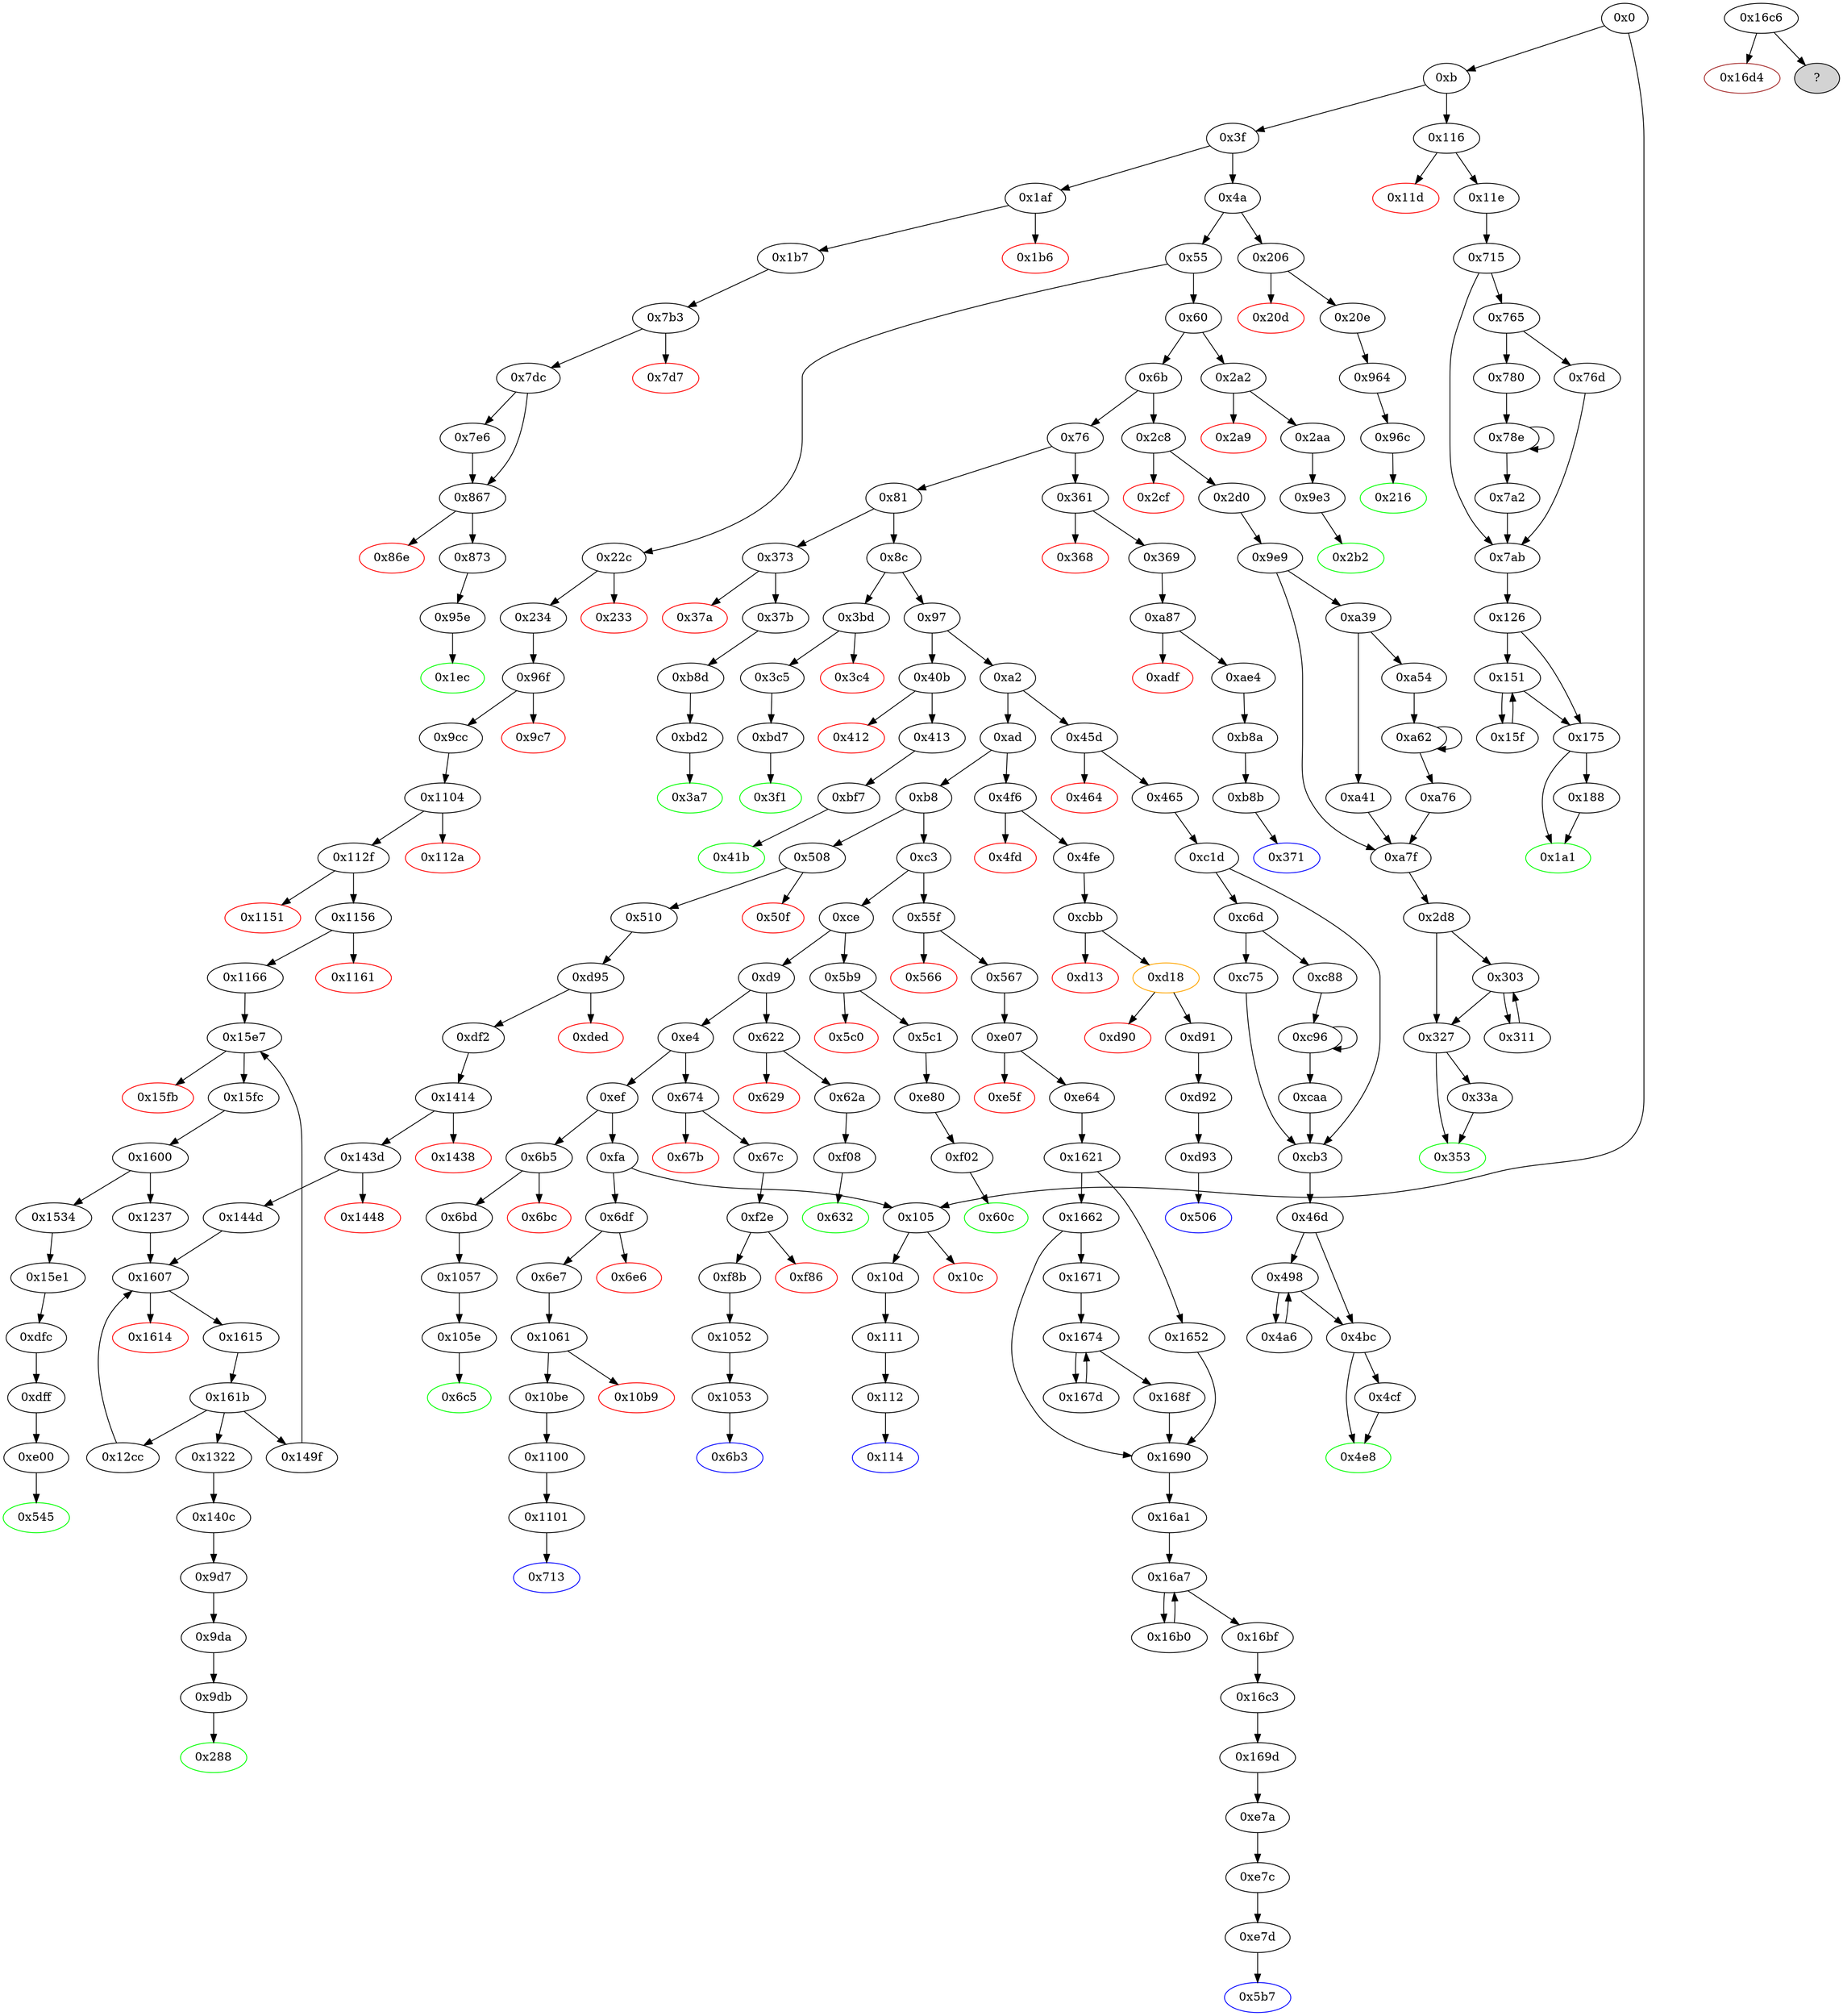 digraph "" {
"0x1057" [fillcolor=white, id="0x1057", style=filled, tooltip="Block 0x1057\n[0x1057:0x105d]\n---\nPredecessors: [0x6bd]\nSuccessors: [0x105e]\n---\n0x1057 JUMPDEST\n0x1058 PUSH1 0x0\n0x105a PUSH1 0x1\n0x105c SWAP1\n0x105d POP\n---\n0x1057: JUMPDEST \n0x1058: V1096 = 0x0\n0x105a: V1097 = 0x1\n---\nEntry stack: [V10, 0x6c5]\nStack pops: 0\nStack additions: [0x1]\nExit stack: [V10, 0x6c5, 0x1]\n\nDef sites:\nV10: {0xb.0x33}\n0x6c5: {0x6bd.0x6be}\n"];
"0x3c5" [fillcolor=white, id="0x3c5", style=filled, tooltip="Block 0x3c5\n[0x3c5:0x3f0]\n---\nPredecessors: [0x3bd]\nSuccessors: [0xbd7]\n---\n0x3c5 JUMPDEST\n0x3c6 PUSH2 0x3f1\n0x3c9 PUSH1 0x4\n0x3cb DUP1\n0x3cc DUP1\n0x3cd CALLDATALOAD\n0x3ce PUSH20 0xffffffffffffffffffffffffffffffffffffffff\n0x3e3 AND\n0x3e4 SWAP1\n0x3e5 PUSH1 0x20\n0x3e7 ADD\n0x3e8 SWAP1\n0x3e9 SWAP2\n0x3ea SWAP1\n0x3eb POP\n0x3ec POP\n0x3ed PUSH2 0xbd7\n0x3f0 JUMP\n---\n0x3c5: JUMPDEST \n0x3c6: V279 = 0x3f1\n0x3c9: V280 = 0x4\n0x3cd: V281 = CALLDATALOAD 0x4\n0x3ce: V282 = 0xffffffffffffffffffffffffffffffffffffffff\n0x3e3: V283 = AND 0xffffffffffffffffffffffffffffffffffffffff V281\n0x3e5: V284 = 0x20\n0x3e7: V285 = ADD 0x20 0x4\n0x3ed: V286 = 0xbd7\n0x3f0: JUMP 0xbd7\n---\nEntry stack: [V10]\nStack pops: 0\nStack additions: [0x3f1, V283]\nExit stack: [V10, 0x3f1, V283]\n\nDef sites:\nV10: {0xb.0x33}\n"];
"0x67b" [color=red, fillcolor=white, id="0x67b", style=filled, tooltip="Block 0x67b\n[0x67b:0x67b]\n---\nPredecessors: [0x674]\nSuccessors: []\n---\n0x67b INVALID\n---\n0x67b: INVALID \n---\nEntry stack: [V10]\nStack pops: 0\nStack additions: []\nExit stack: [V10]\n\nDef sites:\nV10: {0xb.0x33}\n"];
"0x7b3" [fillcolor=white, id="0x7b3", style=filled, tooltip="Block 0x7b3\n[0x7b3:0x7d6]\n---\nPredecessors: [0x1b7]\nSuccessors: [0x7d7, 0x7dc]\n---\n0x7b3 JUMPDEST\n0x7b4 PUSH1 0x0\n0x7b6 PUSH1 0x0\n0x7b8 DUP4\n0x7b9 PUSH20 0xffffffffffffffffffffffffffffffffffffffff\n0x7ce AND\n0x7cf EQ\n0x7d0 ISZERO\n0x7d1 ISZERO\n0x7d2 ISZERO\n0x7d3 PUSH2 0x7dc\n0x7d6 JUMPI\n---\n0x7b3: JUMPDEST \n0x7b4: V568 = 0x0\n0x7b6: V569 = 0x0\n0x7b9: V570 = 0xffffffffffffffffffffffffffffffffffffffff\n0x7ce: V571 = AND 0xffffffffffffffffffffffffffffffffffffffff V130\n0x7cf: V572 = EQ V571 0x0\n0x7d0: V573 = ISZERO V572\n0x7d1: V574 = ISZERO V573\n0x7d2: V575 = ISZERO V574\n0x7d3: V576 = 0x7dc\n0x7d6: JUMPI 0x7dc V575\n---\nEntry stack: [V10, 0x1ec, V130, V133]\nStack pops: 2\nStack additions: [S1, S0, 0x0]\nExit stack: [V10, 0x1ec, V130, V133, 0x0]\n\nDef sites:\nV10: {0xb.0x33}\n0x1ec: {0x1b7.0x1b8}\nV130: {0x1b7.0x1d5}\nV133: {0x1b7.0x1de}\n"];
"0x37a" [color=red, fillcolor=white, id="0x37a", style=filled, tooltip="Block 0x37a\n[0x37a:0x37a]\n---\nPredecessors: [0x373]\nSuccessors: []\n---\n0x37a INVALID\n---\n0x37a: INVALID \n---\nEntry stack: [V10]\nStack pops: 0\nStack additions: []\nExit stack: [V10]\n\nDef sites:\nV10: {0xb.0x33}\n"];
"0x151" [fillcolor=white, id="0x151", style=filled, tooltip="Block 0x151\n[0x151:0x15e]\n---\nPredecessors: [0x126, 0x15f]\nSuccessors: [0x15f, 0x175]\n---\n0x151 JUMPDEST\n0x152 DUP1\n0x153 MLOAD\n0x154 DUP3\n0x155 MSTORE\n0x156 PUSH1 0x20\n0x158 DUP4\n0x159 GT\n0x15a ISZERO\n0x15b PUSH2 0x175\n0x15e JUMPI\n---\n0x151: JUMPDEST \n0x153: V91 = M[S0]\n0x155: M[S1] = V91\n0x156: V92 = 0x20\n0x159: V93 = GT S2 0x20\n0x15a: V94 = ISZERO V93\n0x15b: V95 = 0x175\n0x15e: JUMPI 0x175 V94\n---\nEntry stack: [V10, 0x126, V524, V78, V78, V84, V87, V85, S2, S1, S0]\nStack pops: 3\nStack additions: [S2, S1, S0]\nExit stack: [V10, 0x126, V524, V78, V78, V84, V87, V85, S2, S1, S0]\n\nDef sites:\nV10: {0xb.0x33}\n0x126: {0x11e.0x11f}\nV524: {0x715.0x73a}\nV78: {0x126.0x129}\nV78: {0x126.0x129}\nV84: {0x126.0x13c}\nV87: {0x126.0x144}\nV85: {0x126.0x140}\nS2: {0x15f.0x16e, 0x126.0x140}\nS1: {0x15f.0x162, 0x126.0x13c}\nS0: {0x15f.0x168, 0x126.0x144}\n"];
"0x7d7" [color=red, fillcolor=white, id="0x7d7", style=filled, tooltip="Block 0x7d7\n[0x7d7:0x7db]\n---\nPredecessors: [0x7b3]\nSuccessors: []\n---\n0x7d7 PUSH1 0x0\n0x7d9 PUSH1 0x0\n0x7db REVERT\n---\n0x7d7: V577 = 0x0\n0x7d9: V578 = 0x0\n0x7db: REVERT 0x0 0x0\n---\nEntry stack: [V10, 0x1ec, V130, V133, 0x0]\nStack pops: 0\nStack additions: []\nExit stack: [V10, 0x1ec, V130, V133, 0x0]\n\nDef sites:\nV10: {0xb.0x33}\n0x1ec: {0x1b7.0x1b8}\nV130: {0x1b7.0x1d5}\nV133: {0x1b7.0x1de}\n0x0: {0x7b3.0x7b4}\n"];
"0xd90" [color=red, fillcolor=white, id="0xd90", style=filled, tooltip="Block 0xd90\n[0xd90:0xd90]\n---\nPredecessors: [0xd18]\nSuccessors: []\n---\n0xd90 INVALID\n---\n0xd90: INVALID \n---\nEntry stack: [V10, 0x506]\nStack pops: 0\nStack additions: []\nExit stack: [V10, 0x506]\n\nDef sites:\nV10: {0xb.0x33}\n0x506: {0x4fe.0x4ff}\n"];
"0xc88" [fillcolor=white, id="0xc88", style=filled, tooltip="Block 0xc88\n[0xc88:0xc95]\n---\nPredecessors: [0xc6d]\nSuccessors: [0xc96]\n---\n0xc88 JUMPDEST\n0xc89 DUP3\n0xc8a ADD\n0xc8b SWAP2\n0xc8c SWAP1\n0xc8d PUSH1 0x0\n0xc8f MSTORE\n0xc90 PUSH1 0x20\n0xc92 PUSH1 0x0\n0xc94 SHA3\n0xc95 SWAP1\n---\n0xc88: JUMPDEST \n0xc8a: V886 = ADD V862 V873\n0xc8d: V887 = 0x0\n0xc8f: M[0x0] = 0x4\n0xc90: V888 = 0x20\n0xc92: V889 = 0x0\n0xc94: V890 = SHA3 0x0 0x20\n---\nEntry stack: [V10, 0x46d, V858, 0x4, V849, V862, 0x4, V873]\nStack pops: 3\nStack additions: [V886, V890, S2]\nExit stack: [V10, 0x46d, V858, 0x4, V849, V886, V890, V862]\n\nDef sites:\nV10: {0xb.0x33}\n0x46d: {0x465.0x466}\nV858: {0xc1d.0xc42}\n0x4: {0xc1d.0xc1e}\nV849: {0xc1d.0xc32}\nV862: {0xc1d.0xc52}\n0x4: {0xc1d.0xc1e}\nV873: {0xc1d.0xc66}\n"];
"0x1414" [fillcolor=white, id="0x1414", style=filled, tooltip="Block 0x1414\n[0x1414:0x1437]\n---\nPredecessors: [0xdf2]\nSuccessors: [0x1438, 0x143d]\n---\n0x1414 JUMPDEST\n0x1415 PUSH1 0x0\n0x1417 PUSH1 0x0\n0x1419 DUP4\n0x141a PUSH20 0xffffffffffffffffffffffffffffffffffffffff\n0x142f AND\n0x1430 EQ\n0x1431 ISZERO\n0x1432 ISZERO\n0x1433 ISZERO\n0x1434 PUSH2 0x143d\n0x1437 JUMPI\n---\n0x1414: JUMPDEST \n0x1415: V1283 = 0x0\n0x1417: V1284 = 0x0\n0x141a: V1285 = 0xffffffffffffffffffffffffffffffffffffffff\n0x142f: V1286 = AND 0xffffffffffffffffffffffffffffffffffffffff V377\n0x1430: V1287 = EQ V1286 0x0\n0x1431: V1288 = ISZERO V1287\n0x1432: V1289 = ISZERO V1288\n0x1433: V1290 = ISZERO V1289\n0x1434: V1291 = 0x143d\n0x1437: JUMPI 0x143d V1290\n---\nEntry stack: [V10, 0x545, V377, V380, 0x0, V949, 0xdfc, V377, V380]\nStack pops: 2\nStack additions: [S1, S0, 0x0]\nExit stack: [V10, 0x545, V377, V380, 0x0, V949, 0xdfc, V377, V380, 0x0]\n\nDef sites:\nV10: {0xb.0x33}\n0x545: {0x510.0x511}\nV377: {0x510.0x52e}\nV380: {0x510.0x537}\n0x0: {0xd95.0xd96}\nV949: {0xd95.0xd98}\n0xdfc: {0xdf2.0xdf3}\nV377: {0x510.0x52e}\nV380: {0x510.0x537}\n"];
"0x2c8" [fillcolor=white, id="0x2c8", style=filled, tooltip="Block 0x2c8\n[0x2c8:0x2ce]\n---\nPredecessors: [0x6b]\nSuccessors: [0x2cf, 0x2d0]\n---\n0x2c8 JUMPDEST\n0x2c9 CALLVALUE\n0x2ca ISZERO\n0x2cb PUSH2 0x2d0\n0x2ce JUMPI\n---\n0x2c8: JUMPDEST \n0x2c9: V202 = CALLVALUE\n0x2ca: V203 = ISZERO V202\n0x2cb: V204 = 0x2d0\n0x2ce: JUMPI 0x2d0 V203\n---\nEntry stack: [V10]\nStack pops: 0\nStack additions: []\nExit stack: [V10]\n\nDef sites:\nV10: {0xb.0x33}\n"];
"0x149f" [fillcolor=white, id="0x149f", style=filled, tooltip="Block 0x149f\n[0x149f:0x1533]\n---\nPredecessors: [0x161b]\nSuccessors: [0x15e7]\n---\n0x149f JUMPDEST\n0x14a0 PUSH1 0x0\n0x14a2 PUSH1 0x0\n0x14a4 CALLER\n0x14a5 PUSH20 0xffffffffffffffffffffffffffffffffffffffff\n0x14ba AND\n0x14bb PUSH20 0xffffffffffffffffffffffffffffffffffffffff\n0x14d0 AND\n0x14d1 DUP2\n0x14d2 MSTORE\n0x14d3 PUSH1 0x20\n0x14d5 ADD\n0x14d6 SWAP1\n0x14d7 DUP2\n0x14d8 MSTORE\n0x14d9 PUSH1 0x20\n0x14db ADD\n0x14dc PUSH1 0x0\n0x14de SHA3\n0x14df DUP2\n0x14e0 SWAP1\n0x14e1 SSTORE\n0x14e2 POP\n0x14e3 PUSH2 0x1534\n0x14e6 DUP3\n0x14e7 PUSH1 0x0\n0x14e9 PUSH1 0x0\n0x14eb DUP7\n0x14ec PUSH20 0xffffffffffffffffffffffffffffffffffffffff\n0x1501 AND\n0x1502 PUSH20 0xffffffffffffffffffffffffffffffffffffffff\n0x1517 AND\n0x1518 DUP2\n0x1519 MSTORE\n0x151a PUSH1 0x20\n0x151c ADD\n0x151d SWAP1\n0x151e DUP2\n0x151f MSTORE\n0x1520 PUSH1 0x20\n0x1522 ADD\n0x1523 PUSH1 0x0\n0x1525 SHA3\n0x1526 SLOAD\n0x1527 PUSH2 0x15e7\n0x152a SWAP1\n0x152b SWAP2\n0x152c SWAP1\n0x152d PUSH4 0xffffffff\n0x1532 AND\n0x1533 JUMP\n---\n0x149f: JUMPDEST \n0x14a0: V1319 = 0x0\n0x14a2: V1320 = 0x0\n0x14a4: V1321 = CALLER\n0x14a5: V1322 = 0xffffffffffffffffffffffffffffffffffffffff\n0x14ba: V1323 = AND 0xffffffffffffffffffffffffffffffffffffffff V1321\n0x14bb: V1324 = 0xffffffffffffffffffffffffffffffffffffffff\n0x14d0: V1325 = AND 0xffffffffffffffffffffffffffffffffffffffff V1323\n0x14d2: M[0x0] = V1325\n0x14d3: V1326 = 0x20\n0x14d5: V1327 = ADD 0x20 0x0\n0x14d8: M[0x20] = 0x0\n0x14d9: V1328 = 0x20\n0x14db: V1329 = ADD 0x20 0x20\n0x14dc: V1330 = 0x0\n0x14de: V1331 = SHA3 0x0 0x40\n0x14e1: S[V1331] = S0\n0x14e3: V1332 = 0x1534\n0x14e7: V1333 = 0x0\n0x14e9: V1334 = 0x0\n0x14ec: V1335 = 0xffffffffffffffffffffffffffffffffffffffff\n0x1501: V1336 = AND 0xffffffffffffffffffffffffffffffffffffffff S3\n0x1502: V1337 = 0xffffffffffffffffffffffffffffffffffffffff\n0x1517: V1338 = AND 0xffffffffffffffffffffffffffffffffffffffff V1336\n0x1519: M[0x0] = V1338\n0x151a: V1339 = 0x20\n0x151c: V1340 = ADD 0x20 0x0\n0x151f: M[0x20] = 0x0\n0x1520: V1341 = 0x20\n0x1522: V1342 = ADD 0x20 0x20\n0x1523: V1343 = 0x0\n0x1525: V1344 = SHA3 0x0 0x40\n0x1526: V1345 = S[V1344]\n0x1527: V1346 = 0x15e7\n0x152d: V1347 = 0xffffffff\n0x1532: V1348 = AND 0xffffffff 0x15e7\n0x1533: JUMP 0x15e7\n---\nEntry stack: [V10, 0x288, V167, S10, S9, S8, S7, {0x0, 0x9d7}, S5, S4, S3, S2, S1, S0]\nStack pops: 4\nStack additions: [S3, S2, S1, 0x1534, V1345, S2]\nExit stack: [V10, 0x288, V167, S10, S9, S8, S7, {0x0, 0x9d7}, S5, S4, S3, S2, S1, 0x1534, V1345, S2]\n\nDef sites:\nV10: {0xb.0x33}\n0x288: {0x234.0x235}\nV167: {0x234.0x252}\nS10: {0xb.0x33, 0x234.0x271}\nS9: {0x510.0x511, 0x234.0x27a}\nS8: {0x510.0x52e, 0x96f.0x970}\nS7: {0x510.0x537, 0x234.0x252}\n{0x0, 0x9d7}: {0xd95.0xd96, 0x9cc.0x9cd}\nS5: {0xd95.0xd98, 0x234.0x252}\nS4: {0xdf2.0xdf3, 0x234.0x271}\nS3: {0x510.0x52e, 0x234.0x27a}\nS2: {0x510.0x537, 0x1104.0x1105}\nS1: {0x1414.0x1415, 0x1166.0x11e3}\nS0: {0x1615_0x12cc.0x1618, 0x1615_0x1237.0x1618, 0x1615_0x144d.0x1618}\n"];
"0x2cf" [color=red, fillcolor=white, id="0x2cf", style=filled, tooltip="Block 0x2cf\n[0x2cf:0x2cf]\n---\nPredecessors: [0x2c8]\nSuccessors: []\n---\n0x2cf INVALID\n---\n0x2cf: INVALID \n---\nEntry stack: [V10]\nStack pops: 0\nStack additions: []\nExit stack: [V10]\n\nDef sites:\nV10: {0xb.0x33}\n"];
"0x6bd" [fillcolor=white, id="0x6bd", style=filled, tooltip="Block 0x6bd\n[0x6bd:0x6c4]\n---\nPredecessors: [0x6b5]\nSuccessors: [0x1057]\n---\n0x6bd JUMPDEST\n0x6be PUSH2 0x6c5\n0x6c1 PUSH2 0x1057\n0x6c4 JUMP\n---\n0x6bd: JUMPDEST \n0x6be: V480 = 0x6c5\n0x6c1: V481 = 0x1057\n0x6c4: JUMP 0x1057\n---\nEntry stack: [V10]\nStack pops: 0\nStack additions: [0x6c5]\nExit stack: [V10, 0x6c5]\n\nDef sites:\nV10: {0xb.0x33}\n"];
"0x3f1" [color=green, fillcolor=white, id="0x3f1", style=filled, tooltip="Block 0x3f1\n[0x3f1:0x40a]\n---\nPredecessors: [0xbd7]\nSuccessors: []\n---\n0x3f1 JUMPDEST\n0x3f2 PUSH1 0x40\n0x3f4 MLOAD\n0x3f5 DUP1\n0x3f6 DUP3\n0x3f7 ISZERO\n0x3f8 ISZERO\n0x3f9 ISZERO\n0x3fa ISZERO\n0x3fb DUP2\n0x3fc MSTORE\n0x3fd PUSH1 0x20\n0x3ff ADD\n0x400 SWAP2\n0x401 POP\n0x402 POP\n0x403 PUSH1 0x40\n0x405 MLOAD\n0x406 DUP1\n0x407 SWAP2\n0x408 SUB\n0x409 SWAP1\n0x40a RETURN\n---\n0x3f1: JUMPDEST \n0x3f2: V287 = 0x40\n0x3f4: V288 = M[0x40]\n0x3f7: V289 = ISZERO V829\n0x3f8: V290 = ISZERO V289\n0x3f9: V291 = ISZERO V290\n0x3fa: V292 = ISZERO V291\n0x3fc: M[V288] = V292\n0x3fd: V293 = 0x20\n0x3ff: V294 = ADD 0x20 V288\n0x403: V295 = 0x40\n0x405: V296 = M[0x40]\n0x408: V297 = SUB V294 V296\n0x40a: RETURN V296 V297\n---\nEntry stack: [V10, 0x3f1, V829]\nStack pops: 1\nStack additions: []\nExit stack: [V10, 0x3f1]\n\nDef sites:\nV10: {0xb.0x33}\n0x3f1: {0x3c5.0x3c6}\nV829: {0xbd7.0xbf4}\n"];
"0x126" [fillcolor=white, id="0x126", style=filled, tooltip="Block 0x126\n[0x126:0x150]\n---\nPredecessors: [0x7ab]\nSuccessors: [0x151, 0x175]\n---\n0x126 JUMPDEST\n0x127 PUSH1 0x40\n0x129 MLOAD\n0x12a DUP1\n0x12b DUP1\n0x12c PUSH1 0x20\n0x12e ADD\n0x12f DUP3\n0x130 DUP2\n0x131 SUB\n0x132 DUP3\n0x133 MSTORE\n0x134 DUP4\n0x135 DUP2\n0x136 DUP2\n0x137 MLOAD\n0x138 DUP2\n0x139 MSTORE\n0x13a PUSH1 0x20\n0x13c ADD\n0x13d SWAP2\n0x13e POP\n0x13f DUP1\n0x140 MLOAD\n0x141 SWAP1\n0x142 PUSH1 0x20\n0x144 ADD\n0x145 SWAP1\n0x146 DUP1\n0x147 DUP4\n0x148 DUP4\n0x149 PUSH1 0x0\n0x14b DUP4\n0x14c EQ\n0x14d PUSH2 0x175\n0x150 JUMPI\n---\n0x126: JUMPDEST \n0x127: V77 = 0x40\n0x129: V78 = M[0x40]\n0x12c: V79 = 0x20\n0x12e: V80 = ADD 0x20 V78\n0x131: V81 = SUB V80 V78\n0x133: M[V78] = V81\n0x137: V82 = M[V524]\n0x139: M[V80] = V82\n0x13a: V83 = 0x20\n0x13c: V84 = ADD 0x20 V80\n0x140: V85 = M[V524]\n0x142: V86 = 0x20\n0x144: V87 = ADD 0x20 V524\n0x149: V88 = 0x0\n0x14c: V89 = EQ V85 0x0\n0x14d: V90 = 0x175\n0x150: JUMPI 0x175 V89\n---\nEntry stack: [V10, 0x126, V524]\nStack pops: 1\nStack additions: [S0, V78, V78, V84, V87, V85, V85, V84, V87]\nExit stack: [V10, 0x126, V524, V78, V78, V84, V87, V85, V85, V84, V87]\n\nDef sites:\nV10: {0xb.0x33}\n0x126: {0x11e.0x11f}\nV524: {0x715.0x73a}\n"];
"0x2aa" [fillcolor=white, id="0x2aa", style=filled, tooltip="Block 0x2aa\n[0x2aa:0x2b1]\n---\nPredecessors: [0x2a2]\nSuccessors: [0x9e3]\n---\n0x2aa JUMPDEST\n0x2ab PUSH2 0x2b2\n0x2ae PUSH2 0x9e3\n0x2b1 JUMP\n---\n0x2aa: JUMPDEST \n0x2ab: V193 = 0x2b2\n0x2ae: V194 = 0x9e3\n0x2b1: JUMP 0x9e3\n---\nEntry stack: [V10]\nStack pops: 0\nStack additions: [0x2b2]\nExit stack: [V10, 0x2b2]\n\nDef sites:\nV10: {0xb.0x33}\n"];
"0x112f" [fillcolor=white, id="0x112f", style=filled, tooltip="Block 0x112f\n[0x112f:0x1150]\n---\nPredecessors: [0x1104]\nSuccessors: [0x1151, 0x1156]\n---\n0x112f JUMPDEST\n0x1130 PUSH1 0x0\n0x1132 DUP5\n0x1133 PUSH20 0xffffffffffffffffffffffffffffffffffffffff\n0x1148 AND\n0x1149 EQ\n0x114a ISZERO\n0x114b ISZERO\n0x114c ISZERO\n0x114d PUSH2 0x1156\n0x1150 JUMPI\n---\n0x112f: JUMPDEST \n0x1130: V1142 = 0x0\n0x1133: V1143 = 0xffffffffffffffffffffffffffffffffffffffff\n0x1148: V1144 = AND 0xffffffffffffffffffffffffffffffffffffffff V172\n0x1149: V1145 = EQ V1144 0x0\n0x114a: V1146 = ISZERO V1145\n0x114b: V1147 = ISZERO V1146\n0x114c: V1148 = ISZERO V1147\n0x114d: V1149 = 0x1156\n0x1150: JUMPI 0x1156 V1148\n---\nEntry stack: [V10, 0x288, V167, V172, V175, 0x0, V167, 0x9d7, V167, V172, V175, 0x0, 0x0]\nStack pops: 4\nStack additions: [S3, S2, S1, S0]\nExit stack: [V10, 0x288, V167, V172, V175, 0x0, V167, 0x9d7, V167, V172, V175, 0x0, 0x0]\n\nDef sites:\nV10: {0xb.0x33}\n0x288: {0x234.0x235}\nV167: {0x234.0x252}\nV172: {0x234.0x271}\nV175: {0x234.0x27a}\n0x0: {0x96f.0x970}\nV167: {0x234.0x252}\n0x9d7: {0x9cc.0x9cd}\nV167: {0x234.0x252}\nV172: {0x234.0x271}\nV175: {0x234.0x27a}\n0x0: {0x1104.0x1105}\n0x0: {0x1104.0x1107}\n"];
"0x9e9" [fillcolor=white, id="0x9e9", style=filled, tooltip="Block 0x9e9\n[0x9e9:0xa38]\n---\nPredecessors: [0x2d0]\nSuccessors: [0xa39, 0xa7f]\n---\n0x9e9 JUMPDEST\n0x9ea PUSH1 0x8\n0x9ec DUP1\n0x9ed SLOAD\n0x9ee PUSH1 0x1\n0x9f0 DUP2\n0x9f1 PUSH1 0x1\n0x9f3 AND\n0x9f4 ISZERO\n0x9f5 PUSH2 0x100\n0x9f8 MUL\n0x9f9 SUB\n0x9fa AND\n0x9fb PUSH1 0x2\n0x9fd SWAP1\n0x9fe DIV\n0x9ff DUP1\n0xa00 PUSH1 0x1f\n0xa02 ADD\n0xa03 PUSH1 0x20\n0xa05 DUP1\n0xa06 SWAP2\n0xa07 DIV\n0xa08 MUL\n0xa09 PUSH1 0x20\n0xa0b ADD\n0xa0c PUSH1 0x40\n0xa0e MLOAD\n0xa0f SWAP1\n0xa10 DUP2\n0xa11 ADD\n0xa12 PUSH1 0x40\n0xa14 MSTORE\n0xa15 DUP1\n0xa16 SWAP3\n0xa17 SWAP2\n0xa18 SWAP1\n0xa19 DUP2\n0xa1a DUP2\n0xa1b MSTORE\n0xa1c PUSH1 0x20\n0xa1e ADD\n0xa1f DUP3\n0xa20 DUP1\n0xa21 SLOAD\n0xa22 PUSH1 0x1\n0xa24 DUP2\n0xa25 PUSH1 0x1\n0xa27 AND\n0xa28 ISZERO\n0xa29 PUSH2 0x100\n0xa2c MUL\n0xa2d SUB\n0xa2e AND\n0xa2f PUSH1 0x2\n0xa31 SWAP1\n0xa32 DIV\n0xa33 DUP1\n0xa34 ISZERO\n0xa35 PUSH2 0xa7f\n0xa38 JUMPI\n---\n0x9e9: JUMPDEST \n0x9ea: V685 = 0x8\n0x9ed: V686 = S[0x8]\n0x9ee: V687 = 0x1\n0x9f1: V688 = 0x1\n0x9f3: V689 = AND 0x1 V686\n0x9f4: V690 = ISZERO V689\n0x9f5: V691 = 0x100\n0x9f8: V692 = MUL 0x100 V690\n0x9f9: V693 = SUB V692 0x1\n0x9fa: V694 = AND V693 V686\n0x9fb: V695 = 0x2\n0x9fe: V696 = DIV V694 0x2\n0xa00: V697 = 0x1f\n0xa02: V698 = ADD 0x1f V696\n0xa03: V699 = 0x20\n0xa07: V700 = DIV V698 0x20\n0xa08: V701 = MUL V700 0x20\n0xa09: V702 = 0x20\n0xa0b: V703 = ADD 0x20 V701\n0xa0c: V704 = 0x40\n0xa0e: V705 = M[0x40]\n0xa11: V706 = ADD V705 V703\n0xa12: V707 = 0x40\n0xa14: M[0x40] = V706\n0xa1b: M[V705] = V696\n0xa1c: V708 = 0x20\n0xa1e: V709 = ADD 0x20 V705\n0xa21: V710 = S[0x8]\n0xa22: V711 = 0x1\n0xa25: V712 = 0x1\n0xa27: V713 = AND 0x1 V710\n0xa28: V714 = ISZERO V713\n0xa29: V715 = 0x100\n0xa2c: V716 = MUL 0x100 V714\n0xa2d: V717 = SUB V716 0x1\n0xa2e: V718 = AND V717 V710\n0xa2f: V719 = 0x2\n0xa32: V720 = DIV V718 0x2\n0xa34: V721 = ISZERO V720\n0xa35: V722 = 0xa7f\n0xa38: JUMPI 0xa7f V721\n---\nEntry stack: [V10, 0x2d8]\nStack pops: 0\nStack additions: [V705, 0x8, V696, V709, 0x8, V720]\nExit stack: [V10, 0x2d8, V705, 0x8, V696, V709, 0x8, V720]\n\nDef sites:\nV10: {0xb.0x33}\n0x2d8: {0x2d0.0x2d1}\n"];
"0x175" [fillcolor=white, id="0x175", style=filled, tooltip="Block 0x175\n[0x175:0x187]\n---\nPredecessors: [0x126, 0x151]\nSuccessors: [0x188, 0x1a1]\n---\n0x175 JUMPDEST\n0x176 POP\n0x177 POP\n0x178 POP\n0x179 SWAP1\n0x17a POP\n0x17b SWAP1\n0x17c DUP2\n0x17d ADD\n0x17e SWAP1\n0x17f PUSH1 0x1f\n0x181 AND\n0x182 DUP1\n0x183 ISZERO\n0x184 PUSH2 0x1a1\n0x187 JUMPI\n---\n0x175: JUMPDEST \n0x17d: V103 = ADD V85 V84\n0x17f: V104 = 0x1f\n0x181: V105 = AND 0x1f V85\n0x183: V106 = ISZERO V105\n0x184: V107 = 0x1a1\n0x187: JUMPI 0x1a1 V106\n---\nEntry stack: [V10, 0x126, V524, V78, V78, V84, V87, V85, S2, S1, S0]\nStack pops: 6\nStack additions: [V103, V105]\nExit stack: [V10, 0x126, V524, V78, V78, V103, V105]\n\nDef sites:\nV10: {0xb.0x33}\n0x126: {0x11e.0x11f}\nV524: {0x715.0x73a}\nV78: {0x126.0x129}\nV78: {0x126.0x129}\nV84: {0x126.0x13c}\nV87: {0x126.0x144}\nV85: {0x126.0x140}\nS2: {0x15f.0x16e, 0x126.0x140}\nS1: {0x15f.0x162, 0x126.0x13c}\nS0: {0x15f.0x168, 0x126.0x144}\n"];
"0x2a2" [fillcolor=white, id="0x2a2", style=filled, tooltip="Block 0x2a2\n[0x2a2:0x2a8]\n---\nPredecessors: [0x60]\nSuccessors: [0x2a9, 0x2aa]\n---\n0x2a2 JUMPDEST\n0x2a3 CALLVALUE\n0x2a4 ISZERO\n0x2a5 PUSH2 0x2aa\n0x2a8 JUMPI\n---\n0x2a2: JUMPDEST \n0x2a3: V190 = CALLVALUE\n0x2a4: V191 = ISZERO V190\n0x2a5: V192 = 0x2aa\n0x2a8: JUMPI 0x2aa V191\n---\nEntry stack: [V10]\nStack pops: 0\nStack additions: []\nExit stack: [V10]\n\nDef sites:\nV10: {0xb.0x33}\n"];
"0x1053" [fillcolor=white, id="0x1053", style=filled, tooltip="Block 0x1053\n[0x1053:0x1056]\n---\nPredecessors: [0x1052]\nSuccessors: [0x6b3]\n---\n0x1053 JUMPDEST\n0x1054 POP\n0x1055 POP\n0x1056 JUMP\n---\n0x1053: JUMPDEST \n0x1056: JUMP 0x6b3\n---\nEntry stack: [V10, 0x6b3, V468, V473]\nStack pops: 3\nStack additions: []\nExit stack: [V10]\n\nDef sites:\nV10: {0xb.0x33}\n0x6b3: {0x67c.0x67d}\nV468: {0x67c.0x69a}\nV473: {0x67c.0x6a5}\n"];
"0x234" [fillcolor=white, id="0x234", style=filled, tooltip="Block 0x234\n[0x234:0x287]\n---\nPredecessors: [0x22c]\nSuccessors: [0x96f]\n---\n0x234 JUMPDEST\n0x235 PUSH2 0x288\n0x238 PUSH1 0x4\n0x23a DUP1\n0x23b DUP1\n0x23c CALLDATALOAD\n0x23d PUSH20 0xffffffffffffffffffffffffffffffffffffffff\n0x252 AND\n0x253 SWAP1\n0x254 PUSH1 0x20\n0x256 ADD\n0x257 SWAP1\n0x258 SWAP2\n0x259 SWAP1\n0x25a DUP1\n0x25b CALLDATALOAD\n0x25c PUSH20 0xffffffffffffffffffffffffffffffffffffffff\n0x271 AND\n0x272 SWAP1\n0x273 PUSH1 0x20\n0x275 ADD\n0x276 SWAP1\n0x277 SWAP2\n0x278 SWAP1\n0x279 DUP1\n0x27a CALLDATALOAD\n0x27b SWAP1\n0x27c PUSH1 0x20\n0x27e ADD\n0x27f SWAP1\n0x280 SWAP2\n0x281 SWAP1\n0x282 POP\n0x283 POP\n0x284 PUSH2 0x96f\n0x287 JUMP\n---\n0x234: JUMPDEST \n0x235: V163 = 0x288\n0x238: V164 = 0x4\n0x23c: V165 = CALLDATALOAD 0x4\n0x23d: V166 = 0xffffffffffffffffffffffffffffffffffffffff\n0x252: V167 = AND 0xffffffffffffffffffffffffffffffffffffffff V165\n0x254: V168 = 0x20\n0x256: V169 = ADD 0x20 0x4\n0x25b: V170 = CALLDATALOAD 0x24\n0x25c: V171 = 0xffffffffffffffffffffffffffffffffffffffff\n0x271: V172 = AND 0xffffffffffffffffffffffffffffffffffffffff V170\n0x273: V173 = 0x20\n0x275: V174 = ADD 0x20 0x24\n0x27a: V175 = CALLDATALOAD 0x44\n0x27c: V176 = 0x20\n0x27e: V177 = ADD 0x20 0x44\n0x284: V178 = 0x96f\n0x287: JUMP 0x96f\n---\nEntry stack: [V10]\nStack pops: 0\nStack additions: [0x288, V167, V172, V175]\nExit stack: [V10, 0x288, V167, V172, V175]\n\nDef sites:\nV10: {0xb.0x33}\n"];
"0x1534" [fillcolor=white, id="0x1534", style=filled, tooltip="Block 0x1534\n[0x1534:0x15e0]\n---\nPredecessors: [0x1600]\nSuccessors: [0x15e1]\n---\n0x1534 JUMPDEST\n0x1535 PUSH1 0x0\n0x1537 PUSH1 0x0\n0x1539 DUP6\n0x153a PUSH20 0xffffffffffffffffffffffffffffffffffffffff\n0x154f AND\n0x1550 PUSH20 0xffffffffffffffffffffffffffffffffffffffff\n0x1565 AND\n0x1566 DUP2\n0x1567 MSTORE\n0x1568 PUSH1 0x20\n0x156a ADD\n0x156b SWAP1\n0x156c DUP2\n0x156d MSTORE\n0x156e PUSH1 0x20\n0x1570 ADD\n0x1571 PUSH1 0x0\n0x1573 SHA3\n0x1574 DUP2\n0x1575 SWAP1\n0x1576 SSTORE\n0x1577 POP\n0x1578 DUP3\n0x1579 PUSH20 0xffffffffffffffffffffffffffffffffffffffff\n0x158e AND\n0x158f CALLER\n0x1590 PUSH20 0xffffffffffffffffffffffffffffffffffffffff\n0x15a5 AND\n0x15a6 PUSH32 0xddf252ad1be2c89b69c2b068fc378daa952ba7f163c4a11628f55a4df523b3ef\n0x15c7 DUP5\n0x15c8 PUSH1 0x40\n0x15ca MLOAD\n0x15cb DUP1\n0x15cc DUP3\n0x15cd DUP2\n0x15ce MSTORE\n0x15cf PUSH1 0x20\n0x15d1 ADD\n0x15d2 SWAP2\n0x15d3 POP\n0x15d4 POP\n0x15d5 PUSH1 0x40\n0x15d7 MLOAD\n0x15d8 DUP1\n0x15d9 SWAP2\n0x15da SUB\n0x15db SWAP1\n0x15dc LOG3\n0x15dd PUSH1 0x1\n0x15df SWAP1\n0x15e0 POP\n---\n0x1534: JUMPDEST \n0x1535: V1349 = 0x0\n0x1537: V1350 = 0x0\n0x153a: V1351 = 0xffffffffffffffffffffffffffffffffffffffff\n0x154f: V1352 = AND 0xffffffffffffffffffffffffffffffffffffffff S3\n0x1550: V1353 = 0xffffffffffffffffffffffffffffffffffffffff\n0x1565: V1354 = AND 0xffffffffffffffffffffffffffffffffffffffff V1352\n0x1567: M[0x0] = V1354\n0x1568: V1355 = 0x20\n0x156a: V1356 = ADD 0x20 0x0\n0x156d: M[0x20] = 0x0\n0x156e: V1357 = 0x20\n0x1570: V1358 = ADD 0x20 0x20\n0x1571: V1359 = 0x0\n0x1573: V1360 = SHA3 0x0 0x40\n0x1576: S[V1360] = S0\n0x1579: V1361 = 0xffffffffffffffffffffffffffffffffffffffff\n0x158e: V1362 = AND 0xffffffffffffffffffffffffffffffffffffffff S3\n0x158f: V1363 = CALLER\n0x1590: V1364 = 0xffffffffffffffffffffffffffffffffffffffff\n0x15a5: V1365 = AND 0xffffffffffffffffffffffffffffffffffffffff V1363\n0x15a6: V1366 = 0xddf252ad1be2c89b69c2b068fc378daa952ba7f163c4a11628f55a4df523b3ef\n0x15c8: V1367 = 0x40\n0x15ca: V1368 = M[0x40]\n0x15ce: M[V1368] = S2\n0x15cf: V1369 = 0x20\n0x15d1: V1370 = ADD 0x20 V1368\n0x15d5: V1371 = 0x40\n0x15d7: V1372 = M[0x40]\n0x15da: V1373 = SUB V1370 V1372\n0x15dc: LOG V1372 V1373 0xddf252ad1be2c89b69c2b068fc378daa952ba7f163c4a11628f55a4df523b3ef V1365 V1362\n0x15dd: V1374 = 0x1\n---\nEntry stack: [V10, 0x288, V167, S10, S9, S8, S7, {0x0, 0x9d7}, S5, S4, S3, S2, S1, S0]\nStack pops: 4\nStack additions: [S3, S2, 0x1]\nExit stack: [V10, 0x288, V167, S10, S9, S8, S7, {0x0, 0x9d7}, S5, S4, S3, S2, 0x1]\n\nDef sites:\nV10: {0xb.0x33}\n0x288: {0x234.0x235}\nV167: {0x234.0x252}\nS10: {0xb.0x33, 0x234.0x271}\nS9: {0x510.0x511, 0x234.0x27a}\nS8: {0x510.0x52e, 0x96f.0x970}\nS7: {0x510.0x537, 0x234.0x252}\n{0x0, 0x9d7}: {0xd95.0xd96, 0x9cc.0x9cd}\nS5: {0xd95.0xd98, 0x234.0x252}\nS4: {0xdf2.0xdf3, 0x234.0x271}\nS3: {0x510.0x52e, 0x234.0x27a}\nS2: {0x510.0x537, 0x1104.0x1105}\nS1: {0x1414.0x1415, 0x1166.0x11e3}\nS0: {0x15e7_0x1166.0x15ee, 0x15e7_0x149f.0x15ee}\n"];
"0x1322" [fillcolor=white, id="0x1322", style=filled, tooltip="Block 0x1322\n[0x1322:0x140b]\n---\nPredecessors: [0x161b]\nSuccessors: [0x140c]\n---\n0x1322 JUMPDEST\n0x1323 PUSH1 0x1\n0x1325 PUSH1 0x0\n0x1327 DUP8\n0x1328 PUSH20 0xffffffffffffffffffffffffffffffffffffffff\n0x133d AND\n0x133e PUSH20 0xffffffffffffffffffffffffffffffffffffffff\n0x1353 AND\n0x1354 DUP2\n0x1355 MSTORE\n0x1356 PUSH1 0x20\n0x1358 ADD\n0x1359 SWAP1\n0x135a DUP2\n0x135b MSTORE\n0x135c PUSH1 0x20\n0x135e ADD\n0x135f PUSH1 0x0\n0x1361 SHA3\n0x1362 PUSH1 0x0\n0x1364 CALLER\n0x1365 PUSH20 0xffffffffffffffffffffffffffffffffffffffff\n0x137a AND\n0x137b PUSH20 0xffffffffffffffffffffffffffffffffffffffff\n0x1390 AND\n0x1391 DUP2\n0x1392 MSTORE\n0x1393 PUSH1 0x20\n0x1395 ADD\n0x1396 SWAP1\n0x1397 DUP2\n0x1398 MSTORE\n0x1399 PUSH1 0x20\n0x139b ADD\n0x139c PUSH1 0x0\n0x139e SHA3\n0x139f DUP2\n0x13a0 SWAP1\n0x13a1 SSTORE\n0x13a2 POP\n0x13a3 DUP4\n0x13a4 PUSH20 0xffffffffffffffffffffffffffffffffffffffff\n0x13b9 AND\n0x13ba DUP6\n0x13bb PUSH20 0xffffffffffffffffffffffffffffffffffffffff\n0x13d0 AND\n0x13d1 PUSH32 0xddf252ad1be2c89b69c2b068fc378daa952ba7f163c4a11628f55a4df523b3ef\n0x13f2 DUP6\n0x13f3 PUSH1 0x40\n0x13f5 MLOAD\n0x13f6 DUP1\n0x13f7 DUP3\n0x13f8 DUP2\n0x13f9 MSTORE\n0x13fa PUSH1 0x20\n0x13fc ADD\n0x13fd SWAP2\n0x13fe POP\n0x13ff POP\n0x1400 PUSH1 0x40\n0x1402 MLOAD\n0x1403 DUP1\n0x1404 SWAP2\n0x1405 SUB\n0x1406 SWAP1\n0x1407 LOG3\n0x1408 PUSH1 0x1\n0x140a SWAP2\n0x140b POP\n---\n0x1322: JUMPDEST \n0x1323: V1246 = 0x1\n0x1325: V1247 = 0x0\n0x1328: V1248 = 0xffffffffffffffffffffffffffffffffffffffff\n0x133d: V1249 = AND 0xffffffffffffffffffffffffffffffffffffffff S5\n0x133e: V1250 = 0xffffffffffffffffffffffffffffffffffffffff\n0x1353: V1251 = AND 0xffffffffffffffffffffffffffffffffffffffff V1249\n0x1355: M[0x0] = V1251\n0x1356: V1252 = 0x20\n0x1358: V1253 = ADD 0x20 0x0\n0x135b: M[0x20] = 0x1\n0x135c: V1254 = 0x20\n0x135e: V1255 = ADD 0x20 0x20\n0x135f: V1256 = 0x0\n0x1361: V1257 = SHA3 0x0 0x40\n0x1362: V1258 = 0x0\n0x1364: V1259 = CALLER\n0x1365: V1260 = 0xffffffffffffffffffffffffffffffffffffffff\n0x137a: V1261 = AND 0xffffffffffffffffffffffffffffffffffffffff V1259\n0x137b: V1262 = 0xffffffffffffffffffffffffffffffffffffffff\n0x1390: V1263 = AND 0xffffffffffffffffffffffffffffffffffffffff V1261\n0x1392: M[0x0] = V1263\n0x1393: V1264 = 0x20\n0x1395: V1265 = ADD 0x20 0x0\n0x1398: M[0x20] = V1257\n0x1399: V1266 = 0x20\n0x139b: V1267 = ADD 0x20 0x20\n0x139c: V1268 = 0x0\n0x139e: V1269 = SHA3 0x0 0x40\n0x13a1: S[V1269] = S0\n0x13a4: V1270 = 0xffffffffffffffffffffffffffffffffffffffff\n0x13b9: V1271 = AND 0xffffffffffffffffffffffffffffffffffffffff S4\n0x13bb: V1272 = 0xffffffffffffffffffffffffffffffffffffffff\n0x13d0: V1273 = AND 0xffffffffffffffffffffffffffffffffffffffff S5\n0x13d1: V1274 = 0xddf252ad1be2c89b69c2b068fc378daa952ba7f163c4a11628f55a4df523b3ef\n0x13f3: V1275 = 0x40\n0x13f5: V1276 = M[0x40]\n0x13f9: M[V1276] = S3\n0x13fa: V1277 = 0x20\n0x13fc: V1278 = ADD 0x20 V1276\n0x1400: V1279 = 0x40\n0x1402: V1280 = M[0x40]\n0x1405: V1281 = SUB V1278 V1280\n0x1407: LOG V1280 V1281 0xddf252ad1be2c89b69c2b068fc378daa952ba7f163c4a11628f55a4df523b3ef V1273 V1271\n0x1408: V1282 = 0x1\n---\nEntry stack: [V10, 0x288, V167, S10, S9, S8, S7, {0x0, 0x9d7}, S5, S4, S3, S2, S1, S0]\nStack pops: 6\nStack additions: [S5, S4, S3, 0x1, S1]\nExit stack: [V10, 0x288, V167, S10, S9, S8, S7, {0x0, 0x9d7}, S5, S4, S3, 0x1, S1]\n\nDef sites:\nV10: {0xb.0x33}\n0x288: {0x234.0x235}\nV167: {0x234.0x252}\nS10: {0xb.0x33, 0x234.0x271}\nS9: {0x510.0x511, 0x234.0x27a}\nS8: {0x510.0x52e, 0x96f.0x970}\nS7: {0x510.0x537, 0x234.0x252}\n{0x0, 0x9d7}: {0xd95.0xd96, 0x9cc.0x9cd}\nS5: {0xd95.0xd98, 0x234.0x252}\nS4: {0xdf2.0xdf3, 0x234.0x271}\nS3: {0x510.0x52e, 0x234.0x27a}\nS2: {0x510.0x537, 0x1104.0x1105}\nS1: {0x1414.0x1415, 0x1166.0x11e3}\nS0: {0x1615_0x12cc.0x1618, 0x1615_0x1237.0x1618, 0x1615_0x144d.0x1618}\n"];
"0x412" [color=red, fillcolor=white, id="0x412", style=filled, tooltip="Block 0x412\n[0x412:0x412]\n---\nPredecessors: [0x40b]\nSuccessors: []\n---\n0x412 INVALID\n---\n0x412: INVALID \n---\nEntry stack: [V10]\nStack pops: 0\nStack additions: []\nExit stack: [V10]\n\nDef sites:\nV10: {0xb.0x33}\n"];
"0xadf" [color=red, fillcolor=white, id="0xadf", style=filled, tooltip="Block 0xadf\n[0xadf:0xae3]\n---\nPredecessors: [0xa87]\nSuccessors: []\n---\n0xadf PUSH1 0x0\n0xae1 PUSH1 0x0\n0xae3 REVERT\n---\n0xadf: V766 = 0x0\n0xae1: V767 = 0x0\n0xae3: REVERT 0x0 0x0\n---\nEntry stack: [V10, 0x371]\nStack pops: 0\nStack additions: []\nExit stack: [V10, 0x371]\n\nDef sites:\nV10: {0xb.0x33}\n0x371: {0x369.0x36a}\n"];
"0x1161" [color=red, fillcolor=white, id="0x1161", style=filled, tooltip="Block 0x1161\n[0x1161:0x1165]\n---\nPredecessors: [0x1156]\nSuccessors: []\n---\n0x1161 PUSH1 0x0\n0x1163 PUSH1 0x0\n0x1165 REVERT\n---\n0x1161: V1157 = 0x0\n0x1163: V1158 = 0x0\n0x1165: REVERT 0x0 0x0\n---\nEntry stack: [V10, 0x288, V167, V172, V175, 0x0, V167, 0x9d7, V167, V172, V175, 0x0, 0x0]\nStack pops: 0\nStack additions: []\nExit stack: [V10, 0x288, V167, V172, V175, 0x0, V167, 0x9d7, V167, V172, V175, 0x0, 0x0]\n\nDef sites:\nV10: {0xb.0x33}\n0x288: {0x234.0x235}\nV167: {0x234.0x252}\nV172: {0x234.0x271}\nV175: {0x234.0x27a}\n0x0: {0x96f.0x970}\nV167: {0x234.0x252}\n0x9d7: {0x9cc.0x9cd}\nV167: {0x234.0x252}\nV172: {0x234.0x271}\nV175: {0x234.0x27a}\n0x0: {0x1104.0x1105}\n0x0: {0x1104.0x1107}\n"];
"0xcb3" [fillcolor=white, id="0xcb3", style=filled, tooltip="Block 0xcb3\n[0xcb3:0xcba]\n---\nPredecessors: [0xc1d, 0xc75, 0xcaa]\nSuccessors: [0x46d]\n---\n0xcb3 JUMPDEST\n0xcb4 POP\n0xcb5 POP\n0xcb6 POP\n0xcb7 POP\n0xcb8 POP\n0xcb9 DUP2\n0xcba JUMP\n---\n0xcb3: JUMPDEST \n0xcba: JUMP 0x46d\n---\nEntry stack: [V10, 0x46d, V858, 0x4, V849, S2, S1, S0]\nStack pops: 7\nStack additions: [S6, S5]\nExit stack: [V10, 0x46d, V858]\n\nDef sites:\nV10: {0xb.0x33}\n0x46d: {0x465.0x466}\nV858: {0xc1d.0xc42}\n0x4: {0xc1d.0xc1e}\nV849: {0xc1d.0xc32}\nS2: {0xc75.0xc82, 0xcaa.0xcb1, 0xc1d.0xc52}\nS1: {0xc1d.0xc1e, 0xc96.0xc9e}\nS0: {0xc88.0xc8a, 0xc1d.0xc66}\n"];
"0x1614" [color=red, fillcolor=white, id="0x1614", style=filled, tooltip="Block 0x1614\n[0x1614:0x1614]\n---\nPredecessors: [0x1607]\nSuccessors: []\n---\n0x1614 INVALID\n---\n0x1614: INVALID \n---\nEntry stack: [V10, 0x288, V167, S13, S12, S11, S10, {0x0, 0x9d7}, S8, S7, S6, S5, S4, {0x12cc, 0x1322, 0x149f}, S2, S1, 0x0]\nStack pops: 0\nStack additions: []\nExit stack: [V10, 0x288, V167, S13, S12, S11, S10, {0x0, 0x9d7}, S8, S7, S6, S5, S4, {0x12cc, 0x1322, 0x149f}, S2, S1, 0x0]\n\nDef sites:\nV10: {0xb.0x33}\n0x288: {0x234.0x235}\nV167: {0x234.0x252}\nS13: {0xb.0x33, 0x234.0x271}\nS12: {0x510.0x511, 0x234.0x27a}\nS11: {0x510.0x52e, 0x96f.0x970}\nS10: {0x510.0x537, 0x234.0x252}\n{0x0, 0x9d7}: {0xd95.0xd96, 0x9cc.0x9cd}\nS8: {0xd95.0xd98, 0x234.0x252}\nS7: {0xdf2.0xdf3, 0x234.0x271}\nS6: {0x510.0x52e, 0x234.0x27a}\nS5: {0x510.0x537, 0x1104.0x1105}\nS4: {0x1414.0x1415, 0x1166.0x11e3}\n{0x12cc, 0x1322, 0x149f}: {0x144d.0x144e, 0x12cc.0x1310, 0x1237.0x127b}\nS2: {0x144d.0x1491, 0x1414.0x1415, 0x1237.0x12be, 0x1166.0x11e3}\nS1: {0x510.0x52e, 0x510.0x537, 0x234.0x27a}\n0x0: {0x1607.0x1608}\n"];
"0x46d" [fillcolor=white, id="0x46d", style=filled, tooltip="Block 0x46d\n[0x46d:0x497]\n---\nPredecessors: [0xcb3]\nSuccessors: [0x498, 0x4bc]\n---\n0x46d JUMPDEST\n0x46e PUSH1 0x40\n0x470 MLOAD\n0x471 DUP1\n0x472 DUP1\n0x473 PUSH1 0x20\n0x475 ADD\n0x476 DUP3\n0x477 DUP2\n0x478 SUB\n0x479 DUP3\n0x47a MSTORE\n0x47b DUP4\n0x47c DUP2\n0x47d DUP2\n0x47e MLOAD\n0x47f DUP2\n0x480 MSTORE\n0x481 PUSH1 0x20\n0x483 ADD\n0x484 SWAP2\n0x485 POP\n0x486 DUP1\n0x487 MLOAD\n0x488 SWAP1\n0x489 PUSH1 0x20\n0x48b ADD\n0x48c SWAP1\n0x48d DUP1\n0x48e DUP4\n0x48f DUP4\n0x490 PUSH1 0x0\n0x492 DUP4\n0x493 EQ\n0x494 PUSH2 0x4bc\n0x497 JUMPI\n---\n0x46d: JUMPDEST \n0x46e: V319 = 0x40\n0x470: V320 = M[0x40]\n0x473: V321 = 0x20\n0x475: V322 = ADD 0x20 V320\n0x478: V323 = SUB V322 V320\n0x47a: M[V320] = V323\n0x47e: V324 = M[V858]\n0x480: M[V322] = V324\n0x481: V325 = 0x20\n0x483: V326 = ADD 0x20 V322\n0x487: V327 = M[V858]\n0x489: V328 = 0x20\n0x48b: V329 = ADD 0x20 V858\n0x490: V330 = 0x0\n0x493: V331 = EQ V327 0x0\n0x494: V332 = 0x4bc\n0x497: JUMPI 0x4bc V331\n---\nEntry stack: [V10, 0x46d, V858]\nStack pops: 1\nStack additions: [S0, V320, V320, V326, V329, V327, V327, V326, V329]\nExit stack: [V10, 0x46d, V858, V320, V320, V326, V329, V327, V327, V326, V329]\n\nDef sites:\nV10: {0xb.0x33}\n0x46d: {0x465.0x466}\nV858: {0xc1d.0xc42}\n"];
"0x169d" [fillcolor=white, id="0x169d", style=filled, tooltip="Block 0x169d\n[0x169d:0x16a0]\n---\nPredecessors: [0x16c3]\nSuccessors: [0xe7a]\n---\n0x169d JUMPDEST\n0x169e POP\n0x169f SWAP1\n0x16a0 JUMP\n---\n0x169d: JUMPDEST \n0x16a0: JUMP 0xe7a\n---\nEntry stack: [V10, 0x5b7, V415, 0xe7a, 0x8, V1409]\nStack pops: 3\nStack additions: [S1]\nExit stack: [V10, 0x5b7, V415, 0x8]\n\nDef sites:\nV10: {0xb.0x33}\n0x5b7: {0x567.0x568}\nV415: {0x567.0x58e}\n0xe7a: {0xe64.0xe70}\n0x8: {0xe64.0xe66}\nV1409: {0x1621.0x1648}\n"];
"0x15fc" [fillcolor=white, id="0x15fc", style=filled, tooltip="Block 0x15fc\n[0x15fc:0x15ff]\n---\nPredecessors: [0x15e7]\nSuccessors: [0x1600]\n---\n0x15fc JUMPDEST\n0x15fd DUP1\n0x15fe SWAP2\n0x15ff POP\n---\n0x15fc: JUMPDEST \n---\nEntry stack: [V10, 0x288, V167, S14, S13, S12, S11, {0x0, 0x9d7}, S9, S8, S7, S6, S5, {0x1237, 0x1534}, S3, S2, 0x0, V1377]\nStack pops: 2\nStack additions: [S0, S0]\nExit stack: [V10, 0x288, V167, S14, S13, S12, S11, {0x0, 0x9d7}, S9, S8, S7, S6, S5, {0x1237, 0x1534}, S3, S2, V1377, V1377]\n\nDef sites:\nV10: {0xb.0x33}\n0x288: {0x234.0x235}\nV167: {0x234.0x252}\nS14: {0xb.0x33, 0x234.0x271}\nS13: {0x510.0x511, 0x234.0x27a}\nS12: {0x510.0x52e, 0x96f.0x970}\nS11: {0x510.0x537, 0x234.0x252}\n{0x0, 0x9d7}: {0xd95.0xd96, 0x9cc.0x9cd}\nS9: {0xd95.0xd98, 0x234.0x252}\nS8: {0xdf2.0xdf3, 0x234.0x271}\nS7: {0x510.0x52e, 0x234.0x27a}\nS6: {0x510.0x537, 0x1104.0x1105}\nS5: {0x1414.0x1415, 0x1166.0x11e3}\n{0x1237, 0x1534}: {0x149f.0x14e3, 0x1166.0x11e6}\nS3: {0x149f.0x1526, 0x1166.0x1229}\nS2: {0x1104.0x1105, 0x510.0x537, 0x234.0x27a}\n0x0: {0x15e7.0x15e8}\nV1377: {0x15e7.0x15ee}\n"];
"0x510" [fillcolor=white, id="0x510", style=filled, tooltip="Block 0x510\n[0x510:0x544]\n---\nPredecessors: [0x508]\nSuccessors: [0xd95]\n---\n0x510 JUMPDEST\n0x511 PUSH2 0x545\n0x514 PUSH1 0x4\n0x516 DUP1\n0x517 DUP1\n0x518 CALLDATALOAD\n0x519 PUSH20 0xffffffffffffffffffffffffffffffffffffffff\n0x52e AND\n0x52f SWAP1\n0x530 PUSH1 0x20\n0x532 ADD\n0x533 SWAP1\n0x534 SWAP2\n0x535 SWAP1\n0x536 DUP1\n0x537 CALLDATALOAD\n0x538 SWAP1\n0x539 PUSH1 0x20\n0x53b ADD\n0x53c SWAP1\n0x53d SWAP2\n0x53e SWAP1\n0x53f POP\n0x540 POP\n0x541 PUSH2 0xd95\n0x544 JUMP\n---\n0x510: JUMPDEST \n0x511: V373 = 0x545\n0x514: V374 = 0x4\n0x518: V375 = CALLDATALOAD 0x4\n0x519: V376 = 0xffffffffffffffffffffffffffffffffffffffff\n0x52e: V377 = AND 0xffffffffffffffffffffffffffffffffffffffff V375\n0x530: V378 = 0x20\n0x532: V379 = ADD 0x20 0x4\n0x537: V380 = CALLDATALOAD 0x24\n0x539: V381 = 0x20\n0x53b: V382 = ADD 0x20 0x24\n0x541: V383 = 0xd95\n0x544: JUMP 0xd95\n---\nEntry stack: [V10]\nStack pops: 0\nStack additions: [0x545, V377, V380]\nExit stack: [V10, 0x545, V377, V380]\n\nDef sites:\nV10: {0xb.0x33}\n"];
"0x1448" [color=red, fillcolor=white, id="0x1448", style=filled, tooltip="Block 0x1448\n[0x1448:0x144c]\n---\nPredecessors: [0x143d]\nSuccessors: []\n---\n0x1448 PUSH1 0x0\n0x144a PUSH1 0x0\n0x144c REVERT\n---\n0x1448: V1299 = 0x0\n0x144a: V1300 = 0x0\n0x144c: REVERT 0x0 0x0\n---\nEntry stack: [V10, 0x545, V377, V380, 0x0, V949, 0xdfc, V377, V380, 0x0]\nStack pops: 0\nStack additions: []\nExit stack: [V10, 0x545, V377, V380, 0x0, V949, 0xdfc, V377, V380, 0x0]\n\nDef sites:\nV10: {0xb.0x33}\n0x545: {0x510.0x511}\nV377: {0x510.0x52e}\nV380: {0x510.0x537}\n0x0: {0xd95.0xd96}\nV949: {0xd95.0xd98}\n0xdfc: {0xdf2.0xdf3}\nV377: {0x510.0x52e}\nV380: {0x510.0x537}\n0x0: {0x1414.0x1415}\n"];
"0x6df" [fillcolor=white, id="0x6df", style=filled, tooltip="Block 0x6df\n[0x6df:0x6e5]\n---\nPredecessors: [0xfa]\nSuccessors: [0x6e6, 0x6e7]\n---\n0x6df JUMPDEST\n0x6e0 CALLVALUE\n0x6e1 ISZERO\n0x6e2 PUSH2 0x6e7\n0x6e5 JUMPI\n---\n0x6df: JUMPDEST \n0x6e0: V493 = CALLVALUE\n0x6e1: V494 = ISZERO V493\n0x6e2: V495 = 0x6e7\n0x6e5: JUMPI 0x6e7 V494\n---\nEntry stack: [V10]\nStack pops: 0\nStack additions: []\nExit stack: [V10]\n\nDef sites:\nV10: {0xb.0x33}\n"];
"0xb" [fillcolor=white, id="0xb", style=filled, tooltip="Block 0xb\n[0xb:0x3e]\n---\nPredecessors: [0x0]\nSuccessors: [0x3f, 0x116]\n---\n0xb PUSH1 0x0\n0xd CALLDATALOAD\n0xe PUSH29 0x100000000000000000000000000000000000000000000000000000000\n0x2c SWAP1\n0x2d DIV\n0x2e PUSH4 0xffffffff\n0x33 AND\n0x34 DUP1\n0x35 PUSH4 0x6fdde03\n0x3a EQ\n0x3b PUSH2 0x116\n0x3e JUMPI\n---\n0xb: V5 = 0x0\n0xd: V6 = CALLDATALOAD 0x0\n0xe: V7 = 0x100000000000000000000000000000000000000000000000000000000\n0x2d: V8 = DIV V6 0x100000000000000000000000000000000000000000000000000000000\n0x2e: V9 = 0xffffffff\n0x33: V10 = AND 0xffffffff V8\n0x35: V11 = 0x6fdde03\n0x3a: V12 = EQ 0x6fdde03 V10\n0x3b: V13 = 0x116\n0x3e: JUMPI 0x116 V12\n---\nEntry stack: []\nStack pops: 0\nStack additions: [V10]\nExit stack: [V10]\n\nDef sites:\n"];
"0xae4" [fillcolor=white, id="0xae4", style=filled, tooltip="Block 0xae4\n[0xae4:0xb89]\n---\nPredecessors: [0xa87]\nSuccessors: [0xb8a]\n---\n0xae4 JUMPDEST\n0xae5 PUSH1 0x7\n0xae7 PUSH1 0x0\n0xae9 SWAP1\n0xaea SLOAD\n0xaeb SWAP1\n0xaec PUSH2 0x100\n0xaef EXP\n0xaf0 SWAP1\n0xaf1 DIV\n0xaf2 PUSH20 0xffffffffffffffffffffffffffffffffffffffff\n0xb07 AND\n0xb08 PUSH1 0x6\n0xb0a PUSH1 0x0\n0xb0c PUSH2 0x100\n0xb0f EXP\n0xb10 DUP2\n0xb11 SLOAD\n0xb12 DUP2\n0xb13 PUSH20 0xffffffffffffffffffffffffffffffffffffffff\n0xb28 MUL\n0xb29 NOT\n0xb2a AND\n0xb2b SWAP1\n0xb2c DUP4\n0xb2d PUSH20 0xffffffffffffffffffffffffffffffffffffffff\n0xb42 AND\n0xb43 MUL\n0xb44 OR\n0xb45 SWAP1\n0xb46 SSTORE\n0xb47 POP\n0xb48 PUSH1 0x0\n0xb4a PUSH1 0x7\n0xb4c PUSH1 0x0\n0xb4e PUSH2 0x100\n0xb51 EXP\n0xb52 DUP2\n0xb53 SLOAD\n0xb54 DUP2\n0xb55 PUSH20 0xffffffffffffffffffffffffffffffffffffffff\n0xb6a MUL\n0xb6b NOT\n0xb6c AND\n0xb6d SWAP1\n0xb6e DUP4\n0xb6f PUSH20 0xffffffffffffffffffffffffffffffffffffffff\n0xb84 AND\n0xb85 MUL\n0xb86 OR\n0xb87 SWAP1\n0xb88 SSTORE\n0xb89 POP\n---\n0xae4: JUMPDEST \n0xae5: V768 = 0x7\n0xae7: V769 = 0x0\n0xaea: V770 = S[0x7]\n0xaec: V771 = 0x100\n0xaef: V772 = EXP 0x100 0x0\n0xaf1: V773 = DIV V770 0x1\n0xaf2: V774 = 0xffffffffffffffffffffffffffffffffffffffff\n0xb07: V775 = AND 0xffffffffffffffffffffffffffffffffffffffff V773\n0xb08: V776 = 0x6\n0xb0a: V777 = 0x0\n0xb0c: V778 = 0x100\n0xb0f: V779 = EXP 0x100 0x0\n0xb11: V780 = S[0x6]\n0xb13: V781 = 0xffffffffffffffffffffffffffffffffffffffff\n0xb28: V782 = MUL 0xffffffffffffffffffffffffffffffffffffffff 0x1\n0xb29: V783 = NOT 0xffffffffffffffffffffffffffffffffffffffff\n0xb2a: V784 = AND 0xffffffffffffffffffffffff0000000000000000000000000000000000000000 V780\n0xb2d: V785 = 0xffffffffffffffffffffffffffffffffffffffff\n0xb42: V786 = AND 0xffffffffffffffffffffffffffffffffffffffff V775\n0xb43: V787 = MUL V786 0x1\n0xb44: V788 = OR V787 V784\n0xb46: S[0x6] = V788\n0xb48: V789 = 0x0\n0xb4a: V790 = 0x7\n0xb4c: V791 = 0x0\n0xb4e: V792 = 0x100\n0xb51: V793 = EXP 0x100 0x0\n0xb53: V794 = S[0x7]\n0xb55: V795 = 0xffffffffffffffffffffffffffffffffffffffff\n0xb6a: V796 = MUL 0xffffffffffffffffffffffffffffffffffffffff 0x1\n0xb6b: V797 = NOT 0xffffffffffffffffffffffffffffffffffffffff\n0xb6c: V798 = AND 0xffffffffffffffffffffffff0000000000000000000000000000000000000000 V794\n0xb6f: V799 = 0xffffffffffffffffffffffffffffffffffffffff\n0xb84: V800 = AND 0xffffffffffffffffffffffffffffffffffffffff 0x0\n0xb85: V801 = MUL 0x0 0x1\n0xb86: V802 = OR 0x0 V798\n0xb88: S[0x7] = V802\n---\nEntry stack: [V10, 0x371]\nStack pops: 0\nStack additions: []\nExit stack: [V10, 0x371]\n\nDef sites:\nV10: {0xb.0x33}\n0x371: {0x369.0x36a}\n"];
"0xdff" [fillcolor=white, id="0xdff", style=filled, tooltip="Block 0xdff\n[0xdff:0xdff]\n---\nPredecessors: [0xdfc]\nSuccessors: [0xe00]\n---\n0xdff JUMPDEST\n---\n0xdff: JUMPDEST \n---\nEntry stack: [V10, 0x288, V167, S5, S4, S3, S2, 0x1, S0]\nStack pops: 0\nStack additions: []\nExit stack: [V10, 0x288, V167, S5, S4, S3, S2, 0x1, S0]\n\nDef sites:\nV10: {0xb.0x33}\n0x288: {0x234.0x235}\nV167: {0x234.0x252}\nS5: {0xb.0x33, 0x234.0x271}\nS4: {0x510.0x511, 0x234.0x27a}\nS3: {0x510.0x52e, 0x96f.0x970}\nS2: {0x510.0x537, 0x234.0x252}\n0x1: {0x1534_0x1166.0x15dd, 0x1534_0x149f.0x15dd}\nS0: {0xd95.0xd98, 0x234.0x252}\n"];
"0xe7c" [fillcolor=white, id="0xe7c", style=filled, tooltip="Block 0xe7c\n[0xe7c:0xe7c]\n---\nPredecessors: [0xe7a]\nSuccessors: [0xe7d]\n---\n0xe7c JUMPDEST\n---\n0xe7c: JUMPDEST \n---\nEntry stack: [V10, 0x5b7, V415]\nStack pops: 0\nStack additions: []\nExit stack: [V10, 0x5b7, V415]\n\nDef sites:\nV10: {0xb.0x33}\n0x5b7: {0x567.0x568}\nV415: {0x567.0x58e}\n"];
"0x16bf" [fillcolor=white, id="0x16bf", style=filled, tooltip="Block 0x16bf\n[0x16bf:0x16c2]\n---\nPredecessors: [0x16a7]\nSuccessors: [0x16c3]\n---\n0x16bf JUMPDEST\n0x16c0 POP\n0x16c1 SWAP1\n0x16c2 JUMP\n---\n0x16bf: JUMPDEST \n0x16c2: JUMP 0x16c3\n---\nEntry stack: [V10, 0x5b7, V415, 0xe7a, 0x8, 0x169d, 0x16c3, V1409, S0]\nStack pops: 3\nStack additions: [S1]\nExit stack: [V10, 0x5b7, V415, 0xe7a, 0x8, 0x169d, V1409]\n\nDef sites:\nV10: {0xb.0x33}\n0x5b7: {0x567.0x568}\nV415: {0x567.0x58e}\n0xe7a: {0xe64.0xe70}\n0x8: {0xe64.0xe66}\n0x169d: {0x1690.0x1694}\n0x16c3: {0x16a1.0x16a2}\nV1409: {0x1621.0x1648}\nS0: {0x1621.0x163e, 0x16b0.0x16ba, 0x167d.0x1689}\n"];
"0xa76" [fillcolor=white, id="0xa76", style=filled, tooltip="Block 0xa76\n[0xa76:0xa7e]\n---\nPredecessors: [0xa62]\nSuccessors: [0xa7f]\n---\n0xa76 DUP3\n0xa77 SWAP1\n0xa78 SUB\n0xa79 PUSH1 0x1f\n0xa7b AND\n0xa7c DUP3\n0xa7d ADD\n0xa7e SWAP2\n---\n0xa78: V745 = SUB V742 V733\n0xa79: V746 = 0x1f\n0xa7b: V747 = AND 0x1f V745\n0xa7d: V748 = ADD V733 V747\n---\nEntry stack: [V10, 0x2d8, V705, 0x8, V696, V733, V740, V742]\nStack pops: 3\nStack additions: [V748, S1, S2]\nExit stack: [V10, 0x2d8, V705, 0x8, V696, V748, V740, V733]\n\nDef sites:\nV10: {0xb.0x33}\n0x2d8: {0x2d0.0x2d1}\nV705: {0x9e9.0xa0e}\n0x8: {0x9e9.0x9ea}\nV696: {0x9e9.0x9fe}\nV733: {0xa54.0xa56}\nV740: {0xa62.0xa6a}\nV742: {0xa62.0xa6e}\n"];
"0x16a7" [fillcolor=white, id="0x16a7", style=filled, tooltip="Block 0x16a7\n[0x16a7:0x16af]\n---\nPredecessors: [0x16a1, 0x16b0]\nSuccessors: [0x16b0, 0x16bf]\n---\n0x16a7 JUMPDEST\n0x16a8 DUP1\n0x16a9 DUP3\n0x16aa GT\n0x16ab ISZERO\n0x16ac PUSH2 0x16bf\n0x16af JUMPI\n---\n0x16a7: JUMPDEST \n0x16aa: V1438 = GT V1409 S0\n0x16ab: V1439 = ISZERO V1438\n0x16ac: V1440 = 0x16bf\n0x16af: JUMPI 0x16bf V1439\n---\nEntry stack: [V10, 0x5b7, V415, 0xe7a, 0x8, 0x169d, 0x16c3, V1409, S0]\nStack pops: 2\nStack additions: [S1, S0]\nExit stack: [V10, 0x5b7, V415, 0xe7a, 0x8, 0x169d, 0x16c3, V1409, S0]\n\nDef sites:\nV10: {0xb.0x33}\n0x5b7: {0x567.0x568}\nV415: {0x567.0x58e}\n0xe7a: {0xe64.0xe70}\n0x8: {0xe64.0xe66}\n0x169d: {0x1690.0x1694}\n0x16c3: {0x16a1.0x16a2}\nV1409: {0x1621.0x1648}\nS0: {0x1621.0x163e, 0x16b0.0x16ba, 0x167d.0x1689}\n"];
"0x37b" [fillcolor=white, id="0x37b", style=filled, tooltip="Block 0x37b\n[0x37b:0x3a6]\n---\nPredecessors: [0x373]\nSuccessors: [0xb8d]\n---\n0x37b JUMPDEST\n0x37c PUSH2 0x3a7\n0x37f PUSH1 0x4\n0x381 DUP1\n0x382 DUP1\n0x383 CALLDATALOAD\n0x384 PUSH20 0xffffffffffffffffffffffffffffffffffffffff\n0x399 AND\n0x39a SWAP1\n0x39b PUSH1 0x20\n0x39d ADD\n0x39e SWAP1\n0x39f SWAP2\n0x3a0 SWAP1\n0x3a1 POP\n0x3a2 POP\n0x3a3 PUSH2 0xb8d\n0x3a6 JUMP\n---\n0x37b: JUMPDEST \n0x37c: V261 = 0x3a7\n0x37f: V262 = 0x4\n0x383: V263 = CALLDATALOAD 0x4\n0x384: V264 = 0xffffffffffffffffffffffffffffffffffffffff\n0x399: V265 = AND 0xffffffffffffffffffffffffffffffffffffffff V263\n0x39b: V266 = 0x20\n0x39d: V267 = ADD 0x20 0x4\n0x3a3: V268 = 0xb8d\n0x3a6: JUMP 0xb8d\n---\nEntry stack: [V10]\nStack pops: 0\nStack additions: [0x3a7, V265]\nExit stack: [V10, 0x3a7, V265]\n\nDef sites:\nV10: {0xb.0x33}\n"];
"0x9d7" [fillcolor=white, id="0x9d7", style=filled, tooltip="Block 0x9d7\n[0x9d7:0x9d9]\n---\nPredecessors: [0x140c]\nSuccessors: [0x9da]\n---\n0x9d7 JUMPDEST\n0x9d8 SWAP2\n0x9d9 POP\n---\n0x9d7: JUMPDEST \n---\nEntry stack: [V10, 0x288, V167, S4, S3, S2, S1, 0x1]\nStack pops: 3\nStack additions: [S0, S1]\nExit stack: [V10, 0x288, V167, S4, S3, 0x1, S1]\n\nDef sites:\nV10: {0xb.0x33}\n0x288: {0x234.0x235}\nV167: {0x234.0x252}\nS4: {0xb.0x33, 0x234.0x271}\nS3: {0x510.0x511, 0x234.0x27a}\nS2: {0x510.0x52e, 0x96f.0x970}\nS1: {0x510.0x537, 0x234.0x252}\n0x1: {0x1322_0x12cc.0x1408, 0x1322_0x144d.0x1408, 0x1322_0x1237.0x1408}\n"];
"0x1600" [fillcolor=white, id="0x1600", style=filled, tooltip="Block 0x1600\n[0x1600:0x1606]\n---\nPredecessors: [0x15fc]\nSuccessors: [0x1237, 0x1534]\n---\n0x1600 JUMPDEST\n0x1601 POP\n0x1602 SWAP3\n0x1603 SWAP2\n0x1604 POP\n0x1605 POP\n0x1606 JUMP\n---\n0x1600: JUMPDEST \n0x1606: JUMP {0x1237, 0x1534}\n---\nEntry stack: [V10, 0x288, V167, S14, S13, S12, S11, {0x0, 0x9d7}, S9, S8, S7, S6, S5, {0x1237, 0x1534}, S3, S2, S1, S0]\nStack pops: 5\nStack additions: [S1]\nExit stack: [V10, 0x288, V167, S14, S13, S12, S11, {0x0, 0x9d7}, S9, S8, S7, S6, S5, S1]\n\nDef sites:\nV10: {0xb.0x33}\n0x288: {0x234.0x235}\nV167: {0x234.0x252}\nS14: {0xb.0x33, 0x234.0x271}\nS13: {0x510.0x511, 0x234.0x27a}\nS12: {0x510.0x52e, 0x96f.0x970}\nS11: {0x510.0x537, 0x234.0x252}\n{0x0, 0x9d7}: {0xd95.0xd96, 0x9cc.0x9cd}\nS9: {0xd95.0xd98, 0x234.0x252}\nS8: {0xdf2.0xdf3, 0x234.0x271}\nS7: {0x510.0x52e, 0x234.0x27a}\nS6: {0x510.0x537, 0x1104.0x1105}\nS5: {0x1414.0x1415, 0x1166.0x11e3}\n{0x1237, 0x1534}: {0x149f.0x14e3, 0x1166.0x11e6}\nS3: {0x149f.0x1526, 0x1166.0x1229}\nS2: {0x510.0x537, 0x234.0x27a}\nS1: {0x15e7_0x1166.0x15ee, 0x15e7_0x149f.0x15ee}\nS0: {0x15e7_0x1166.0x15ee, 0x15e7_0x149f.0x15ee}\n"];
"0x41b" [color=green, fillcolor=white, id="0x41b", style=filled, tooltip="Block 0x41b\n[0x41b:0x45c]\n---\nPredecessors: [0xbf7]\nSuccessors: []\n---\n0x41b JUMPDEST\n0x41c PUSH1 0x40\n0x41e MLOAD\n0x41f DUP1\n0x420 DUP3\n0x421 PUSH20 0xffffffffffffffffffffffffffffffffffffffff\n0x436 AND\n0x437 PUSH20 0xffffffffffffffffffffffffffffffffffffffff\n0x44c AND\n0x44d DUP2\n0x44e MSTORE\n0x44f PUSH1 0x20\n0x451 ADD\n0x452 SWAP2\n0x453 POP\n0x454 POP\n0x455 PUSH1 0x40\n0x457 MLOAD\n0x458 DUP1\n0x459 SWAP2\n0x45a SUB\n0x45b SWAP1\n0x45c RETURN\n---\n0x41b: JUMPDEST \n0x41c: V303 = 0x40\n0x41e: V304 = M[0x40]\n0x421: V305 = 0xffffffffffffffffffffffffffffffffffffffff\n0x436: V306 = AND 0xffffffffffffffffffffffffffffffffffffffff V837\n0x437: V307 = 0xffffffffffffffffffffffffffffffffffffffff\n0x44c: V308 = AND 0xffffffffffffffffffffffffffffffffffffffff V306\n0x44e: M[V304] = V308\n0x44f: V309 = 0x20\n0x451: V310 = ADD 0x20 V304\n0x455: V311 = 0x40\n0x457: V312 = M[0x40]\n0x45a: V313 = SUB V310 V312\n0x45c: RETURN V312 V313\n---\nEntry stack: [V10, 0x41b, V837]\nStack pops: 1\nStack additions: []\nExit stack: [V10, 0x41b]\n\nDef sites:\nV10: {0xb.0x33}\n0x41b: {0x413.0x414}\nV837: {0xbf7.0xc1a}\n"];
"0x1621" [fillcolor=white, id="0x1621", style=filled, tooltip="Block 0x1621\n[0x1621:0x1651]\n---\nPredecessors: [0xe64]\nSuccessors: [0x1652, 0x1662]\n---\n0x1621 JUMPDEST\n0x1622 DUP3\n0x1623 DUP1\n0x1624 SLOAD\n0x1625 PUSH1 0x1\n0x1627 DUP2\n0x1628 PUSH1 0x1\n0x162a AND\n0x162b ISZERO\n0x162c PUSH2 0x100\n0x162f MUL\n0x1630 SUB\n0x1631 AND\n0x1632 PUSH1 0x2\n0x1634 SWAP1\n0x1635 DIV\n0x1636 SWAP1\n0x1637 PUSH1 0x0\n0x1639 MSTORE\n0x163a PUSH1 0x20\n0x163c PUSH1 0x0\n0x163e SHA3\n0x163f SWAP1\n0x1640 PUSH1 0x1f\n0x1642 ADD\n0x1643 PUSH1 0x20\n0x1645 SWAP1\n0x1646 DIV\n0x1647 DUP2\n0x1648 ADD\n0x1649 SWAP3\n0x164a DUP3\n0x164b PUSH1 0x1f\n0x164d LT\n0x164e PUSH2 0x1662\n0x1651 JUMPI\n---\n0x1621: JUMPDEST \n0x1624: V1390 = S[0x8]\n0x1625: V1391 = 0x1\n0x1628: V1392 = 0x1\n0x162a: V1393 = AND 0x1 V1390\n0x162b: V1394 = ISZERO V1393\n0x162c: V1395 = 0x100\n0x162f: V1396 = MUL 0x100 V1394\n0x1630: V1397 = SUB V1396 0x1\n0x1631: V1398 = AND V1397 V1390\n0x1632: V1399 = 0x2\n0x1635: V1400 = DIV V1398 0x2\n0x1637: V1401 = 0x0\n0x1639: M[0x0] = 0x8\n0x163a: V1402 = 0x20\n0x163c: V1403 = 0x0\n0x163e: V1404 = SHA3 0x0 0x20\n0x1640: V1405 = 0x1f\n0x1642: V1406 = ADD 0x1f V1400\n0x1643: V1407 = 0x20\n0x1646: V1408 = DIV V1406 0x20\n0x1648: V1409 = ADD V1404 V1408\n0x164b: V1410 = 0x1f\n0x164d: V1411 = LT 0x1f V997\n0x164e: V1412 = 0x1662\n0x1651: JUMPI 0x1662 V1411\n---\nEntry stack: [V10, 0x5b7, V415, 0xe7a, 0x8, V999, V997]\nStack pops: 3\nStack additions: [S2, V1409, S0, V1404, S1]\nExit stack: [V10, 0x5b7, V415, 0xe7a, 0x8, V1409, V997, V1404, V999]\n\nDef sites:\nV10: {0xb.0x33}\n0x5b7: {0x567.0x568}\nV415: {0x567.0x58e}\n0xe7a: {0xe64.0xe70}\n0x8: {0xe64.0xe66}\nV999: {0xe64.0xe6e}\nV997: {0xe64.0xe6a}\n"];
"0x1b7" [fillcolor=white, id="0x1b7", style=filled, tooltip="Block 0x1b7\n[0x1b7:0x1eb]\n---\nPredecessors: [0x1af]\nSuccessors: [0x7b3]\n---\n0x1b7 JUMPDEST\n0x1b8 PUSH2 0x1ec\n0x1bb PUSH1 0x4\n0x1bd DUP1\n0x1be DUP1\n0x1bf CALLDATALOAD\n0x1c0 PUSH20 0xffffffffffffffffffffffffffffffffffffffff\n0x1d5 AND\n0x1d6 SWAP1\n0x1d7 PUSH1 0x20\n0x1d9 ADD\n0x1da SWAP1\n0x1db SWAP2\n0x1dc SWAP1\n0x1dd DUP1\n0x1de CALLDATALOAD\n0x1df SWAP1\n0x1e0 PUSH1 0x20\n0x1e2 ADD\n0x1e3 SWAP1\n0x1e4 SWAP2\n0x1e5 SWAP1\n0x1e6 POP\n0x1e7 POP\n0x1e8 PUSH2 0x7b3\n0x1eb JUMP\n---\n0x1b7: JUMPDEST \n0x1b8: V126 = 0x1ec\n0x1bb: V127 = 0x4\n0x1bf: V128 = CALLDATALOAD 0x4\n0x1c0: V129 = 0xffffffffffffffffffffffffffffffffffffffff\n0x1d5: V130 = AND 0xffffffffffffffffffffffffffffffffffffffff V128\n0x1d7: V131 = 0x20\n0x1d9: V132 = ADD 0x20 0x4\n0x1de: V133 = CALLDATALOAD 0x24\n0x1e0: V134 = 0x20\n0x1e2: V135 = ADD 0x20 0x24\n0x1e8: V136 = 0x7b3\n0x1eb: JUMP 0x7b3\n---\nEntry stack: [V10]\nStack pops: 0\nStack additions: [0x1ec, V130, V133]\nExit stack: [V10, 0x1ec, V130, V133]\n\nDef sites:\nV10: {0xb.0x33}\n"];
"0x62a" [fillcolor=white, id="0x62a", style=filled, tooltip="Block 0x62a\n[0x62a:0x631]\n---\nPredecessors: [0x622]\nSuccessors: [0xf08]\n---\n0x62a JUMPDEST\n0x62b PUSH2 0x632\n0x62e PUSH2 0xf08\n0x631 JUMP\n---\n0x62a: JUMPDEST \n0x62b: V448 = 0x632\n0x62e: V449 = 0xf08\n0x631: JUMP 0xf08\n---\nEntry stack: [V10]\nStack pops: 0\nStack additions: [0x632]\nExit stack: [V10, 0x632]\n\nDef sites:\nV10: {0xb.0x33}\n"];
"0x76d" [fillcolor=white, id="0x76d", style=filled, tooltip="Block 0x76d\n[0x76d:0x77f]\n---\nPredecessors: [0x765]\nSuccessors: [0x7ab]\n---\n0x76d PUSH2 0x100\n0x770 DUP1\n0x771 DUP4\n0x772 SLOAD\n0x773 DIV\n0x774 MUL\n0x775 DUP4\n0x776 MSTORE\n0x777 SWAP2\n0x778 PUSH1 0x20\n0x77a ADD\n0x77b SWAP2\n0x77c PUSH2 0x7ab\n0x77f JUMP\n---\n0x76d: V545 = 0x100\n0x772: V546 = S[0x3]\n0x773: V547 = DIV V546 0x100\n0x774: V548 = MUL V547 0x100\n0x776: M[V528] = V548\n0x778: V549 = 0x20\n0x77a: V550 = ADD 0x20 V528\n0x77c: V551 = 0x7ab\n0x77f: JUMP 0x7ab\n---\nEntry stack: [V10, 0x126, V524, 0x3, V515, V528, 0x3, V539]\nStack pops: 3\nStack additions: [V550, S1, S0]\nExit stack: [V10, 0x126, V524, 0x3, V515, V550, 0x3, V539]\n\nDef sites:\nV10: {0xb.0x33}\n0x126: {0x11e.0x11f}\nV524: {0x715.0x73a}\n0x3: {0x715.0x716}\nV515: {0x715.0x72a}\nV528: {0x715.0x74a}\n0x3: {0x715.0x716}\nV539: {0x715.0x75e}\n"];
"0x105e" [fillcolor=white, id="0x105e", style=filled, tooltip="Block 0x105e\n[0x105e:0x1060]\n---\nPredecessors: [0x1057]\nSuccessors: [0x6c5]\n---\n0x105e JUMPDEST\n0x105f SWAP1\n0x1060 JUMP\n---\n0x105e: JUMPDEST \n0x1060: JUMP 0x6c5\n---\nEntry stack: [V10, 0x6c5, 0x1]\nStack pops: 2\nStack additions: [S0]\nExit stack: [V10, 0x1]\n\nDef sites:\nV10: {0xb.0x33}\n0x6c5: {0x6bd.0x6be}\n0x1: {0x1057.0x105a}\n"];
"0x3a7" [color=green, fillcolor=white, id="0x3a7", style=filled, tooltip="Block 0x3a7\n[0x3a7:0x3bc]\n---\nPredecessors: [0xbd2]\nSuccessors: []\n---\n0x3a7 JUMPDEST\n0x3a8 PUSH1 0x40\n0x3aa MLOAD\n0x3ab DUP1\n0x3ac DUP3\n0x3ad DUP2\n0x3ae MSTORE\n0x3af PUSH1 0x20\n0x3b1 ADD\n0x3b2 SWAP2\n0x3b3 POP\n0x3b4 POP\n0x3b5 PUSH1 0x40\n0x3b7 MLOAD\n0x3b8 DUP1\n0x3b9 SWAP2\n0x3ba SUB\n0x3bb SWAP1\n0x3bc RETURN\n---\n0x3a7: JUMPDEST \n0x3a8: V269 = 0x40\n0x3aa: V270 = M[0x40]\n0x3ae: M[V270] = V816\n0x3af: V271 = 0x20\n0x3b1: V272 = ADD 0x20 V270\n0x3b5: V273 = 0x40\n0x3b7: V274 = M[0x40]\n0x3ba: V275 = SUB V272 V274\n0x3bc: RETURN V274 V275\n---\nEntry stack: [V10, V816]\nStack pops: 1\nStack additions: []\nExit stack: [V10]\n\nDef sites:\nV10: {0xb.0x33}\nV816: {0xb8d.0xbcf}\n"];
"0x1156" [fillcolor=white, id="0x1156", style=filled, tooltip="Block 0x1156\n[0x1156:0x1160]\n---\nPredecessors: [0x112f]\nSuccessors: [0x1161, 0x1166]\n---\n0x1156 JUMPDEST\n0x1157 PUSH1 0x0\n0x1159 DUP4\n0x115a GT\n0x115b ISZERO\n0x115c ISZERO\n0x115d PUSH2 0x1166\n0x1160 JUMPI\n---\n0x1156: JUMPDEST \n0x1157: V1152 = 0x0\n0x115a: V1153 = GT V175 0x0\n0x115b: V1154 = ISZERO V1153\n0x115c: V1155 = ISZERO V1154\n0x115d: V1156 = 0x1166\n0x1160: JUMPI 0x1166 V1155\n---\nEntry stack: [V10, 0x288, V167, V172, V175, 0x0, V167, 0x9d7, V167, V172, V175, 0x0, 0x0]\nStack pops: 3\nStack additions: [S2, S1, S0]\nExit stack: [V10, 0x288, V167, V172, V175, 0x0, V167, 0x9d7, V167, V172, V175, 0x0, 0x0]\n\nDef sites:\nV10: {0xb.0x33}\n0x288: {0x234.0x235}\nV167: {0x234.0x252}\nV172: {0x234.0x271}\nV175: {0x234.0x27a}\n0x0: {0x96f.0x970}\nV167: {0x234.0x252}\n0x9d7: {0x9cc.0x9cd}\nV167: {0x234.0x252}\nV172: {0x234.0x271}\nV175: {0x234.0x27a}\n0x0: {0x1104.0x1105}\n0x0: {0x1104.0x1107}\n"];
"0x373" [fillcolor=white, id="0x373", style=filled, tooltip="Block 0x373\n[0x373:0x379]\n---\nPredecessors: [0x81]\nSuccessors: [0x37a, 0x37b]\n---\n0x373 JUMPDEST\n0x374 CALLVALUE\n0x375 ISZERO\n0x376 PUSH2 0x37b\n0x379 JUMPI\n---\n0x373: JUMPDEST \n0x374: V258 = CALLVALUE\n0x375: V259 = ISZERO V258\n0x376: V260 = 0x37b\n0x379: JUMPI 0x37b V259\n---\nEntry stack: [V10]\nStack pops: 0\nStack additions: []\nExit stack: [V10]\n\nDef sites:\nV10: {0xb.0x33}\n"];
"0x11e" [fillcolor=white, id="0x11e", style=filled, tooltip="Block 0x11e\n[0x11e:0x125]\n---\nPredecessors: [0x116]\nSuccessors: [0x715]\n---\n0x11e JUMPDEST\n0x11f PUSH2 0x126\n0x122 PUSH2 0x715\n0x125 JUMP\n---\n0x11e: JUMPDEST \n0x11f: V75 = 0x126\n0x122: V76 = 0x715\n0x125: JUMP 0x715\n---\nEntry stack: [V10]\nStack pops: 0\nStack additions: [0x126]\nExit stack: [V10, 0x126]\n\nDef sites:\nV10: {0xb.0x33}\n"];
"0x78e" [fillcolor=white, id="0x78e", style=filled, tooltip="Block 0x78e\n[0x78e:0x7a1]\n---\nPredecessors: [0x780, 0x78e]\nSuccessors: [0x78e, 0x7a2]\n---\n0x78e JUMPDEST\n0x78f DUP2\n0x790 SLOAD\n0x791 DUP2\n0x792 MSTORE\n0x793 SWAP1\n0x794 PUSH1 0x1\n0x796 ADD\n0x797 SWAP1\n0x798 PUSH1 0x20\n0x79a ADD\n0x79b DUP1\n0x79c DUP4\n0x79d GT\n0x79e PUSH2 0x78e\n0x7a1 JUMPI\n---\n0x78e: JUMPDEST \n0x790: V557 = S[S1]\n0x792: M[S0] = V557\n0x794: V558 = 0x1\n0x796: V559 = ADD 0x1 S1\n0x798: V560 = 0x20\n0x79a: V561 = ADD 0x20 S0\n0x79d: V562 = GT V552 V561\n0x79e: V563 = 0x78e\n0x7a1: JUMPI 0x78e V562\n---\nEntry stack: [V10, 0x126, V524, 0x3, V515, V552, S1, S0]\nStack pops: 3\nStack additions: [S2, V559, V561]\nExit stack: [V10, 0x126, V524, 0x3, V515, V552, V559, V561]\n\nDef sites:\nV10: {0xb.0x33}\n0x126: {0x11e.0x11f}\nV524: {0x715.0x73a}\n0x3: {0x715.0x716}\nV515: {0x715.0x72a}\nV552: {0x780.0x782}\nS1: {0x780.0x78c, 0x78e.0x796}\nS0: {0x715.0x74a, 0x78e.0x79a}\n"];
"0xa41" [fillcolor=white, id="0xa41", style=filled, tooltip="Block 0xa41\n[0xa41:0xa53]\n---\nPredecessors: [0xa39]\nSuccessors: [0xa7f]\n---\n0xa41 PUSH2 0x100\n0xa44 DUP1\n0xa45 DUP4\n0xa46 SLOAD\n0xa47 DIV\n0xa48 MUL\n0xa49 DUP4\n0xa4a MSTORE\n0xa4b SWAP2\n0xa4c PUSH1 0x20\n0xa4e ADD\n0xa4f SWAP2\n0xa50 PUSH2 0xa7f\n0xa53 JUMP\n---\n0xa41: V726 = 0x100\n0xa46: V727 = S[0x8]\n0xa47: V728 = DIV V727 0x100\n0xa48: V729 = MUL V728 0x100\n0xa4a: M[V709] = V729\n0xa4c: V730 = 0x20\n0xa4e: V731 = ADD 0x20 V709\n0xa50: V732 = 0xa7f\n0xa53: JUMP 0xa7f\n---\nEntry stack: [V10, 0x2d8, V705, 0x8, V696, V709, 0x8, V720]\nStack pops: 3\nStack additions: [V731, S1, S0]\nExit stack: [V10, 0x2d8, V705, 0x8, V696, V731, 0x8, V720]\n\nDef sites:\nV10: {0xb.0x33}\n0x2d8: {0x2d0.0x2d1}\nV705: {0x9e9.0xa0e}\n0x8: {0x9e9.0x9ea}\nV696: {0x9e9.0x9fe}\nV709: {0x9e9.0xa1e}\n0x8: {0x9e9.0x9ea}\nV720: {0x9e9.0xa32}\n"];
"0x10c" [color=red, fillcolor=white, id="0x10c", style=filled, tooltip="Block 0x10c\n[0x10c:0x10c]\n---\nPredecessors: [0x105]\nSuccessors: []\n---\n0x10c INVALID\n---\n0x10c: INVALID \n---\nEntry stack: [V10]\nStack pops: 0\nStack additions: []\nExit stack: [V10]\n\nDef sites:\nV10: {0xb.0x33}\n"];
"0x1674" [fillcolor=white, id="0x1674", style=filled, tooltip="Block 0x1674\n[0x1674:0x167c]\n---\nPredecessors: [0x1671, 0x167d]\nSuccessors: [0x167d, 0x168f]\n---\n0x1674 JUMPDEST\n0x1675 DUP3\n0x1676 DUP2\n0x1677 GT\n0x1678 ISZERO\n0x1679 PUSH2 0x168f\n0x167c JUMPI\n---\n0x1674: JUMPDEST \n0x1677: V1426 = GT V1425 S2\n0x1678: V1427 = ISZERO V1426\n0x1679: V1428 = 0x168f\n0x167c: JUMPI 0x168f V1427\n---\nEntry stack: [V10, 0x5b7, V415, 0xe7a, 0x8, V1409, S2, S1, V1425]\nStack pops: 3\nStack additions: [S2, S1, S0]\nExit stack: [V10, 0x5b7, V415, 0xe7a, 0x8, V1409, S2, S1, V1425]\n\nDef sites:\nV10: {0xb.0x33}\n0x5b7: {0x567.0x568}\nV415: {0x567.0x58e}\n0xe7a: {0xe64.0xe70}\n0x8: {0xe64.0xe66}\nV1409: {0x1621.0x1648}\nS2: {0x167d.0x1684, 0xe64.0xe6e}\nS1: {0x1621.0x163e, 0x167d.0x1689}\nV1425: {0x1671.0x1673}\n"];
"0x622" [fillcolor=white, id="0x622", style=filled, tooltip="Block 0x622\n[0x622:0x628]\n---\nPredecessors: [0xd9]\nSuccessors: [0x629, 0x62a]\n---\n0x622 JUMPDEST\n0x623 CALLVALUE\n0x624 ISZERO\n0x625 PUSH2 0x62a\n0x628 JUMPI\n---\n0x622: JUMPDEST \n0x623: V445 = CALLVALUE\n0x624: V446 = ISZERO V445\n0x625: V447 = 0x62a\n0x628: JUMPI 0x62a V446\n---\nEntry stack: [V10]\nStack pops: 0\nStack additions: []\nExit stack: [V10]\n\nDef sites:\nV10: {0xb.0x33}\n"];
"0x6b" [fillcolor=white, id="0x6b", style=filled, tooltip="Block 0x6b\n[0x6b:0x75]\n---\nPredecessors: [0x60]\nSuccessors: [0x76, 0x2c8]\n---\n0x6b DUP1\n0x6c PUSH4 0x36f7ab5e\n0x71 EQ\n0x72 PUSH2 0x2c8\n0x75 JUMPI\n---\n0x6c: V26 = 0x36f7ab5e\n0x71: V27 = EQ 0x36f7ab5e V10\n0x72: V28 = 0x2c8\n0x75: JUMPI 0x2c8 V27\n---\nEntry stack: [V10]\nStack pops: 1\nStack additions: [S0]\nExit stack: [V10]\n\nDef sites:\nV10: {0xb.0x33}\n"];
"0x369" [fillcolor=white, id="0x369", style=filled, tooltip="Block 0x369\n[0x369:0x370]\n---\nPredecessors: [0x361]\nSuccessors: [0xa87]\n---\n0x369 JUMPDEST\n0x36a PUSH2 0x371\n0x36d PUSH2 0xa87\n0x370 JUMP\n---\n0x369: JUMPDEST \n0x36a: V256 = 0x371\n0x36d: V257 = 0xa87\n0x370: JUMP 0xa87\n---\nEntry stack: [V10]\nStack pops: 0\nStack additions: [0x371]\nExit stack: [V10, 0x371]\n\nDef sites:\nV10: {0xb.0x33}\n"];
"0xf8b" [fillcolor=white, id="0xf8b", style=filled, tooltip="Block 0xf8b\n[0xf8b:0x1051]\n---\nPredecessors: [0xf2e]\nSuccessors: [0x1052]\n---\n0xf8b JUMPDEST\n0xf8c DUP1\n0xf8d PUSH1 0x9\n0xf8f PUSH1 0x0\n0xf91 DUP5\n0xf92 PUSH20 0xffffffffffffffffffffffffffffffffffffffff\n0xfa7 AND\n0xfa8 PUSH20 0xffffffffffffffffffffffffffffffffffffffff\n0xfbd AND\n0xfbe DUP2\n0xfbf MSTORE\n0xfc0 PUSH1 0x20\n0xfc2 ADD\n0xfc3 SWAP1\n0xfc4 DUP2\n0xfc5 MSTORE\n0xfc6 PUSH1 0x20\n0xfc8 ADD\n0xfc9 PUSH1 0x0\n0xfcb SHA3\n0xfcc PUSH1 0x0\n0xfce PUSH2 0x100\n0xfd1 EXP\n0xfd2 DUP2\n0xfd3 SLOAD\n0xfd4 DUP2\n0xfd5 PUSH1 0xff\n0xfd7 MUL\n0xfd8 NOT\n0xfd9 AND\n0xfda SWAP1\n0xfdb DUP4\n0xfdc ISZERO\n0xfdd ISZERO\n0xfde MUL\n0xfdf OR\n0xfe0 SWAP1\n0xfe1 SSTORE\n0xfe2 POP\n0xfe3 PUSH32 0x48335238b4855f35377ed80f164e8c6f3c366e54ac00b96a6402d4a9814a03a5\n0x1004 DUP3\n0x1005 DUP3\n0x1006 PUSH1 0x40\n0x1008 MLOAD\n0x1009 DUP1\n0x100a DUP4\n0x100b PUSH20 0xffffffffffffffffffffffffffffffffffffffff\n0x1020 AND\n0x1021 PUSH20 0xffffffffffffffffffffffffffffffffffffffff\n0x1036 AND\n0x1037 DUP2\n0x1038 MSTORE\n0x1039 PUSH1 0x20\n0x103b ADD\n0x103c DUP3\n0x103d ISZERO\n0x103e ISZERO\n0x103f ISZERO\n0x1040 ISZERO\n0x1041 DUP2\n0x1042 MSTORE\n0x1043 PUSH1 0x20\n0x1045 ADD\n0x1046 SWAP3\n0x1047 POP\n0x1048 POP\n0x1049 POP\n0x104a PUSH1 0x40\n0x104c MLOAD\n0x104d DUP1\n0x104e SWAP2\n0x104f SUB\n0x1050 SWAP1\n0x1051 LOG1\n---\n0xf8b: JUMPDEST \n0xf8d: V1054 = 0x9\n0xf8f: V1055 = 0x0\n0xf92: V1056 = 0xffffffffffffffffffffffffffffffffffffffff\n0xfa7: V1057 = AND 0xffffffffffffffffffffffffffffffffffffffff V468\n0xfa8: V1058 = 0xffffffffffffffffffffffffffffffffffffffff\n0xfbd: V1059 = AND 0xffffffffffffffffffffffffffffffffffffffff V1057\n0xfbf: M[0x0] = V1059\n0xfc0: V1060 = 0x20\n0xfc2: V1061 = ADD 0x20 0x0\n0xfc5: M[0x20] = 0x9\n0xfc6: V1062 = 0x20\n0xfc8: V1063 = ADD 0x20 0x20\n0xfc9: V1064 = 0x0\n0xfcb: V1065 = SHA3 0x0 0x40\n0xfcc: V1066 = 0x0\n0xfce: V1067 = 0x100\n0xfd1: V1068 = EXP 0x100 0x0\n0xfd3: V1069 = S[V1065]\n0xfd5: V1070 = 0xff\n0xfd7: V1071 = MUL 0xff 0x1\n0xfd8: V1072 = NOT 0xff\n0xfd9: V1073 = AND 0xffffffffffffffffffffffffffffffffffffffffffffffffffffffffffffff00 V1069\n0xfdc: V1074 = ISZERO V473\n0xfdd: V1075 = ISZERO V1074\n0xfde: V1076 = MUL V1075 0x1\n0xfdf: V1077 = OR V1076 V1073\n0xfe1: S[V1065] = V1077\n0xfe3: V1078 = 0x48335238b4855f35377ed80f164e8c6f3c366e54ac00b96a6402d4a9814a03a5\n0x1006: V1079 = 0x40\n0x1008: V1080 = M[0x40]\n0x100b: V1081 = 0xffffffffffffffffffffffffffffffffffffffff\n0x1020: V1082 = AND 0xffffffffffffffffffffffffffffffffffffffff V468\n0x1021: V1083 = 0xffffffffffffffffffffffffffffffffffffffff\n0x1036: V1084 = AND 0xffffffffffffffffffffffffffffffffffffffff V1082\n0x1038: M[V1080] = V1084\n0x1039: V1085 = 0x20\n0x103b: V1086 = ADD 0x20 V1080\n0x103d: V1087 = ISZERO V473\n0x103e: V1088 = ISZERO V1087\n0x103f: V1089 = ISZERO V1088\n0x1040: V1090 = ISZERO V1089\n0x1042: M[V1086] = V1090\n0x1043: V1091 = 0x20\n0x1045: V1092 = ADD 0x20 V1086\n0x104a: V1093 = 0x40\n0x104c: V1094 = M[0x40]\n0x104f: V1095 = SUB V1092 V1094\n0x1051: LOG V1094 V1095 0x48335238b4855f35377ed80f164e8c6f3c366e54ac00b96a6402d4a9814a03a5\n---\nEntry stack: [V10, 0x6b3, V468, V473]\nStack pops: 2\nStack additions: [S1, S0]\nExit stack: [V10, 0x6b3, V468, V473]\n\nDef sites:\nV10: {0xb.0x33}\n0x6b3: {0x67c.0x67d}\nV468: {0x67c.0x69a}\nV473: {0x67c.0x6a5}\n"];
"0x6e7" [fillcolor=white, id="0x6e7", style=filled, tooltip="Block 0x6e7\n[0x6e7:0x712]\n---\nPredecessors: [0x6df]\nSuccessors: [0x1061]\n---\n0x6e7 JUMPDEST\n0x6e8 PUSH2 0x713\n0x6eb PUSH1 0x4\n0x6ed DUP1\n0x6ee DUP1\n0x6ef CALLDATALOAD\n0x6f0 PUSH20 0xffffffffffffffffffffffffffffffffffffffff\n0x705 AND\n0x706 SWAP1\n0x707 PUSH1 0x20\n0x709 ADD\n0x70a SWAP1\n0x70b SWAP2\n0x70c SWAP1\n0x70d POP\n0x70e POP\n0x70f PUSH2 0x1061\n0x712 JUMP\n---\n0x6e7: JUMPDEST \n0x6e8: V496 = 0x713\n0x6eb: V497 = 0x4\n0x6ef: V498 = CALLDATALOAD 0x4\n0x6f0: V499 = 0xffffffffffffffffffffffffffffffffffffffff\n0x705: V500 = AND 0xffffffffffffffffffffffffffffffffffffffff V498\n0x707: V501 = 0x20\n0x709: V502 = ADD 0x20 0x4\n0x70f: V503 = 0x1061\n0x712: JUMP 0x1061\n---\nEntry stack: [V10]\nStack pops: 0\nStack additions: [0x713, V500]\nExit stack: [V10, 0x713, V500]\n\nDef sites:\nV10: {0xb.0x33}\n"];
"0xd95" [fillcolor=white, id="0xd95", style=filled, tooltip="Block 0xd95\n[0xd95:0xdec]\n---\nPredecessors: [0x510]\nSuccessors: [0xded, 0xdf2]\n---\n0xd95 JUMPDEST\n0xd96 PUSH1 0x0\n0xd98 CALLER\n0xd99 PUSH1 0x9\n0xd9b PUSH1 0x0\n0xd9d DUP3\n0xd9e PUSH20 0xffffffffffffffffffffffffffffffffffffffff\n0xdb3 AND\n0xdb4 PUSH20 0xffffffffffffffffffffffffffffffffffffffff\n0xdc9 AND\n0xdca DUP2\n0xdcb MSTORE\n0xdcc PUSH1 0x20\n0xdce ADD\n0xdcf SWAP1\n0xdd0 DUP2\n0xdd1 MSTORE\n0xdd2 PUSH1 0x20\n0xdd4 ADD\n0xdd5 PUSH1 0x0\n0xdd7 SHA3\n0xdd8 PUSH1 0x0\n0xdda SWAP1\n0xddb SLOAD\n0xddc SWAP1\n0xddd PUSH2 0x100\n0xde0 EXP\n0xde1 SWAP1\n0xde2 DIV\n0xde3 PUSH1 0xff\n0xde5 AND\n0xde6 ISZERO\n0xde7 ISZERO\n0xde8 ISZERO\n0xde9 PUSH2 0xdf2\n0xdec JUMPI\n---\n0xd95: JUMPDEST \n0xd96: V948 = 0x0\n0xd98: V949 = CALLER\n0xd99: V950 = 0x9\n0xd9b: V951 = 0x0\n0xd9e: V952 = 0xffffffffffffffffffffffffffffffffffffffff\n0xdb3: V953 = AND 0xffffffffffffffffffffffffffffffffffffffff V949\n0xdb4: V954 = 0xffffffffffffffffffffffffffffffffffffffff\n0xdc9: V955 = AND 0xffffffffffffffffffffffffffffffffffffffff V953\n0xdcb: M[0x0] = V955\n0xdcc: V956 = 0x20\n0xdce: V957 = ADD 0x20 0x0\n0xdd1: M[0x20] = 0x9\n0xdd2: V958 = 0x20\n0xdd4: V959 = ADD 0x20 0x20\n0xdd5: V960 = 0x0\n0xdd7: V961 = SHA3 0x0 0x40\n0xdd8: V962 = 0x0\n0xddb: V963 = S[V961]\n0xddd: V964 = 0x100\n0xde0: V965 = EXP 0x100 0x0\n0xde2: V966 = DIV V963 0x1\n0xde3: V967 = 0xff\n0xde5: V968 = AND 0xff V966\n0xde6: V969 = ISZERO V968\n0xde7: V970 = ISZERO V969\n0xde8: V971 = ISZERO V970\n0xde9: V972 = 0xdf2\n0xdec: JUMPI 0xdf2 V971\n---\nEntry stack: [V10, 0x545, V377, V380]\nStack pops: 0\nStack additions: [0x0, V949]\nExit stack: [V10, 0x545, V377, V380, 0x0, V949]\n\nDef sites:\nV10: {0xb.0x33}\n0x545: {0x510.0x511}\nV377: {0x510.0x52e}\nV380: {0x510.0x537}\n"];
"0xb8d" [fillcolor=white, id="0xb8d", style=filled, tooltip="Block 0xb8d\n[0xb8d:0xbd1]\n---\nPredecessors: [0x37b]\nSuccessors: [0xbd2]\n---\n0xb8d JUMPDEST\n0xb8e PUSH1 0x0\n0xb90 PUSH1 0x0\n0xb92 PUSH1 0x0\n0xb94 DUP4\n0xb95 PUSH20 0xffffffffffffffffffffffffffffffffffffffff\n0xbaa AND\n0xbab PUSH20 0xffffffffffffffffffffffffffffffffffffffff\n0xbc0 AND\n0xbc1 DUP2\n0xbc2 MSTORE\n0xbc3 PUSH1 0x20\n0xbc5 ADD\n0xbc6 SWAP1\n0xbc7 DUP2\n0xbc8 MSTORE\n0xbc9 PUSH1 0x20\n0xbcb ADD\n0xbcc PUSH1 0x0\n0xbce SHA3\n0xbcf SLOAD\n0xbd0 SWAP1\n0xbd1 POP\n---\n0xb8d: JUMPDEST \n0xb8e: V803 = 0x0\n0xb90: V804 = 0x0\n0xb92: V805 = 0x0\n0xb95: V806 = 0xffffffffffffffffffffffffffffffffffffffff\n0xbaa: V807 = AND 0xffffffffffffffffffffffffffffffffffffffff V265\n0xbab: V808 = 0xffffffffffffffffffffffffffffffffffffffff\n0xbc0: V809 = AND 0xffffffffffffffffffffffffffffffffffffffff V807\n0xbc2: M[0x0] = V809\n0xbc3: V810 = 0x20\n0xbc5: V811 = ADD 0x20 0x0\n0xbc8: M[0x20] = 0x0\n0xbc9: V812 = 0x20\n0xbcb: V813 = ADD 0x20 0x20\n0xbcc: V814 = 0x0\n0xbce: V815 = SHA3 0x0 0x40\n0xbcf: V816 = S[V815]\n---\nEntry stack: [V10, 0x3a7, V265]\nStack pops: 1\nStack additions: [S0, V816]\nExit stack: [V10, 0x3a7, V265, V816]\n\nDef sites:\nV10: {0xb.0x33}\n0x3a7: {0x37b.0x37c}\nV265: {0x37b.0x399}\n"];
"0x1061" [fillcolor=white, id="0x1061", style=filled, tooltip="Block 0x1061\n[0x1061:0x10b8]\n---\nPredecessors: [0x6e7]\nSuccessors: [0x10b9, 0x10be]\n---\n0x1061 JUMPDEST\n0x1062 PUSH1 0x6\n0x1064 PUSH1 0x0\n0x1066 SWAP1\n0x1067 SLOAD\n0x1068 SWAP1\n0x1069 PUSH2 0x100\n0x106c EXP\n0x106d SWAP1\n0x106e DIV\n0x106f PUSH20 0xffffffffffffffffffffffffffffffffffffffff\n0x1084 AND\n0x1085 PUSH20 0xffffffffffffffffffffffffffffffffffffffff\n0x109a AND\n0x109b CALLER\n0x109c PUSH20 0xffffffffffffffffffffffffffffffffffffffff\n0x10b1 AND\n0x10b2 EQ\n0x10b3 ISZERO\n0x10b4 ISZERO\n0x10b5 PUSH2 0x10be\n0x10b8 JUMPI\n---\n0x1061: JUMPDEST \n0x1062: V1098 = 0x6\n0x1064: V1099 = 0x0\n0x1067: V1100 = S[0x6]\n0x1069: V1101 = 0x100\n0x106c: V1102 = EXP 0x100 0x0\n0x106e: V1103 = DIV V1100 0x1\n0x106f: V1104 = 0xffffffffffffffffffffffffffffffffffffffff\n0x1084: V1105 = AND 0xffffffffffffffffffffffffffffffffffffffff V1103\n0x1085: V1106 = 0xffffffffffffffffffffffffffffffffffffffff\n0x109a: V1107 = AND 0xffffffffffffffffffffffffffffffffffffffff V1105\n0x109b: V1108 = CALLER\n0x109c: V1109 = 0xffffffffffffffffffffffffffffffffffffffff\n0x10b1: V1110 = AND 0xffffffffffffffffffffffffffffffffffffffff V1108\n0x10b2: V1111 = EQ V1110 V1107\n0x10b3: V1112 = ISZERO V1111\n0x10b4: V1113 = ISZERO V1112\n0x10b5: V1114 = 0x10be\n0x10b8: JUMPI 0x10be V1113\n---\nEntry stack: [V10, 0x713, V500]\nStack pops: 0\nStack additions: []\nExit stack: [V10, 0x713, V500]\n\nDef sites:\nV10: {0xb.0x33}\n0x713: {0x6e7.0x6e8}\nV500: {0x6e7.0x705}\n"];
"0x10d" [fillcolor=white, id="0x10d", style=filled, tooltip="Block 0x10d\n[0x10d:0x110]\n---\nPredecessors: [0x105]\nSuccessors: [0x111]\n---\n0x10d JUMPDEST\n0x10e PUSH2 0x114\n---\n0x10d: JUMPDEST \n0x10e: V71 = 0x114\n---\nEntry stack: [V10]\nStack pops: 0\nStack additions: [0x114]\nExit stack: [V10, 0x114]\n\nDef sites:\nV10: {0xb.0x33}\n"];
"0x1237" [fillcolor=white, id="0x1237", style=filled, tooltip="Block 0x1237\n[0x1237:0x12cb]\n---\nPredecessors: [0x1600]\nSuccessors: [0x1607]\n---\n0x1237 JUMPDEST\n0x1238 PUSH1 0x0\n0x123a PUSH1 0x0\n0x123c DUP7\n0x123d PUSH20 0xffffffffffffffffffffffffffffffffffffffff\n0x1252 AND\n0x1253 PUSH20 0xffffffffffffffffffffffffffffffffffffffff\n0x1268 AND\n0x1269 DUP2\n0x126a MSTORE\n0x126b PUSH1 0x20\n0x126d ADD\n0x126e SWAP1\n0x126f DUP2\n0x1270 MSTORE\n0x1271 PUSH1 0x20\n0x1273 ADD\n0x1274 PUSH1 0x0\n0x1276 SHA3\n0x1277 DUP2\n0x1278 SWAP1\n0x1279 SSTORE\n0x127a POP\n0x127b PUSH2 0x12cc\n0x127e DUP4\n0x127f PUSH1 0x0\n0x1281 PUSH1 0x0\n0x1283 DUP9\n0x1284 PUSH20 0xffffffffffffffffffffffffffffffffffffffff\n0x1299 AND\n0x129a PUSH20 0xffffffffffffffffffffffffffffffffffffffff\n0x12af AND\n0x12b0 DUP2\n0x12b1 MSTORE\n0x12b2 PUSH1 0x20\n0x12b4 ADD\n0x12b5 SWAP1\n0x12b6 DUP2\n0x12b7 MSTORE\n0x12b8 PUSH1 0x20\n0x12ba ADD\n0x12bb PUSH1 0x0\n0x12bd SHA3\n0x12be SLOAD\n0x12bf PUSH2 0x1607\n0x12c2 SWAP1\n0x12c3 SWAP2\n0x12c4 SWAP1\n0x12c5 PUSH4 0xffffffff\n0x12ca AND\n0x12cb JUMP\n---\n0x1237: JUMPDEST \n0x1238: V1201 = 0x0\n0x123a: V1202 = 0x0\n0x123d: V1203 = 0xffffffffffffffffffffffffffffffffffffffff\n0x1252: V1204 = AND 0xffffffffffffffffffffffffffffffffffffffff S4\n0x1253: V1205 = 0xffffffffffffffffffffffffffffffffffffffff\n0x1268: V1206 = AND 0xffffffffffffffffffffffffffffffffffffffff V1204\n0x126a: M[0x0] = V1206\n0x126b: V1207 = 0x20\n0x126d: V1208 = ADD 0x20 0x0\n0x1270: M[0x20] = 0x0\n0x1271: V1209 = 0x20\n0x1273: V1210 = ADD 0x20 0x20\n0x1274: V1211 = 0x0\n0x1276: V1212 = SHA3 0x0 0x40\n0x1279: S[V1212] = S0\n0x127b: V1213 = 0x12cc\n0x127f: V1214 = 0x0\n0x1281: V1215 = 0x0\n0x1284: V1216 = 0xffffffffffffffffffffffffffffffffffffffff\n0x1299: V1217 = AND 0xffffffffffffffffffffffffffffffffffffffff S5\n0x129a: V1218 = 0xffffffffffffffffffffffffffffffffffffffff\n0x12af: V1219 = AND 0xffffffffffffffffffffffffffffffffffffffff V1217\n0x12b1: M[0x0] = V1219\n0x12b2: V1220 = 0x20\n0x12b4: V1221 = ADD 0x20 0x0\n0x12b7: M[0x20] = 0x0\n0x12b8: V1222 = 0x20\n0x12ba: V1223 = ADD 0x20 0x20\n0x12bb: V1224 = 0x0\n0x12bd: V1225 = SHA3 0x0 0x40\n0x12be: V1226 = S[V1225]\n0x12bf: V1227 = 0x1607\n0x12c5: V1228 = 0xffffffff\n0x12ca: V1229 = AND 0xffffffff 0x1607\n0x12cb: JUMP 0x1607\n---\nEntry stack: [V10, 0x288, V167, S10, S9, S8, S7, {0x0, 0x9d7}, S5, S4, S3, S2, S1, S0]\nStack pops: 6\nStack additions: [S5, S4, S3, S2, S1, 0x12cc, V1226, S3]\nExit stack: [V10, 0x288, V167, S10, S9, S8, S7, {0x0, 0x9d7}, S5, S4, S3, S2, S1, 0x12cc, V1226, S3]\n\nDef sites:\nV10: {0xb.0x33}\n0x288: {0x234.0x235}\nV167: {0x234.0x252}\nS10: {0xb.0x33, 0x234.0x271}\nS9: {0x510.0x511, 0x234.0x27a}\nS8: {0x510.0x52e, 0x96f.0x970}\nS7: {0x510.0x537, 0x234.0x252}\n{0x0, 0x9d7}: {0xd95.0xd96, 0x9cc.0x9cd}\nS5: {0xd95.0xd98, 0x234.0x252}\nS4: {0xdf2.0xdf3, 0x234.0x271}\nS3: {0x510.0x52e, 0x234.0x27a}\nS2: {0x510.0x537, 0x1104.0x1105}\nS1: {0x1414.0x1415, 0x1166.0x11e3}\nS0: {0x15e7_0x1166.0x15ee, 0x15e7_0x149f.0x15ee}\n"];
"0x632" [color=green, fillcolor=white, id="0x632", style=filled, tooltip="Block 0x632\n[0x632:0x673]\n---\nPredecessors: [0xf08]\nSuccessors: []\n---\n0x632 JUMPDEST\n0x633 PUSH1 0x40\n0x635 MLOAD\n0x636 DUP1\n0x637 DUP3\n0x638 PUSH20 0xffffffffffffffffffffffffffffffffffffffff\n0x64d AND\n0x64e PUSH20 0xffffffffffffffffffffffffffffffffffffffff\n0x663 AND\n0x664 DUP2\n0x665 MSTORE\n0x666 PUSH1 0x20\n0x668 ADD\n0x669 SWAP2\n0x66a POP\n0x66b POP\n0x66c PUSH1 0x40\n0x66e MLOAD\n0x66f DUP1\n0x670 SWAP2\n0x671 SUB\n0x672 SWAP1\n0x673 RETURN\n---\n0x632: JUMPDEST \n0x633: V450 = 0x40\n0x635: V451 = M[0x40]\n0x638: V452 = 0xffffffffffffffffffffffffffffffffffffffff\n0x64d: V453 = AND 0xffffffffffffffffffffffffffffffffffffffff V1034\n0x64e: V454 = 0xffffffffffffffffffffffffffffffffffffffff\n0x663: V455 = AND 0xffffffffffffffffffffffffffffffffffffffff V453\n0x665: M[V451] = V455\n0x666: V456 = 0x20\n0x668: V457 = ADD 0x20 V451\n0x66c: V458 = 0x40\n0x66e: V459 = M[0x40]\n0x671: V460 = SUB V457 V459\n0x673: RETURN V459 V460\n---\nEntry stack: [V10, 0x632, V1034]\nStack pops: 1\nStack additions: []\nExit stack: [V10, 0x632]\n\nDef sites:\nV10: {0xb.0x33}\n0x632: {0x62a.0x62b}\nV1034: {0xf08.0xf2b}\n"];
"0x161b" [fillcolor=white, id="0x161b", style=filled, tooltip="Block 0x161b\n[0x161b:0x1620]\n---\nPredecessors: [0x1615]\nSuccessors: [0x12cc, 0x1322, 0x149f]\n---\n0x161b JUMPDEST\n0x161c SWAP3\n0x161d SWAP2\n0x161e POP\n0x161f POP\n0x1620 JUMP\n---\n0x161b: JUMPDEST \n0x1620: JUMP {0x12cc, 0x1322, 0x149f}\n---\nEntry stack: [V10, 0x288, V167, S13, S12, S11, S10, {0x0, 0x9d7}, S8, S7, S6, S5, S4, {0x12cc, 0x1322, 0x149f}, S2, S1, V1389]\nStack pops: 4\nStack additions: [S0]\nExit stack: [V10, 0x288, V167, S13, S12, S11, S10, {0x0, 0x9d7}, S8, S7, S6, S5, S4, V1389]\n\nDef sites:\nV10: {0xb.0x33}\n0x288: {0x234.0x235}\nV167: {0x234.0x252}\nS13: {0xb.0x33, 0x234.0x271}\nS12: {0x510.0x511, 0x234.0x27a}\nS11: {0x510.0x52e, 0x96f.0x970}\nS10: {0x510.0x537, 0x234.0x252}\n{0x0, 0x9d7}: {0xd95.0xd96, 0x9cc.0x9cd}\nS8: {0xd95.0xd98, 0x234.0x252}\nS7: {0xdf2.0xdf3, 0x234.0x271}\nS6: {0x510.0x52e, 0x234.0x27a}\nS5: {0x510.0x537, 0x1104.0x1105}\nS4: {0x1414.0x1415, 0x1166.0x11e3}\n{0x12cc, 0x1322, 0x149f}: {0x144d.0x144e, 0x12cc.0x1310, 0x1237.0x127b}\nS2: {0x144d.0x1491, 0x1237.0x12be, 0x1166.0x11e3}\nS1: {0x510.0x537, 0x234.0x27a}\nV1389: {0x1615.0x1618}\n"];
"0x111" [fillcolor=white, id="0x111", style=filled, tooltip="Block 0x111\n[0x111:0x111]\n---\nPredecessors: [0x10d]\nSuccessors: [0x112]\n---\n0x111 JUMPDEST\n---\n0x111: JUMPDEST \n---\nEntry stack: [V10, 0x114]\nStack pops: 0\nStack additions: []\nExit stack: [V10, 0x114]\n\nDef sites:\nV10: {0xb.0x33}\n0x114: {0x10d.0x10e}\n"];
"0x1101" [fillcolor=white, id="0x1101", style=filled, tooltip="Block 0x1101\n[0x1101:0x1103]\n---\nPredecessors: [0x1100]\nSuccessors: [0x713]\n---\n0x1101 JUMPDEST\n0x1102 POP\n0x1103 JUMP\n---\n0x1101: JUMPDEST \n0x1103: JUMP 0x713\n---\nEntry stack: [V10, 0x713, V500]\nStack pops: 2\nStack additions: []\nExit stack: [V10]\n\nDef sites:\nV10: {0xb.0x33}\n0x713: {0x6e7.0x6e8}\nV500: {0x6e7.0x705}\n"];
"0xcaa" [fillcolor=white, id="0xcaa", style=filled, tooltip="Block 0xcaa\n[0xcaa:0xcb2]\n---\nPredecessors: [0xc96]\nSuccessors: [0xcb3]\n---\n0xcaa DUP3\n0xcab SWAP1\n0xcac SUB\n0xcad PUSH1 0x1f\n0xcaf AND\n0xcb0 DUP3\n0xcb1 ADD\n0xcb2 SWAP2\n---\n0xcac: V898 = SUB V895 V886\n0xcad: V899 = 0x1f\n0xcaf: V900 = AND 0x1f V898\n0xcb1: V901 = ADD V886 V900\n---\nEntry stack: [V10, 0x46d, V858, 0x4, V849, V886, V893, V895]\nStack pops: 3\nStack additions: [V901, S1, S2]\nExit stack: [V10, 0x46d, V858, 0x4, V849, V901, V893, V886]\n\nDef sites:\nV10: {0xb.0x33}\n0x46d: {0x465.0x466}\nV858: {0xc1d.0xc42}\n0x4: {0xc1d.0xc1e}\nV849: {0xc1d.0xc32}\nV886: {0xc88.0xc8a}\nV893: {0xc96.0xc9e}\nV895: {0xc96.0xca2}\n"];
"0x55f" [fillcolor=white, id="0x55f", style=filled, tooltip="Block 0x55f\n[0x55f:0x565]\n---\nPredecessors: [0xc3]\nSuccessors: [0x566, 0x567]\n---\n0x55f JUMPDEST\n0x560 CALLVALUE\n0x561 ISZERO\n0x562 PUSH2 0x567\n0x565 JUMPI\n---\n0x55f: JUMPDEST \n0x560: V395 = CALLVALUE\n0x561: V396 = ISZERO V395\n0x562: V397 = 0x567\n0x565: JUMPI 0x567 V396\n---\nEntry stack: [V10]\nStack pops: 0\nStack additions: []\nExit stack: [V10]\n\nDef sites:\nV10: {0xb.0x33}\n"];
"0xe7a" [fillcolor=white, id="0xe7a", style=filled, tooltip="Block 0xe7a\n[0xe7a:0xe7b]\n---\nPredecessors: [0x169d]\nSuccessors: [0xe7c]\n---\n0xe7a JUMPDEST\n0xe7b POP\n---\n0xe7a: JUMPDEST \n---\nEntry stack: [V10, 0x5b7, V415, 0x8]\nStack pops: 1\nStack additions: []\nExit stack: [V10, 0x5b7, V415]\n\nDef sites:\nV10: {0xb.0x33}\n0x5b7: {0x567.0x568}\nV415: {0x567.0x58e}\n0x8: {0xe64.0xe66}\n"];
"0x6b3" [color=blue, fillcolor=white, id="0x6b3", style=filled, tooltip="Block 0x6b3\n[0x6b3:0x6b4]\n---\nPredecessors: [0x1053]\nSuccessors: []\n---\n0x6b3 JUMPDEST\n0x6b4 STOP\n---\n0x6b3: JUMPDEST \n0x6b4: STOP \n---\nEntry stack: [V10]\nStack pops: 0\nStack additions: []\nExit stack: [V10]\n\nDef sites:\nV10: {0xb.0x33}\n"];
"0x9c7" [color=red, fillcolor=white, id="0x9c7", style=filled, tooltip="Block 0x9c7\n[0x9c7:0x9cb]\n---\nPredecessors: [0x96f]\nSuccessors: []\n---\n0x9c7 PUSH1 0x0\n0x9c9 PUSH1 0x0\n0x9cb REVERT\n---\n0x9c7: V679 = 0x0\n0x9c9: V680 = 0x0\n0x9cb: REVERT 0x0 0x0\n---\nEntry stack: [V10, 0x288, V167, V172, V175, 0x0, V167]\nStack pops: 0\nStack additions: []\nExit stack: [V10, 0x288, V167, V172, V175, 0x0, V167]\n\nDef sites:\nV10: {0xb.0x33}\n0x288: {0x234.0x235}\nV167: {0x234.0x252}\nV172: {0x234.0x271}\nV175: {0x234.0x27a}\n0x0: {0x96f.0x970}\nV167: {0x234.0x252}\n"];
"0xef" [fillcolor=white, id="0xef", style=filled, tooltip="Block 0xef\n[0xef:0xf9]\n---\nPredecessors: [0xe4]\nSuccessors: [0xfa, 0x6b5]\n---\n0xef DUP1\n0xf0 PUSH4 0xeefa597b\n0xf5 EQ\n0xf6 PUSH2 0x6b5\n0xf9 JUMPI\n---\n0xf0: V62 = 0xeefa597b\n0xf5: V63 = EQ 0xeefa597b V10\n0xf6: V64 = 0x6b5\n0xf9: JUMPI 0x6b5 V63\n---\nEntry stack: [V10]\nStack pops: 1\nStack additions: [S0]\nExit stack: [V10]\n\nDef sites:\nV10: {0xb.0x33}\n"];
"0x3c4" [color=red, fillcolor=white, id="0x3c4", style=filled, tooltip="Block 0x3c4\n[0x3c4:0x3c4]\n---\nPredecessors: [0x3bd]\nSuccessors: []\n---\n0x3c4 INVALID\n---\n0x3c4: INVALID \n---\nEntry stack: [V10]\nStack pops: 0\nStack additions: []\nExit stack: [V10]\n\nDef sites:\nV10: {0xb.0x33}\n"];
"0xd92" [fillcolor=white, id="0xd92", style=filled, tooltip="Block 0xd92\n[0xd92:0xd92]\n---\nPredecessors: [0xd91]\nSuccessors: [0xd93]\n---\n0xd92 JUMPDEST\n---\n0xd92: JUMPDEST \n---\nEntry stack: [V10, 0x506]\nStack pops: 0\nStack additions: []\nExit stack: [V10, 0x506]\n\nDef sites:\nV10: {0xb.0x33}\n0x506: {0x4fe.0x4ff}\n"];
"0xb8b" [fillcolor=white, id="0xb8b", style=filled, tooltip="Block 0xb8b\n[0xb8b:0xb8c]\n---\nPredecessors: [0xb8a]\nSuccessors: [0x371]\n---\n0xb8b JUMPDEST\n0xb8c JUMP\n---\n0xb8b: JUMPDEST \n0xb8c: JUMP 0x371\n---\nEntry stack: [V10, 0x371]\nStack pops: 1\nStack additions: []\nExit stack: [V10]\n\nDef sites:\nV10: {0xb.0x33}\n0x371: {0x369.0x36a}\n"];
"0x15e7" [fillcolor=white, id="0x15e7", style=filled, tooltip="Block 0x15e7\n[0x15e7:0x15fa]\n---\nPredecessors: [0x1166, 0x149f]\nSuccessors: [0x15fb, 0x15fc]\n---\n0x15e7 JUMPDEST\n0x15e8 PUSH1 0x0\n0x15ea PUSH1 0x0\n0x15ec DUP3\n0x15ed DUP5\n0x15ee ADD\n0x15ef SWAP1\n0x15f0 POP\n0x15f1 DUP4\n0x15f2 DUP2\n0x15f3 LT\n0x15f4 ISZERO\n0x15f5 ISZERO\n0x15f6 ISZERO\n0x15f7 PUSH2 0x15fc\n0x15fa JUMPI\n---\n0x15e7: JUMPDEST \n0x15e8: V1375 = 0x0\n0x15ea: V1376 = 0x0\n0x15ee: V1377 = ADD S1 S0\n0x15f3: V1378 = LT V1377 S1\n0x15f4: V1379 = ISZERO V1378\n0x15f5: V1380 = ISZERO V1379\n0x15f6: V1381 = ISZERO V1380\n0x15f7: V1382 = 0x15fc\n0x15fa: JUMPI 0x15fc V1381\n---\nEntry stack: [V10, 0x288, V167, S12, S11, S10, S9, {0x0, 0x9d7}, S7, S6, S5, S4, S3, {0x1237, 0x1534}, S1, S0]\nStack pops: 2\nStack additions: [S1, S0, 0x0, V1377]\nExit stack: [V10, 0x288, V167, S12, S11, S10, S9, {0x0, 0x9d7}, S7, S6, S5, S4, S3, {0x1237, 0x1534}, S1, S0, 0x0, V1377]\n\nDef sites:\nV10: {0xb.0x33}\n0x288: {0x234.0x235}\nV167: {0x234.0x252}\nS12: {0xb.0x33, 0x234.0x271}\nS11: {0x510.0x511, 0x234.0x27a}\nS10: {0x510.0x52e, 0x96f.0x970}\nS9: {0x510.0x537, 0x234.0x252}\n{0x0, 0x9d7}: {0xd95.0xd96, 0x9cc.0x9cd}\nS7: {0xd95.0xd98, 0x234.0x252}\nS6: {0xdf2.0xdf3, 0x234.0x271}\nS5: {0x510.0x52e, 0x234.0x27a}\nS4: {0x510.0x537, 0x1104.0x1105}\nS3: {0x1414.0x1415, 0x1166.0x11e3}\n{0x1237, 0x1534}: {0x149f.0x14e3, 0x1166.0x11e6}\nS1: {0x149f.0x1526, 0x1166.0x1229}\nS0: {0x1104.0x1105, 0x510.0x537, 0x234.0x27a}\n"];
"0x4f6" [fillcolor=white, id="0x4f6", style=filled, tooltip="Block 0x4f6\n[0x4f6:0x4fc]\n---\nPredecessors: [0xad]\nSuccessors: [0x4fd, 0x4fe]\n---\n0x4f6 JUMPDEST\n0x4f7 CALLVALUE\n0x4f8 ISZERO\n0x4f9 PUSH2 0x4fe\n0x4fc JUMPI\n---\n0x4f6: JUMPDEST \n0x4f7: V365 = CALLVALUE\n0x4f8: V366 = ISZERO V365\n0x4f9: V367 = 0x4fe\n0x4fc: JUMPI 0x4fe V366\n---\nEntry stack: [V10]\nStack pops: 0\nStack additions: []\nExit stack: [V10]\n\nDef sites:\nV10: {0xb.0x33}\n"];
"0xe00" [fillcolor=white, id="0xe00", style=filled, tooltip="Block 0xe00\n[0xe00:0xe06]\n---\nPredecessors: [0xdff]\nSuccessors: [0x545]\n---\n0xe00 JUMPDEST\n0xe01 POP\n0xe02 SWAP3\n0xe03 SWAP2\n0xe04 POP\n0xe05 POP\n0xe06 JUMP\n---\n0xe00: JUMPDEST \n0xe06: JUMP S4\n---\nEntry stack: [V10, 0x288, V167, S5, S4, S3, S2, 0x1, S0]\nStack pops: 5\nStack additions: [S1]\nExit stack: [V10, 0x288, V167, S5, 0x1]\n\nDef sites:\nV10: {0xb.0x33}\n0x288: {0x234.0x235}\nV167: {0x234.0x252}\nS5: {0xb.0x33, 0x234.0x271}\nS4: {0x510.0x511, 0x234.0x27a}\nS3: {0x510.0x52e, 0x96f.0x970}\nS2: {0x510.0x537, 0x234.0x252}\n0x1: {0x1534_0x1166.0x15dd, 0x1534_0x149f.0x15dd}\nS0: {0xd95.0xd98, 0x234.0x252}\n"];
"0x566" [color=red, fillcolor=white, id="0x566", style=filled, tooltip="Block 0x566\n[0x566:0x566]\n---\nPredecessors: [0x55f]\nSuccessors: []\n---\n0x566 INVALID\n---\n0x566: INVALID \n---\nEntry stack: [V10]\nStack pops: 0\nStack additions: []\nExit stack: [V10]\n\nDef sites:\nV10: {0xb.0x33}\n"];
"0x168f" [fillcolor=white, id="0x168f", style=filled, tooltip="Block 0x168f\n[0x168f:0x168f]\n---\nPredecessors: [0x1674]\nSuccessors: [0x1690]\n---\n0x168f JUMPDEST\n---\n0x168f: JUMPDEST \n---\nEntry stack: [V10, 0x5b7, V415, 0xe7a, 0x8, V1409, S2, S1, V1425]\nStack pops: 0\nStack additions: []\nExit stack: [V10, 0x5b7, V415, 0xe7a, 0x8, V1409, S2, S1, V1425]\n\nDef sites:\nV10: {0xb.0x33}\n0x5b7: {0x567.0x568}\nV415: {0x567.0x58e}\n0xe7a: {0xe64.0xe70}\n0x8: {0xe64.0xe66}\nV1409: {0x1621.0x1648}\nS2: {0x167d.0x1684, 0xe64.0xe6e}\nS1: {0x1621.0x163e, 0x167d.0x1689}\nV1425: {0x1671.0x1673}\n"];
"0x116" [fillcolor=white, id="0x116", style=filled, tooltip="Block 0x116\n[0x116:0x11c]\n---\nPredecessors: [0xb]\nSuccessors: [0x11d, 0x11e]\n---\n0x116 JUMPDEST\n0x117 CALLVALUE\n0x118 ISZERO\n0x119 PUSH2 0x11e\n0x11c JUMPI\n---\n0x116: JUMPDEST \n0x117: V72 = CALLVALUE\n0x118: V73 = ISZERO V72\n0x119: V74 = 0x11e\n0x11c: JUMPI 0x11e V73\n---\nEntry stack: [V10]\nStack pops: 0\nStack additions: []\nExit stack: [V10]\n\nDef sites:\nV10: {0xb.0x33}\n"];
"0x9db" [fillcolor=white, id="0x9db", style=filled, tooltip="Block 0x9db\n[0x9db:0x9e2]\n---\nPredecessors: [0x9da]\nSuccessors: [0x288]\n---\n0x9db JUMPDEST\n0x9dc POP\n0x9dd SWAP4\n0x9de SWAP3\n0x9df POP\n0x9e0 POP\n0x9e1 POP\n0x9e2 JUMP\n---\n0x9db: JUMPDEST \n0x9e2: JUMP 0x288\n---\nEntry stack: [V10, 0x288, V167, S3, S2, 0x1, S0]\nStack pops: 6\nStack additions: [S1]\nExit stack: [V10, 0x1]\n\nDef sites:\nV10: {0xb.0x33}\n0x288: {0x234.0x235}\nV167: {0x234.0x252}\nS3: {0xb.0x33, 0x234.0x271}\nS2: {0x510.0x511, 0x234.0x27a}\n0x1: {0x1322_0x12cc.0x1408, 0x1322_0x144d.0x1408, 0x1322_0x1237.0x1408}\nS0: {0x510.0x537, 0x234.0x252}\n"];
"0x12cc" [fillcolor=white, id="0x12cc", style=filled, tooltip="Block 0x12cc\n[0x12cc:0x1321]\n---\nPredecessors: [0x161b]\nSuccessors: [0x1607]\n---\n0x12cc JUMPDEST\n0x12cd PUSH1 0x0\n0x12cf PUSH1 0x0\n0x12d1 DUP8\n0x12d2 PUSH20 0xffffffffffffffffffffffffffffffffffffffff\n0x12e7 AND\n0x12e8 PUSH20 0xffffffffffffffffffffffffffffffffffffffff\n0x12fd AND\n0x12fe DUP2\n0x12ff MSTORE\n0x1300 PUSH1 0x20\n0x1302 ADD\n0x1303 SWAP1\n0x1304 DUP2\n0x1305 MSTORE\n0x1306 PUSH1 0x20\n0x1308 ADD\n0x1309 PUSH1 0x0\n0x130b SHA3\n0x130c DUP2\n0x130d SWAP1\n0x130e SSTORE\n0x130f POP\n0x1310 PUSH2 0x1322\n0x1313 DUP4\n0x1314 DUP3\n0x1315 PUSH2 0x1607\n0x1318 SWAP1\n0x1319 SWAP2\n0x131a SWAP1\n0x131b PUSH4 0xffffffff\n0x1320 AND\n0x1321 JUMP\n---\n0x12cc: JUMPDEST \n0x12cd: V1230 = 0x0\n0x12cf: V1231 = 0x0\n0x12d2: V1232 = 0xffffffffffffffffffffffffffffffffffffffff\n0x12e7: V1233 = AND 0xffffffffffffffffffffffffffffffffffffffff S5\n0x12e8: V1234 = 0xffffffffffffffffffffffffffffffffffffffff\n0x12fd: V1235 = AND 0xffffffffffffffffffffffffffffffffffffffff V1233\n0x12ff: M[0x0] = V1235\n0x1300: V1236 = 0x20\n0x1302: V1237 = ADD 0x20 0x0\n0x1305: M[0x20] = 0x0\n0x1306: V1238 = 0x20\n0x1308: V1239 = ADD 0x20 0x20\n0x1309: V1240 = 0x0\n0x130b: V1241 = SHA3 0x0 0x40\n0x130e: S[V1241] = S0\n0x1310: V1242 = 0x1322\n0x1315: V1243 = 0x1607\n0x131b: V1244 = 0xffffffff\n0x1320: V1245 = AND 0xffffffff 0x1607\n0x1321: JUMP 0x1607\n---\nEntry stack: [V10, 0x288, V167, S10, S9, S8, S7, {0x0, 0x9d7}, S5, S4, S3, S2, S1, S0]\nStack pops: 6\nStack additions: [S5, S4, S3, S2, S1, 0x1322, S1, S3]\nExit stack: [V10, 0x288, V167, S10, S9, S8, S7, {0x0, 0x9d7}, S5, S4, S3, S2, S1, 0x1322, S1, S3]\n\nDef sites:\nV10: {0xb.0x33}\n0x288: {0x234.0x235}\nV167: {0x234.0x252}\nS10: {0xb.0x33, 0x234.0x271}\nS9: {0x510.0x511, 0x234.0x27a}\nS8: {0x510.0x52e, 0x96f.0x970}\nS7: {0x510.0x537, 0x234.0x252}\n{0x0, 0x9d7}: {0xd95.0xd96, 0x9cc.0x9cd}\nS5: {0xd95.0xd98, 0x234.0x252}\nS4: {0xdf2.0xdf3, 0x234.0x271}\nS3: {0x510.0x52e, 0x234.0x27a}\nS2: {0x510.0x537, 0x1104.0x1105}\nS1: {0x1414.0x1415, 0x1166.0x11e3}\nS0: {0x1615_0x12cc.0x1618, 0x1615_0x1237.0x1618, 0x1615_0x144d.0x1618}\n"];
"0xf2e" [fillcolor=white, id="0xf2e", style=filled, tooltip="Block 0xf2e\n[0xf2e:0xf85]\n---\nPredecessors: [0x67c]\nSuccessors: [0xf86, 0xf8b]\n---\n0xf2e JUMPDEST\n0xf2f PUSH1 0x6\n0xf31 PUSH1 0x0\n0xf33 SWAP1\n0xf34 SLOAD\n0xf35 SWAP1\n0xf36 PUSH2 0x100\n0xf39 EXP\n0xf3a SWAP1\n0xf3b DIV\n0xf3c PUSH20 0xffffffffffffffffffffffffffffffffffffffff\n0xf51 AND\n0xf52 PUSH20 0xffffffffffffffffffffffffffffffffffffffff\n0xf67 AND\n0xf68 CALLER\n0xf69 PUSH20 0xffffffffffffffffffffffffffffffffffffffff\n0xf7e AND\n0xf7f EQ\n0xf80 ISZERO\n0xf81 ISZERO\n0xf82 PUSH2 0xf8b\n0xf85 JUMPI\n---\n0xf2e: JUMPDEST \n0xf2f: V1035 = 0x6\n0xf31: V1036 = 0x0\n0xf34: V1037 = S[0x6]\n0xf36: V1038 = 0x100\n0xf39: V1039 = EXP 0x100 0x0\n0xf3b: V1040 = DIV V1037 0x1\n0xf3c: V1041 = 0xffffffffffffffffffffffffffffffffffffffff\n0xf51: V1042 = AND 0xffffffffffffffffffffffffffffffffffffffff V1040\n0xf52: V1043 = 0xffffffffffffffffffffffffffffffffffffffff\n0xf67: V1044 = AND 0xffffffffffffffffffffffffffffffffffffffff V1042\n0xf68: V1045 = CALLER\n0xf69: V1046 = 0xffffffffffffffffffffffffffffffffffffffff\n0xf7e: V1047 = AND 0xffffffffffffffffffffffffffffffffffffffff V1045\n0xf7f: V1048 = EQ V1047 V1044\n0xf80: V1049 = ISZERO V1048\n0xf81: V1050 = ISZERO V1049\n0xf82: V1051 = 0xf8b\n0xf85: JUMPI 0xf8b V1050\n---\nEntry stack: [V10, 0x6b3, V468, V473]\nStack pops: 0\nStack additions: []\nExit stack: [V10, 0x6b3, V468, V473]\n\nDef sites:\nV10: {0xb.0x33}\n0x6b3: {0x67c.0x67d}\nV468: {0x67c.0x69a}\nV473: {0x67c.0x6a5}\n"];
"0x567" [fillcolor=white, id="0x567", style=filled, tooltip="Block 0x567\n[0x567:0x5b6]\n---\nPredecessors: [0x55f]\nSuccessors: [0xe07]\n---\n0x567 JUMPDEST\n0x568 PUSH2 0x5b7\n0x56b PUSH1 0x4\n0x56d DUP1\n0x56e DUP1\n0x56f CALLDATALOAD\n0x570 SWAP1\n0x571 PUSH1 0x20\n0x573 ADD\n0x574 SWAP1\n0x575 DUP3\n0x576 ADD\n0x577 DUP1\n0x578 CALLDATALOAD\n0x579 SWAP1\n0x57a PUSH1 0x20\n0x57c ADD\n0x57d SWAP1\n0x57e DUP1\n0x57f DUP1\n0x580 PUSH1 0x1f\n0x582 ADD\n0x583 PUSH1 0x20\n0x585 DUP1\n0x586 SWAP2\n0x587 DIV\n0x588 MUL\n0x589 PUSH1 0x20\n0x58b ADD\n0x58c PUSH1 0x40\n0x58e MLOAD\n0x58f SWAP1\n0x590 DUP2\n0x591 ADD\n0x592 PUSH1 0x40\n0x594 MSTORE\n0x595 DUP1\n0x596 SWAP4\n0x597 SWAP3\n0x598 SWAP2\n0x599 SWAP1\n0x59a DUP2\n0x59b DUP2\n0x59c MSTORE\n0x59d PUSH1 0x20\n0x59f ADD\n0x5a0 DUP4\n0x5a1 DUP4\n0x5a2 DUP1\n0x5a3 DUP3\n0x5a4 DUP5\n0x5a5 CALLDATACOPY\n0x5a6 DUP3\n0x5a7 ADD\n0x5a8 SWAP2\n0x5a9 POP\n0x5aa POP\n0x5ab POP\n0x5ac POP\n0x5ad POP\n0x5ae POP\n0x5af SWAP2\n0x5b0 SWAP1\n0x5b1 POP\n0x5b2 POP\n0x5b3 PUSH2 0xe07\n0x5b6 JUMP\n---\n0x567: JUMPDEST \n0x568: V398 = 0x5b7\n0x56b: V399 = 0x4\n0x56f: V400 = CALLDATALOAD 0x4\n0x571: V401 = 0x20\n0x573: V402 = ADD 0x20 0x4\n0x576: V403 = ADD 0x4 V400\n0x578: V404 = CALLDATALOAD V403\n0x57a: V405 = 0x20\n0x57c: V406 = ADD 0x20 V403\n0x580: V407 = 0x1f\n0x582: V408 = ADD 0x1f V404\n0x583: V409 = 0x20\n0x587: V410 = DIV V408 0x20\n0x588: V411 = MUL V410 0x20\n0x589: V412 = 0x20\n0x58b: V413 = ADD 0x20 V411\n0x58c: V414 = 0x40\n0x58e: V415 = M[0x40]\n0x591: V416 = ADD V415 V413\n0x592: V417 = 0x40\n0x594: M[0x40] = V416\n0x59c: M[V415] = V404\n0x59d: V418 = 0x20\n0x59f: V419 = ADD 0x20 V415\n0x5a5: CALLDATACOPY V419 V406 V404\n0x5a7: V420 = ADD V419 V404\n0x5b3: V421 = 0xe07\n0x5b6: JUMP 0xe07\n---\nEntry stack: [V10]\nStack pops: 0\nStack additions: [0x5b7, V415]\nExit stack: [V10, 0x5b7, V415]\n\nDef sites:\nV10: {0xb.0x33}\n"];
"0x873" [fillcolor=white, id="0x873", style=filled, tooltip="Block 0x873\n[0x873:0x95d]\n---\nPredecessors: [0x867]\nSuccessors: [0x95e]\n---\n0x873 JUMPDEST\n0x874 DUP2\n0x875 PUSH1 0x1\n0x877 PUSH1 0x0\n0x879 CALLER\n0x87a PUSH20 0xffffffffffffffffffffffffffffffffffffffff\n0x88f AND\n0x890 PUSH20 0xffffffffffffffffffffffffffffffffffffffff\n0x8a5 AND\n0x8a6 DUP2\n0x8a7 MSTORE\n0x8a8 PUSH1 0x20\n0x8aa ADD\n0x8ab SWAP1\n0x8ac DUP2\n0x8ad MSTORE\n0x8ae PUSH1 0x20\n0x8b0 ADD\n0x8b1 PUSH1 0x0\n0x8b3 SHA3\n0x8b4 PUSH1 0x0\n0x8b6 DUP6\n0x8b7 PUSH20 0xffffffffffffffffffffffffffffffffffffffff\n0x8cc AND\n0x8cd PUSH20 0xffffffffffffffffffffffffffffffffffffffff\n0x8e2 AND\n0x8e3 DUP2\n0x8e4 MSTORE\n0x8e5 PUSH1 0x20\n0x8e7 ADD\n0x8e8 SWAP1\n0x8e9 DUP2\n0x8ea MSTORE\n0x8eb PUSH1 0x20\n0x8ed ADD\n0x8ee PUSH1 0x0\n0x8f0 SHA3\n0x8f1 DUP2\n0x8f2 SWAP1\n0x8f3 SSTORE\n0x8f4 POP\n0x8f5 DUP3\n0x8f6 PUSH20 0xffffffffffffffffffffffffffffffffffffffff\n0x90b AND\n0x90c CALLER\n0x90d PUSH20 0xffffffffffffffffffffffffffffffffffffffff\n0x922 AND\n0x923 PUSH32 0x8c5be1e5ebec7d5bd14f71427d1e84f3dd0314c0f7b2291e5b200ac8c7c3b925\n0x944 DUP5\n0x945 PUSH1 0x40\n0x947 MLOAD\n0x948 DUP1\n0x949 DUP3\n0x94a DUP2\n0x94b MSTORE\n0x94c PUSH1 0x20\n0x94e ADD\n0x94f SWAP2\n0x950 POP\n0x951 POP\n0x952 PUSH1 0x40\n0x954 MLOAD\n0x955 DUP1\n0x956 SWAP2\n0x957 SUB\n0x958 SWAP1\n0x959 LOG3\n0x95a PUSH1 0x1\n0x95c SWAP1\n0x95d POP\n---\n0x873: JUMPDEST \n0x875: V614 = 0x1\n0x877: V615 = 0x0\n0x879: V616 = CALLER\n0x87a: V617 = 0xffffffffffffffffffffffffffffffffffffffff\n0x88f: V618 = AND 0xffffffffffffffffffffffffffffffffffffffff V616\n0x890: V619 = 0xffffffffffffffffffffffffffffffffffffffff\n0x8a5: V620 = AND 0xffffffffffffffffffffffffffffffffffffffff V618\n0x8a7: M[0x0] = V620\n0x8a8: V621 = 0x20\n0x8aa: V622 = ADD 0x20 0x0\n0x8ad: M[0x20] = 0x1\n0x8ae: V623 = 0x20\n0x8b0: V624 = ADD 0x20 0x20\n0x8b1: V625 = 0x0\n0x8b3: V626 = SHA3 0x0 0x40\n0x8b4: V627 = 0x0\n0x8b7: V628 = 0xffffffffffffffffffffffffffffffffffffffff\n0x8cc: V629 = AND 0xffffffffffffffffffffffffffffffffffffffff V130\n0x8cd: V630 = 0xffffffffffffffffffffffffffffffffffffffff\n0x8e2: V631 = AND 0xffffffffffffffffffffffffffffffffffffffff V629\n0x8e4: M[0x0] = V631\n0x8e5: V632 = 0x20\n0x8e7: V633 = ADD 0x20 0x0\n0x8ea: M[0x20] = V626\n0x8eb: V634 = 0x20\n0x8ed: V635 = ADD 0x20 0x20\n0x8ee: V636 = 0x0\n0x8f0: V637 = SHA3 0x0 0x40\n0x8f3: S[V637] = V133\n0x8f6: V638 = 0xffffffffffffffffffffffffffffffffffffffff\n0x90b: V639 = AND 0xffffffffffffffffffffffffffffffffffffffff V130\n0x90c: V640 = CALLER\n0x90d: V641 = 0xffffffffffffffffffffffffffffffffffffffff\n0x922: V642 = AND 0xffffffffffffffffffffffffffffffffffffffff V640\n0x923: V643 = 0x8c5be1e5ebec7d5bd14f71427d1e84f3dd0314c0f7b2291e5b200ac8c7c3b925\n0x945: V644 = 0x40\n0x947: V645 = M[0x40]\n0x94b: M[V645] = V133\n0x94c: V646 = 0x20\n0x94e: V647 = ADD 0x20 V645\n0x952: V648 = 0x40\n0x954: V649 = M[0x40]\n0x957: V650 = SUB V647 V649\n0x959: LOG V649 V650 0x8c5be1e5ebec7d5bd14f71427d1e84f3dd0314c0f7b2291e5b200ac8c7c3b925 V642 V639\n0x95a: V651 = 0x1\n---\nEntry stack: [V10, 0x1ec, V130, V133, 0x0]\nStack pops: 3\nStack additions: [S2, S1, 0x1]\nExit stack: [V10, 0x1ec, V130, V133, 0x1]\n\nDef sites:\nV10: {0xb.0x33}\n0x1ec: {0x1b7.0x1b8}\nV130: {0x1b7.0x1d5}\nV133: {0x1b7.0x1de}\n0x0: {0x7b3.0x7b4}\n"];
"0x86e" [color=red, fillcolor=white, id="0x86e", style=filled, tooltip="Block 0x86e\n[0x86e:0x872]\n---\nPredecessors: [0x867]\nSuccessors: []\n---\n0x86e PUSH1 0x0\n0x870 PUSH1 0x0\n0x872 REVERT\n---\n0x86e: V612 = 0x0\n0x870: V613 = 0x0\n0x872: REVERT 0x0 0x0\n---\nEntry stack: [V10, 0x1ec, V130, V133, 0x0]\nStack pops: 0\nStack additions: []\nExit stack: [V10, 0x1ec, V130, V133, 0x0]\n\nDef sites:\nV10: {0xb.0x33}\n0x1ec: {0x1b7.0x1b8}\nV130: {0x1b7.0x1d5}\nV133: {0x1b7.0x1de}\n0x0: {0x7b3.0x7b4}\n"];
"0x96c" [fillcolor=white, id="0x96c", style=filled, tooltip="Block 0x96c\n[0x96c:0x96e]\n---\nPredecessors: [0x964]\nSuccessors: [0x216]\n---\n0x96c JUMPDEST\n0x96d SWAP1\n0x96e JUMP\n---\n0x96c: JUMPDEST \n0x96e: JUMP 0x216\n---\nEntry stack: [V10, 0x216, V654]\nStack pops: 2\nStack additions: [S0]\nExit stack: [V10, V654]\n\nDef sites:\nV10: {0xb.0x33}\n0x216: {0x20e.0x20f}\nV654: {0x964.0x969}\n"];
"0x303" [fillcolor=white, id="0x303", style=filled, tooltip="Block 0x303\n[0x303:0x310]\n---\nPredecessors: [0x2d8, 0x311]\nSuccessors: [0x311, 0x327]\n---\n0x303 JUMPDEST\n0x304 DUP1\n0x305 MLOAD\n0x306 DUP3\n0x307 MSTORE\n0x308 PUSH1 0x20\n0x30a DUP4\n0x30b GT\n0x30c ISZERO\n0x30d PUSH2 0x327\n0x310 JUMPI\n---\n0x303: JUMPDEST \n0x305: V221 = M[S0]\n0x307: M[S1] = V221\n0x308: V222 = 0x20\n0x30b: V223 = GT S2 0x20\n0x30c: V224 = ISZERO V223\n0x30d: V225 = 0x327\n0x310: JUMPI 0x327 V224\n---\nEntry stack: [V10, 0x2d8, V705, V208, V208, V214, V217, V215, S2, S1, S0]\nStack pops: 3\nStack additions: [S2, S1, S0]\nExit stack: [V10, 0x2d8, V705, V208, V208, V214, V217, V215, S2, S1, S0]\n\nDef sites:\nV10: {0xb.0x33}\n0x2d8: {0x2d0.0x2d1}\nV705: {0x9e9.0xa0e}\nV208: {0x2d8.0x2db}\nV208: {0x2d8.0x2db}\nV214: {0x2d8.0x2ee}\nV217: {0x2d8.0x2f6}\nV215: {0x2d8.0x2f2}\nS2: {0x311.0x320, 0x2d8.0x2f2}\nS1: {0x311.0x314, 0x2d8.0x2ee}\nS0: {0x311.0x31a, 0x2d8.0x2f6}\n"];
"0xe4" [fillcolor=white, id="0xe4", style=filled, tooltip="Block 0xe4\n[0xe4:0xee]\n---\nPredecessors: [0xd9]\nSuccessors: [0xef, 0x674]\n---\n0xe4 DUP1\n0xe5 PUSH4 0xe724529c\n0xea EQ\n0xeb PUSH2 0x674\n0xee JUMPI\n---\n0xe5: V59 = 0xe724529c\n0xea: V60 = EQ 0xe724529c V10\n0xeb: V61 = 0x674\n0xee: JUMPI 0x674 V60\n---\nEntry stack: [V10]\nStack pops: 1\nStack additions: [S0]\nExit stack: [V10]\n\nDef sites:\nV10: {0xb.0x33}\n"];
"0xc6d" [fillcolor=white, id="0xc6d", style=filled, tooltip="Block 0xc6d\n[0xc6d:0xc74]\n---\nPredecessors: [0xc1d]\nSuccessors: [0xc75, 0xc88]\n---\n0xc6d DUP1\n0xc6e PUSH1 0x1f\n0xc70 LT\n0xc71 PUSH2 0xc88\n0xc74 JUMPI\n---\n0xc6e: V876 = 0x1f\n0xc70: V877 = LT 0x1f V873\n0xc71: V878 = 0xc88\n0xc74: JUMPI 0xc88 V877\n---\nEntry stack: [V10, 0x46d, V858, 0x4, V849, V862, 0x4, V873]\nStack pops: 1\nStack additions: [S0]\nExit stack: [V10, 0x46d, V858, 0x4, V849, V862, 0x4, V873]\n\nDef sites:\nV10: {0xb.0x33}\n0x46d: {0x465.0x466}\nV858: {0xc1d.0xc42}\n0x4: {0xc1d.0xc1e}\nV849: {0xc1d.0xc32}\nV862: {0xc1d.0xc52}\n0x4: {0xc1d.0xc1e}\nV873: {0xc1d.0xc66}\n"];
"0x7dc" [fillcolor=white, id="0x7dc", style=filled, tooltip="Block 0x7dc\n[0x7dc:0x7e5]\n---\nPredecessors: [0x7b3]\nSuccessors: [0x7e6, 0x867]\n---\n0x7dc JUMPDEST\n0x7dd PUSH1 0x0\n0x7df DUP3\n0x7e0 EQ\n0x7e1 DUP1\n0x7e2 PUSH2 0x867\n0x7e5 JUMPI\n---\n0x7dc: JUMPDEST \n0x7dd: V579 = 0x0\n0x7e0: V580 = EQ V133 0x0\n0x7e2: V581 = 0x867\n0x7e5: JUMPI 0x867 V580\n---\nEntry stack: [V10, 0x1ec, V130, V133, 0x0]\nStack pops: 2\nStack additions: [S1, S0, V580]\nExit stack: [V10, 0x1ec, V130, V133, 0x0, V580]\n\nDef sites:\nV10: {0xb.0x33}\n0x1ec: {0x1b7.0x1b8}\nV130: {0x1b7.0x1d5}\nV133: {0x1b7.0x1de}\n0x0: {0x7b3.0x7b4}\n"];
"0x96f" [fillcolor=white, id="0x96f", style=filled, tooltip="Block 0x96f\n[0x96f:0x9c6]\n---\nPredecessors: [0x234]\nSuccessors: [0x9c7, 0x9cc]\n---\n0x96f JUMPDEST\n0x970 PUSH1 0x0\n0x972 DUP4\n0x973 PUSH1 0x9\n0x975 PUSH1 0x0\n0x977 DUP3\n0x978 PUSH20 0xffffffffffffffffffffffffffffffffffffffff\n0x98d AND\n0x98e PUSH20 0xffffffffffffffffffffffffffffffffffffffff\n0x9a3 AND\n0x9a4 DUP2\n0x9a5 MSTORE\n0x9a6 PUSH1 0x20\n0x9a8 ADD\n0x9a9 SWAP1\n0x9aa DUP2\n0x9ab MSTORE\n0x9ac PUSH1 0x20\n0x9ae ADD\n0x9af PUSH1 0x0\n0x9b1 SHA3\n0x9b2 PUSH1 0x0\n0x9b4 SWAP1\n0x9b5 SLOAD\n0x9b6 SWAP1\n0x9b7 PUSH2 0x100\n0x9ba EXP\n0x9bb SWAP1\n0x9bc DIV\n0x9bd PUSH1 0xff\n0x9bf AND\n0x9c0 ISZERO\n0x9c1 ISZERO\n0x9c2 ISZERO\n0x9c3 PUSH2 0x9cc\n0x9c6 JUMPI\n---\n0x96f: JUMPDEST \n0x970: V655 = 0x0\n0x973: V656 = 0x9\n0x975: V657 = 0x0\n0x978: V658 = 0xffffffffffffffffffffffffffffffffffffffff\n0x98d: V659 = AND 0xffffffffffffffffffffffffffffffffffffffff V167\n0x98e: V660 = 0xffffffffffffffffffffffffffffffffffffffff\n0x9a3: V661 = AND 0xffffffffffffffffffffffffffffffffffffffff V659\n0x9a5: M[0x0] = V661\n0x9a6: V662 = 0x20\n0x9a8: V663 = ADD 0x20 0x0\n0x9ab: M[0x20] = 0x9\n0x9ac: V664 = 0x20\n0x9ae: V665 = ADD 0x20 0x20\n0x9af: V666 = 0x0\n0x9b1: V667 = SHA3 0x0 0x40\n0x9b2: V668 = 0x0\n0x9b5: V669 = S[V667]\n0x9b7: V670 = 0x100\n0x9ba: V671 = EXP 0x100 0x0\n0x9bc: V672 = DIV V669 0x1\n0x9bd: V673 = 0xff\n0x9bf: V674 = AND 0xff V672\n0x9c0: V675 = ISZERO V674\n0x9c1: V676 = ISZERO V675\n0x9c2: V677 = ISZERO V676\n0x9c3: V678 = 0x9cc\n0x9c6: JUMPI 0x9cc V677\n---\nEntry stack: [V10, 0x288, V167, V172, V175]\nStack pops: 3\nStack additions: [S2, S1, S0, 0x0, S2]\nExit stack: [V10, 0x288, V167, V172, V175, 0x0, V167]\n\nDef sites:\nV10: {0xb.0x33}\n0x288: {0x234.0x235}\nV167: {0x234.0x252}\nV172: {0x234.0x271}\nV175: {0x234.0x27a}\n"];
"0x6bc" [color=red, fillcolor=white, id="0x6bc", style=filled, tooltip="Block 0x6bc\n[0x6bc:0x6bc]\n---\nPredecessors: [0x6b5]\nSuccessors: []\n---\n0x6bc INVALID\n---\n0x6bc: INVALID \n---\nEntry stack: [V10]\nStack pops: 0\nStack additions: []\nExit stack: [V10]\n\nDef sites:\nV10: {0xb.0x33}\n"];
"0xa2" [fillcolor=white, id="0xa2", style=filled, tooltip="Block 0xa2\n[0xa2:0xac]\n---\nPredecessors: [0x97]\nSuccessors: [0xad, 0x45d]\n---\n0xa2 DUP1\n0xa3 PUSH4 0x95d89b41\n0xa8 EQ\n0xa9 PUSH2 0x45d\n0xac JUMPI\n---\n0xa3: V41 = 0x95d89b41\n0xa8: V42 = EQ 0x95d89b41 V10\n0xa9: V43 = 0x45d\n0xac: JUMPI 0x45d V42\n---\nEntry stack: [V10]\nStack pops: 1\nStack additions: [S0]\nExit stack: [V10]\n\nDef sites:\nV10: {0xb.0x33}\n"];
"0x140c" [fillcolor=white, id="0x140c", style=filled, tooltip="Block 0x140c\n[0x140c:0x1413]\n---\nPredecessors: [0x1322]\nSuccessors: [0x9d7]\n---\n0x140c JUMPDEST\n0x140d POP\n0x140e SWAP4\n0x140f SWAP3\n0x1410 POP\n0x1411 POP\n0x1412 POP\n0x1413 JUMP\n---\n0x140c: JUMPDEST \n0x1413: JUMP {0x0, 0x9d7}\n---\nEntry stack: [V10, 0x288, V167, S9, S8, S7, S6, {0x0, 0x9d7}, S4, S3, S2, 0x1, S0]\nStack pops: 6\nStack additions: [S1]\nExit stack: [V10, 0x288, V167, S9, S8, S7, S6, 0x1]\n\nDef sites:\nV10: {0xb.0x33}\n0x288: {0x234.0x235}\nV167: {0x234.0x252}\nS9: {0xb.0x33, 0x234.0x271}\nS8: {0x510.0x511, 0x234.0x27a}\nS7: {0x510.0x52e, 0x96f.0x970}\nS6: {0x510.0x537, 0x234.0x252}\n{0x0, 0x9d7}: {0xd95.0xd96, 0x9cc.0x9cd}\nS4: {0xd95.0xd98, 0x234.0x252}\nS3: {0xdf2.0xdf3, 0x234.0x271}\nS2: {0x510.0x52e, 0x234.0x27a}\n0x1: {0x1322.0x1408}\nS0: {0x1414.0x1415, 0x1166.0x11e3}\n"];
"0x1af" [fillcolor=white, id="0x1af", style=filled, tooltip="Block 0x1af\n[0x1af:0x1b5]\n---\nPredecessors: [0x3f]\nSuccessors: [0x1b6, 0x1b7]\n---\n0x1af JUMPDEST\n0x1b0 CALLVALUE\n0x1b1 ISZERO\n0x1b2 PUSH2 0x1b7\n0x1b5 JUMPI\n---\n0x1af: JUMPDEST \n0x1b0: V123 = CALLVALUE\n0x1b1: V124 = ISZERO V123\n0x1b2: V125 = 0x1b7\n0x1b5: JUMPI 0x1b7 V124\n---\nEntry stack: [V10]\nStack pops: 0\nStack additions: []\nExit stack: [V10]\n\nDef sites:\nV10: {0xb.0x33}\n"];
"0xe07" [fillcolor=white, id="0xe07", style=filled, tooltip="Block 0xe07\n[0xe07:0xe5e]\n---\nPredecessors: [0x567]\nSuccessors: [0xe5f, 0xe64]\n---\n0xe07 JUMPDEST\n0xe08 PUSH1 0x6\n0xe0a PUSH1 0x0\n0xe0c SWAP1\n0xe0d SLOAD\n0xe0e SWAP1\n0xe0f PUSH2 0x100\n0xe12 EXP\n0xe13 SWAP1\n0xe14 DIV\n0xe15 PUSH20 0xffffffffffffffffffffffffffffffffffffffff\n0xe2a AND\n0xe2b PUSH20 0xffffffffffffffffffffffffffffffffffffffff\n0xe40 AND\n0xe41 CALLER\n0xe42 PUSH20 0xffffffffffffffffffffffffffffffffffffffff\n0xe57 AND\n0xe58 EQ\n0xe59 ISZERO\n0xe5a ISZERO\n0xe5b PUSH2 0xe64\n0xe5e JUMPI\n---\n0xe07: JUMPDEST \n0xe08: V977 = 0x6\n0xe0a: V978 = 0x0\n0xe0d: V979 = S[0x6]\n0xe0f: V980 = 0x100\n0xe12: V981 = EXP 0x100 0x0\n0xe14: V982 = DIV V979 0x1\n0xe15: V983 = 0xffffffffffffffffffffffffffffffffffffffff\n0xe2a: V984 = AND 0xffffffffffffffffffffffffffffffffffffffff V982\n0xe2b: V985 = 0xffffffffffffffffffffffffffffffffffffffff\n0xe40: V986 = AND 0xffffffffffffffffffffffffffffffffffffffff V984\n0xe41: V987 = CALLER\n0xe42: V988 = 0xffffffffffffffffffffffffffffffffffffffff\n0xe57: V989 = AND 0xffffffffffffffffffffffffffffffffffffffff V987\n0xe58: V990 = EQ V989 V986\n0xe59: V991 = ISZERO V990\n0xe5a: V992 = ISZERO V991\n0xe5b: V993 = 0xe64\n0xe5e: JUMPI 0xe64 V992\n---\nEntry stack: [V10, 0x5b7, V415]\nStack pops: 0\nStack additions: []\nExit stack: [V10, 0x5b7, V415]\n\nDef sites:\nV10: {0xb.0x33}\n0x5b7: {0x567.0x568}\nV415: {0x567.0x58e}\n"];
"0xd91" [fillcolor=white, id="0xd91", style=filled, tooltip="Block 0xd91\n[0xd91:0xd91]\n---\nPredecessors: [0xd18]\nSuccessors: [0xd92]\n---\n0xd91 JUMPDEST\n---\n0xd91: JUMPDEST \n---\nEntry stack: [V10, 0x506]\nStack pops: 0\nStack additions: []\nExit stack: [V10, 0x506]\n\nDef sites:\nV10: {0xb.0x33}\n0x506: {0x4fe.0x4ff}\n"];
"0x7a2" [fillcolor=white, id="0x7a2", style=filled, tooltip="Block 0x7a2\n[0x7a2:0x7aa]\n---\nPredecessors: [0x78e]\nSuccessors: [0x7ab]\n---\n0x7a2 DUP3\n0x7a3 SWAP1\n0x7a4 SUB\n0x7a5 PUSH1 0x1f\n0x7a7 AND\n0x7a8 DUP3\n0x7a9 ADD\n0x7aa SWAP2\n---\n0x7a4: V564 = SUB V561 V552\n0x7a5: V565 = 0x1f\n0x7a7: V566 = AND 0x1f V564\n0x7a9: V567 = ADD V552 V566\n---\nEntry stack: [V10, 0x126, V524, 0x3, V515, V552, V559, V561]\nStack pops: 3\nStack additions: [V567, S1, S2]\nExit stack: [V10, 0x126, V524, 0x3, V515, V567, V559, V552]\n\nDef sites:\nV10: {0xb.0x33}\n0x126: {0x11e.0x11f}\nV524: {0x715.0x73a}\n0x3: {0x715.0x716}\nV515: {0x715.0x72a}\nV552: {0x780.0x782}\nV559: {0x78e.0x796}\nV561: {0x78e.0x79a}\n"];
"0xded" [color=red, fillcolor=white, id="0xded", style=filled, tooltip="Block 0xded\n[0xded:0xdf1]\n---\nPredecessors: [0xd95]\nSuccessors: []\n---\n0xded PUSH1 0x0\n0xdef PUSH1 0x0\n0xdf1 REVERT\n---\n0xded: V973 = 0x0\n0xdef: V974 = 0x0\n0xdf1: REVERT 0x0 0x0\n---\nEntry stack: [V10, 0x545, V377, V380, 0x0, V949]\nStack pops: 0\nStack additions: []\nExit stack: [V10, 0x545, V377, V380, 0x0, V949]\n\nDef sites:\nV10: {0xb.0x33}\n0x545: {0x510.0x511}\nV377: {0x510.0x52e}\nV380: {0x510.0x537}\n0x0: {0xd95.0xd96}\nV949: {0xd95.0xd98}\n"];
"0x55" [fillcolor=white, id="0x55", style=filled, tooltip="Block 0x55\n[0x55:0x5f]\n---\nPredecessors: [0x4a]\nSuccessors: [0x60, 0x22c]\n---\n0x55 DUP1\n0x56 PUSH4 0x23b872dd\n0x5b EQ\n0x5c PUSH2 0x22c\n0x5f JUMPI\n---\n0x56: V20 = 0x23b872dd\n0x5b: V21 = EQ 0x23b872dd V10\n0x5c: V22 = 0x22c\n0x5f: JUMPI 0x22c V21\n---\nEntry stack: [V10]\nStack pops: 1\nStack additions: [S0]\nExit stack: [V10]\n\nDef sites:\nV10: {0xb.0x33}\n"];
"0x7e6" [fillcolor=white, id="0x7e6", style=filled, tooltip="Block 0x7e6\n[0x7e6:0x866]\n---\nPredecessors: [0x7dc]\nSuccessors: [0x867]\n---\n0x7e6 POP\n0x7e7 PUSH1 0x0\n0x7e9 PUSH1 0x1\n0x7eb PUSH1 0x0\n0x7ed CALLER\n0x7ee PUSH20 0xffffffffffffffffffffffffffffffffffffffff\n0x803 AND\n0x804 PUSH20 0xffffffffffffffffffffffffffffffffffffffff\n0x819 AND\n0x81a DUP2\n0x81b MSTORE\n0x81c PUSH1 0x20\n0x81e ADD\n0x81f SWAP1\n0x820 DUP2\n0x821 MSTORE\n0x822 PUSH1 0x20\n0x824 ADD\n0x825 PUSH1 0x0\n0x827 SHA3\n0x828 PUSH1 0x0\n0x82a DUP6\n0x82b PUSH20 0xffffffffffffffffffffffffffffffffffffffff\n0x840 AND\n0x841 PUSH20 0xffffffffffffffffffffffffffffffffffffffff\n0x856 AND\n0x857 DUP2\n0x858 MSTORE\n0x859 PUSH1 0x20\n0x85b ADD\n0x85c SWAP1\n0x85d DUP2\n0x85e MSTORE\n0x85f PUSH1 0x20\n0x861 ADD\n0x862 PUSH1 0x0\n0x864 SHA3\n0x865 SLOAD\n0x866 EQ\n---\n0x7e7: V582 = 0x0\n0x7e9: V583 = 0x1\n0x7eb: V584 = 0x0\n0x7ed: V585 = CALLER\n0x7ee: V586 = 0xffffffffffffffffffffffffffffffffffffffff\n0x803: V587 = AND 0xffffffffffffffffffffffffffffffffffffffff V585\n0x804: V588 = 0xffffffffffffffffffffffffffffffffffffffff\n0x819: V589 = AND 0xffffffffffffffffffffffffffffffffffffffff V587\n0x81b: M[0x0] = V589\n0x81c: V590 = 0x20\n0x81e: V591 = ADD 0x20 0x0\n0x821: M[0x20] = 0x1\n0x822: V592 = 0x20\n0x824: V593 = ADD 0x20 0x20\n0x825: V594 = 0x0\n0x827: V595 = SHA3 0x0 0x40\n0x828: V596 = 0x0\n0x82b: V597 = 0xffffffffffffffffffffffffffffffffffffffff\n0x840: V598 = AND 0xffffffffffffffffffffffffffffffffffffffff V130\n0x841: V599 = 0xffffffffffffffffffffffffffffffffffffffff\n0x856: V600 = AND 0xffffffffffffffffffffffffffffffffffffffff V598\n0x858: M[0x0] = V600\n0x859: V601 = 0x20\n0x85b: V602 = ADD 0x20 0x0\n0x85e: M[0x20] = V595\n0x85f: V603 = 0x20\n0x861: V604 = ADD 0x20 0x20\n0x862: V605 = 0x0\n0x864: V606 = SHA3 0x0 0x40\n0x865: V607 = S[V606]\n0x866: V608 = EQ V607 0x0\n---\nEntry stack: [V10, 0x1ec, V130, V133, 0x0, V580]\nStack pops: 4\nStack additions: [S3, S2, S1, V608]\nExit stack: [V10, 0x1ec, V130, V133, 0x0, V608]\n\nDef sites:\nV10: {0xb.0x33}\n0x1ec: {0x1b7.0x1b8}\nV130: {0x1b7.0x1d5}\nV133: {0x1b7.0x1de}\n0x0: {0x7b3.0x7b4}\nV580: {0x7dc.0x7e0}\n"];
"0xf08" [fillcolor=white, id="0xf08", style=filled, tooltip="Block 0xf08\n[0xf08:0xf2d]\n---\nPredecessors: [0x62a]\nSuccessors: [0x632]\n---\n0xf08 JUMPDEST\n0xf09 PUSH1 0x7\n0xf0b PUSH1 0x0\n0xf0d SWAP1\n0xf0e SLOAD\n0xf0f SWAP1\n0xf10 PUSH2 0x100\n0xf13 EXP\n0xf14 SWAP1\n0xf15 DIV\n0xf16 PUSH20 0xffffffffffffffffffffffffffffffffffffffff\n0xf2b AND\n0xf2c DUP2\n0xf2d JUMP\n---\n0xf08: JUMPDEST \n0xf09: V1027 = 0x7\n0xf0b: V1028 = 0x0\n0xf0e: V1029 = S[0x7]\n0xf10: V1030 = 0x100\n0xf13: V1031 = EXP 0x100 0x0\n0xf15: V1032 = DIV V1029 0x1\n0xf16: V1033 = 0xffffffffffffffffffffffffffffffffffffffff\n0xf2b: V1034 = AND 0xffffffffffffffffffffffffffffffffffffffff V1032\n0xf2d: JUMP 0x632\n---\nEntry stack: [V10, 0x632]\nStack pops: 1\nStack additions: [S0, V1034]\nExit stack: [V10, 0x632, V1034]\n\nDef sites:\nV10: {0xb.0x33}\n0x632: {0x62a.0x62b}\n"];
"0x361" [fillcolor=white, id="0x361", style=filled, tooltip="Block 0x361\n[0x361:0x367]\n---\nPredecessors: [0x76]\nSuccessors: [0x368, 0x369]\n---\n0x361 JUMPDEST\n0x362 CALLVALUE\n0x363 ISZERO\n0x364 PUSH2 0x369\n0x367 JUMPI\n---\n0x361: JUMPDEST \n0x362: V253 = CALLVALUE\n0x363: V254 = ISZERO V253\n0x364: V255 = 0x369\n0x367: JUMPI 0x369 V254\n---\nEntry stack: [V10]\nStack pops: 0\nStack additions: []\nExit stack: [V10]\n\nDef sites:\nV10: {0xb.0x33}\n"];
"0x76" [fillcolor=white, id="0x76", style=filled, tooltip="Block 0x76\n[0x76:0x80]\n---\nPredecessors: [0x6b]\nSuccessors: [0x81, 0x361]\n---\n0x76 DUP1\n0x77 PUSH4 0x4e71e0c8\n0x7c EQ\n0x7d PUSH2 0x361\n0x80 JUMPI\n---\n0x77: V29 = 0x4e71e0c8\n0x7c: V30 = EQ 0x4e71e0c8 V10\n0x7d: V31 = 0x361\n0x80: JUMPI 0x361 V30\n---\nEntry stack: [V10]\nStack pops: 1\nStack additions: [S0]\nExit stack: [V10]\n\nDef sites:\nV10: {0xb.0x33}\n"];
"0x45d" [fillcolor=white, id="0x45d", style=filled, tooltip="Block 0x45d\n[0x45d:0x463]\n---\nPredecessors: [0xa2]\nSuccessors: [0x464, 0x465]\n---\n0x45d JUMPDEST\n0x45e CALLVALUE\n0x45f ISZERO\n0x460 PUSH2 0x465\n0x463 JUMPI\n---\n0x45d: JUMPDEST \n0x45e: V314 = CALLVALUE\n0x45f: V315 = ISZERO V314\n0x460: V316 = 0x465\n0x463: JUMPI 0x465 V315\n---\nEntry stack: [V10]\nStack pops: 0\nStack additions: []\nExit stack: [V10]\n\nDef sites:\nV10: {0xb.0x33}\n"];
"0x413" [fillcolor=white, id="0x413", style=filled, tooltip="Block 0x413\n[0x413:0x41a]\n---\nPredecessors: [0x40b]\nSuccessors: [0xbf7]\n---\n0x413 JUMPDEST\n0x414 PUSH2 0x41b\n0x417 PUSH2 0xbf7\n0x41a JUMP\n---\n0x413: JUMPDEST \n0x414: V301 = 0x41b\n0x417: V302 = 0xbf7\n0x41a: JUMP 0xbf7\n---\nEntry stack: [V10]\nStack pops: 0\nStack additions: [0x41b]\nExit stack: [V10, 0x41b]\n\nDef sites:\nV10: {0xb.0x33}\n"];
"0x1a1" [color=green, fillcolor=white, id="0x1a1", style=filled, tooltip="Block 0x1a1\n[0x1a1:0x1ae]\n---\nPredecessors: [0x175, 0x188]\nSuccessors: []\n---\n0x1a1 JUMPDEST\n0x1a2 POP\n0x1a3 SWAP3\n0x1a4 POP\n0x1a5 POP\n0x1a6 POP\n0x1a7 PUSH1 0x40\n0x1a9 MLOAD\n0x1aa DUP1\n0x1ab SWAP2\n0x1ac SUB\n0x1ad SWAP1\n0x1ae RETURN\n---\n0x1a1: JUMPDEST \n0x1a7: V120 = 0x40\n0x1a9: V121 = M[0x40]\n0x1ac: V122 = SUB S1 V121\n0x1ae: RETURN V121 V122\n---\nEntry stack: [V10, 0x126, V524, V78, V78, S1, V105]\nStack pops: 5\nStack additions: []\nExit stack: [V10, 0x126]\n\nDef sites:\nV10: {0xb.0x33}\n0x126: {0x11e.0x11f}\nV524: {0x715.0x73a}\nV78: {0x126.0x129}\nV78: {0x126.0x129}\nS1: {0x188.0x19e, 0x175.0x17d}\nV105: {0x175.0x181}\n"];
"0x1b6" [color=red, fillcolor=white, id="0x1b6", style=filled, tooltip="Block 0x1b6\n[0x1b6:0x1b6]\n---\nPredecessors: [0x1af]\nSuccessors: []\n---\n0x1b6 INVALID\n---\n0x1b6: INVALID \n---\nEntry stack: [V10]\nStack pops: 0\nStack additions: []\nExit stack: [V10]\n\nDef sites:\nV10: {0xb.0x33}\n"];
"0x97" [fillcolor=white, id="0x97", style=filled, tooltip="Block 0x97\n[0x97:0xa1]\n---\nPredecessors: [0x8c]\nSuccessors: [0xa2, 0x40b]\n---\n0x97 DUP1\n0x98 PUSH4 0x8da5cb5b\n0x9d EQ\n0x9e PUSH2 0x40b\n0xa1 JUMPI\n---\n0x98: V38 = 0x8da5cb5b\n0x9d: V39 = EQ 0x8da5cb5b V10\n0x9e: V40 = 0x40b\n0xa1: JUMPI 0x40b V39\n---\nEntry stack: [V10]\nStack pops: 1\nStack additions: [S0]\nExit stack: [V10]\n\nDef sites:\nV10: {0xb.0x33}\n"];
"0xe5f" [color=red, fillcolor=white, id="0xe5f", style=filled, tooltip="Block 0xe5f\n[0xe5f:0xe63]\n---\nPredecessors: [0xe07]\nSuccessors: []\n---\n0xe5f PUSH1 0x0\n0xe61 PUSH1 0x0\n0xe63 REVERT\n---\n0xe5f: V994 = 0x0\n0xe61: V995 = 0x0\n0xe63: REVERT 0x0 0x0\n---\nEntry stack: [V10, 0x5b7, V415]\nStack pops: 0\nStack additions: []\nExit stack: [V10, 0x5b7, V415]\n\nDef sites:\nV10: {0xb.0x33}\n0x5b7: {0x567.0x568}\nV415: {0x567.0x58e}\n"];
"0x0" [fillcolor=white, id="0x0", style=filled, tooltip="Block 0x0\n[0x0:0xa]\n---\nPredecessors: []\nSuccessors: [0xb, 0x105]\n---\n0x0 PUSH1 0x60\n0x2 PUSH1 0x40\n0x4 MSTORE\n0x5 CALLDATASIZE\n0x6 ISZERO\n0x7 PUSH2 0x105\n0xa JUMPI\n---\n0x0: V0 = 0x60\n0x2: V1 = 0x40\n0x4: M[0x40] = 0x60\n0x5: V2 = CALLDATASIZE\n0x6: V3 = ISZERO V2\n0x7: V4 = 0x105\n0xa: JUMPI 0x105 V3\n---\nEntry stack: []\nStack pops: 0\nStack additions: []\nExit stack: []\n\nDef sites:\n"];
"0x506" [color=blue, fillcolor=white, id="0x506", style=filled, tooltip="Block 0x506\n[0x506:0x507]\n---\nPredecessors: [0xd93]\nSuccessors: []\n---\n0x506 JUMPDEST\n0x507 STOP\n---\n0x506: JUMPDEST \n0x507: STOP \n---\nEntry stack: [V10]\nStack pops: 0\nStack additions: []\nExit stack: [V10]\n\nDef sites:\nV10: {0xb.0x33}\n"];
"0x15f" [fillcolor=white, id="0x15f", style=filled, tooltip="Block 0x15f\n[0x15f:0x174]\n---\nPredecessors: [0x151]\nSuccessors: [0x151]\n---\n0x15f PUSH1 0x20\n0x161 DUP3\n0x162 ADD\n0x163 SWAP2\n0x164 POP\n0x165 PUSH1 0x20\n0x167 DUP2\n0x168 ADD\n0x169 SWAP1\n0x16a POP\n0x16b PUSH1 0x20\n0x16d DUP4\n0x16e SUB\n0x16f SWAP3\n0x170 POP\n0x171 PUSH2 0x151\n0x174 JUMP\n---\n0x15f: V96 = 0x20\n0x162: V97 = ADD S1 0x20\n0x165: V98 = 0x20\n0x168: V99 = ADD S0 0x20\n0x16b: V100 = 0x20\n0x16e: V101 = SUB S2 0x20\n0x171: V102 = 0x151\n0x174: JUMP 0x151\n---\nEntry stack: [V10, 0x126, V524, V78, V78, V84, V87, V85, S2, S1, S0]\nStack pops: 3\nStack additions: [V101, V97, V99]\nExit stack: [V10, 0x126, V524, V78, V78, V84, V87, V85, V101, V97, V99]\n\nDef sites:\nV10: {0xb.0x33}\n0x126: {0x11e.0x11f}\nV524: {0x715.0x73a}\nV78: {0x126.0x129}\nV78: {0x126.0x129}\nV84: {0x126.0x13c}\nV87: {0x126.0x144}\nV85: {0x126.0x140}\nS2: {0x15f.0x16e, 0x126.0x140}\nS1: {0x15f.0x162, 0x126.0x13c}\nS0: {0x15f.0x168, 0x126.0x144}\n"];
"0xce" [fillcolor=white, id="0xce", style=filled, tooltip="Block 0xce\n[0xce:0xd8]\n---\nPredecessors: [0xc3]\nSuccessors: [0xd9, 0x5b9]\n---\n0xce DUP1\n0xcf PUSH4 0xdd62ed3e\n0xd4 EQ\n0xd5 PUSH2 0x5b9\n0xd8 JUMPI\n---\n0xcf: V53 = 0xdd62ed3e\n0xd4: V54 = EQ 0xdd62ed3e V10\n0xd5: V55 = 0x5b9\n0xd8: JUMPI 0x5b9 V54\n---\nEntry stack: [V10]\nStack pops: 1\nStack additions: [S0]\nExit stack: [V10]\n\nDef sites:\nV10: {0xb.0x33}\n"];
"0x6e6" [color=red, fillcolor=white, id="0x6e6", style=filled, tooltip="Block 0x6e6\n[0x6e6:0x6e6]\n---\nPredecessors: [0x6df]\nSuccessors: []\n---\n0x6e6 INVALID\n---\n0x6e6: INVALID \n---\nEntry stack: [V10]\nStack pops: 0\nStack additions: []\nExit stack: [V10]\n\nDef sites:\nV10: {0xb.0x33}\n"];
"0x5c0" [color=red, fillcolor=white, id="0x5c0", style=filled, tooltip="Block 0x5c0\n[0x5c0:0x5c0]\n---\nPredecessors: [0x5b9]\nSuccessors: []\n---\n0x5c0 INVALID\n---\n0x5c0: INVALID \n---\nEntry stack: [V10]\nStack pops: 0\nStack additions: []\nExit stack: [V10]\n\nDef sites:\nV10: {0xb.0x33}\n"];
"0x22c" [fillcolor=white, id="0x22c", style=filled, tooltip="Block 0x22c\n[0x22c:0x232]\n---\nPredecessors: [0x55]\nSuccessors: [0x233, 0x234]\n---\n0x22c JUMPDEST\n0x22d CALLVALUE\n0x22e ISZERO\n0x22f PUSH2 0x234\n0x232 JUMPI\n---\n0x22c: JUMPDEST \n0x22d: V160 = CALLVALUE\n0x22e: V161 = ISZERO V160\n0x22f: V162 = 0x234\n0x232: JUMPI 0x234 V161\n---\nEntry stack: [V10]\nStack pops: 0\nStack additions: []\nExit stack: [V10]\n\nDef sites:\nV10: {0xb.0x33}\n"];
"0x167d" [fillcolor=white, id="0x167d", style=filled, tooltip="Block 0x167d\n[0x167d:0x168e]\n---\nPredecessors: [0x1674]\nSuccessors: [0x1674]\n---\n0x167d DUP3\n0x167e MLOAD\n0x167f DUP3\n0x1680 SSTORE\n0x1681 SWAP2\n0x1682 PUSH1 0x20\n0x1684 ADD\n0x1685 SWAP2\n0x1686 SWAP1\n0x1687 PUSH1 0x1\n0x1689 ADD\n0x168a SWAP1\n0x168b PUSH2 0x1674\n0x168e JUMP\n---\n0x167e: V1429 = M[S2]\n0x1680: S[S1] = V1429\n0x1682: V1430 = 0x20\n0x1684: V1431 = ADD 0x20 S2\n0x1687: V1432 = 0x1\n0x1689: V1433 = ADD 0x1 S1\n0x168b: V1434 = 0x1674\n0x168e: JUMP 0x1674\n---\nEntry stack: [V10, 0x5b7, V415, 0xe7a, 0x8, V1409, S2, S1, V1425]\nStack pops: 3\nStack additions: [V1431, V1433, S0]\nExit stack: [V10, 0x5b7, V415, 0xe7a, 0x8, V1409, V1431, V1433, V1425]\n\nDef sites:\nV10: {0xb.0x33}\n0x5b7: {0x567.0x568}\nV415: {0x567.0x58e}\n0xe7a: {0xe64.0xe70}\n0x8: {0xe64.0xe66}\nV1409: {0x1621.0x1648}\nS2: {0x167d.0x1684, 0xe64.0xe6e}\nS1: {0x1621.0x163e, 0x167d.0x1689}\nV1425: {0x1671.0x1673}\n"];
"0x15e1" [fillcolor=white, id="0x15e1", style=filled, tooltip="Block 0x15e1\n[0x15e1:0x15e6]\n---\nPredecessors: [0x1534]\nSuccessors: [0xdfc]\n---\n0x15e1 JUMPDEST\n0x15e2 SWAP3\n0x15e3 SWAP2\n0x15e4 POP\n0x15e5 POP\n0x15e6 JUMP\n---\n0x15e1: JUMPDEST \n0x15e6: JUMP S3\n---\nEntry stack: [V10, 0x288, V167, S9, S8, S7, S6, {0x0, 0x9d7}, S4, S3, S2, S1, 0x1]\nStack pops: 4\nStack additions: [S0]\nExit stack: [V10, 0x288, V167, S9, S8, S7, S6, {0x0, 0x9d7}, S4, 0x1]\n\nDef sites:\nV10: {0xb.0x33}\n0x288: {0x234.0x235}\nV167: {0x234.0x252}\nS9: {0xb.0x33, 0x234.0x271}\nS8: {0x510.0x511, 0x234.0x27a}\nS7: {0x510.0x52e, 0x96f.0x970}\nS6: {0x510.0x537, 0x234.0x252}\n{0x0, 0x9d7}: {0xd95.0xd96, 0x9cc.0x9cd}\nS4: {0xd95.0xd98, 0x234.0x252}\nS3: {0xdf2.0xdf3, 0x234.0x271}\nS2: {0x510.0x52e, 0x234.0x27a}\nS1: {0x510.0x537, 0x1104.0x1105}\n0x1: {0x1534.0x15dd}\n"];
"0x60" [fillcolor=white, id="0x60", style=filled, tooltip="Block 0x60\n[0x60:0x6a]\n---\nPredecessors: [0x55]\nSuccessors: [0x6b, 0x2a2]\n---\n0x60 DUP1\n0x61 PUSH4 0x313ce567\n0x66 EQ\n0x67 PUSH2 0x2a2\n0x6a JUMPI\n---\n0x61: V23 = 0x313ce567\n0x66: V24 = EQ 0x313ce567 V10\n0x67: V25 = 0x2a2\n0x6a: JUMPI 0x2a2 V24\n---\nEntry stack: [V10]\nStack pops: 1\nStack additions: [S0]\nExit stack: [V10]\n\nDef sites:\nV10: {0xb.0x33}\n"];
"0x3f" [fillcolor=white, id="0x3f", style=filled, tooltip="Block 0x3f\n[0x3f:0x49]\n---\nPredecessors: [0xb]\nSuccessors: [0x4a, 0x1af]\n---\n0x3f DUP1\n0x40 PUSH4 0x95ea7b3\n0x45 EQ\n0x46 PUSH2 0x1af\n0x49 JUMPI\n---\n0x40: V14 = 0x95ea7b3\n0x45: V15 = EQ 0x95ea7b3 V10\n0x46: V16 = 0x1af\n0x49: JUMPI 0x1af V15\n---\nEntry stack: [V10]\nStack pops: 1\nStack additions: [S0]\nExit stack: [V10]\n\nDef sites:\nV10: {0xb.0x33}\n"];
"0xa39" [fillcolor=white, id="0xa39", style=filled, tooltip="Block 0xa39\n[0xa39:0xa40]\n---\nPredecessors: [0x9e9]\nSuccessors: [0xa41, 0xa54]\n---\n0xa39 DUP1\n0xa3a PUSH1 0x1f\n0xa3c LT\n0xa3d PUSH2 0xa54\n0xa40 JUMPI\n---\n0xa3a: V723 = 0x1f\n0xa3c: V724 = LT 0x1f V720\n0xa3d: V725 = 0xa54\n0xa40: JUMPI 0xa54 V724\n---\nEntry stack: [V10, 0x2d8, V705, 0x8, V696, V709, 0x8, V720]\nStack pops: 1\nStack additions: [S0]\nExit stack: [V10, 0x2d8, V705, 0x8, V696, V709, 0x8, V720]\n\nDef sites:\nV10: {0xb.0x33}\n0x2d8: {0x2d0.0x2d1}\nV705: {0x9e9.0xa0e}\n0x8: {0x9e9.0x9ea}\nV696: {0x9e9.0x9fe}\nV709: {0x9e9.0xa1e}\n0x8: {0x9e9.0x9ea}\nV720: {0x9e9.0xa32}\n"];
"0xd9" [fillcolor=white, id="0xd9", style=filled, tooltip="Block 0xd9\n[0xd9:0xe3]\n---\nPredecessors: [0xce]\nSuccessors: [0xe4, 0x622]\n---\n0xd9 DUP1\n0xda PUSH4 0xe30c3978\n0xdf EQ\n0xe0 PUSH2 0x622\n0xe3 JUMPI\n---\n0xda: V56 = 0xe30c3978\n0xdf: V57 = EQ 0xe30c3978 V10\n0xe0: V58 = 0x622\n0xe3: JUMPI 0x622 V57\n---\nEntry stack: [V10]\nStack pops: 1\nStack additions: [S0]\nExit stack: [V10]\n\nDef sites:\nV10: {0xb.0x33}\n"];
"0x6b5" [fillcolor=white, id="0x6b5", style=filled, tooltip="Block 0x6b5\n[0x6b5:0x6bb]\n---\nPredecessors: [0xef]\nSuccessors: [0x6bc, 0x6bd]\n---\n0x6b5 JUMPDEST\n0x6b6 CALLVALUE\n0x6b7 ISZERO\n0x6b8 PUSH2 0x6bd\n0x6bb JUMPI\n---\n0x6b5: JUMPDEST \n0x6b6: V477 = CALLVALUE\n0x6b7: V478 = ISZERO V477\n0x6b8: V479 = 0x6bd\n0x6bb: JUMPI 0x6bd V478\n---\nEntry stack: [V10]\nStack pops: 0\nStack additions: []\nExit stack: [V10]\n\nDef sites:\nV10: {0xb.0x33}\n"];
"0xdfc" [fillcolor=white, id="0xdfc", style=filled, tooltip="Block 0xdfc\n[0xdfc:0xdfe]\n---\nPredecessors: [0x15e1]\nSuccessors: [0xdff]\n---\n0xdfc JUMPDEST\n0xdfd SWAP2\n0xdfe POP\n---\n0xdfc: JUMPDEST \n---\nEntry stack: [V10, 0x288, V167, S6, S5, S4, S3, {0x0, 0x9d7}, S1, 0x1]\nStack pops: 3\nStack additions: [S0, S1]\nExit stack: [V10, 0x288, V167, S6, S5, S4, S3, 0x1, S1]\n\nDef sites:\nV10: {0xb.0x33}\n0x288: {0x234.0x235}\nV167: {0x234.0x252}\nS6: {0xb.0x33, 0x234.0x271}\nS5: {0x510.0x511, 0x234.0x27a}\nS4: {0x510.0x52e, 0x96f.0x970}\nS3: {0x510.0x537, 0x234.0x252}\n{0x0, 0x9d7}: {0xd95.0xd96, 0x9cc.0x9cd}\nS1: {0xd95.0xd98, 0x234.0x252}\n0x1: {0x1534_0x1166.0x15dd, 0x1534_0x149f.0x15dd}\n"];
"0x371" [color=blue, fillcolor=white, id="0x371", style=filled, tooltip="Block 0x371\n[0x371:0x372]\n---\nPredecessors: [0xb8b]\nSuccessors: []\n---\n0x371 JUMPDEST\n0x372 STOP\n---\n0x371: JUMPDEST \n0x372: STOP \n---\nEntry stack: [V10]\nStack pops: 0\nStack additions: []\nExit stack: [V10]\n\nDef sites:\nV10: {0xb.0x33}\n"];
"0x2d8" [fillcolor=white, id="0x2d8", style=filled, tooltip="Block 0x2d8\n[0x2d8:0x302]\n---\nPredecessors: [0xa7f]\nSuccessors: [0x303, 0x327]\n---\n0x2d8 JUMPDEST\n0x2d9 PUSH1 0x40\n0x2db MLOAD\n0x2dc DUP1\n0x2dd DUP1\n0x2de PUSH1 0x20\n0x2e0 ADD\n0x2e1 DUP3\n0x2e2 DUP2\n0x2e3 SUB\n0x2e4 DUP3\n0x2e5 MSTORE\n0x2e6 DUP4\n0x2e7 DUP2\n0x2e8 DUP2\n0x2e9 MLOAD\n0x2ea DUP2\n0x2eb MSTORE\n0x2ec PUSH1 0x20\n0x2ee ADD\n0x2ef SWAP2\n0x2f0 POP\n0x2f1 DUP1\n0x2f2 MLOAD\n0x2f3 SWAP1\n0x2f4 PUSH1 0x20\n0x2f6 ADD\n0x2f7 SWAP1\n0x2f8 DUP1\n0x2f9 DUP4\n0x2fa DUP4\n0x2fb PUSH1 0x0\n0x2fd DUP4\n0x2fe EQ\n0x2ff PUSH2 0x327\n0x302 JUMPI\n---\n0x2d8: JUMPDEST \n0x2d9: V207 = 0x40\n0x2db: V208 = M[0x40]\n0x2de: V209 = 0x20\n0x2e0: V210 = ADD 0x20 V208\n0x2e3: V211 = SUB V210 V208\n0x2e5: M[V208] = V211\n0x2e9: V212 = M[V705]\n0x2eb: M[V210] = V212\n0x2ec: V213 = 0x20\n0x2ee: V214 = ADD 0x20 V210\n0x2f2: V215 = M[V705]\n0x2f4: V216 = 0x20\n0x2f6: V217 = ADD 0x20 V705\n0x2fb: V218 = 0x0\n0x2fe: V219 = EQ V215 0x0\n0x2ff: V220 = 0x327\n0x302: JUMPI 0x327 V219\n---\nEntry stack: [V10, 0x2d8, V705]\nStack pops: 1\nStack additions: [S0, V208, V208, V214, V217, V215, V215, V214, V217]\nExit stack: [V10, 0x2d8, V705, V208, V208, V214, V217, V215, V215, V214, V217]\n\nDef sites:\nV10: {0xb.0x33}\n0x2d8: {0x2d0.0x2d1}\nV705: {0x9e9.0xa0e}\n"];
"0x498" [fillcolor=white, id="0x498", style=filled, tooltip="Block 0x498\n[0x498:0x4a5]\n---\nPredecessors: [0x46d, 0x4a6]\nSuccessors: [0x4a6, 0x4bc]\n---\n0x498 JUMPDEST\n0x499 DUP1\n0x49a MLOAD\n0x49b DUP3\n0x49c MSTORE\n0x49d PUSH1 0x20\n0x49f DUP4\n0x4a0 GT\n0x4a1 ISZERO\n0x4a2 PUSH2 0x4bc\n0x4a5 JUMPI\n---\n0x498: JUMPDEST \n0x49a: V333 = M[S0]\n0x49c: M[S1] = V333\n0x49d: V334 = 0x20\n0x4a0: V335 = GT S2 0x20\n0x4a1: V336 = ISZERO V335\n0x4a2: V337 = 0x4bc\n0x4a5: JUMPI 0x4bc V336\n---\nEntry stack: [V10, 0x46d, V858, V320, V320, V326, V329, V327, S2, S1, S0]\nStack pops: 3\nStack additions: [S2, S1, S0]\nExit stack: [V10, 0x46d, V858, V320, V320, V326, V329, V327, S2, S1, S0]\n\nDef sites:\nV10: {0xb.0x33}\n0x46d: {0x465.0x466}\nV858: {0xc1d.0xc42}\nV320: {0x46d.0x470}\nV320: {0x46d.0x470}\nV326: {0x46d.0x483}\nV329: {0x46d.0x48b}\nV327: {0x46d.0x487}\nS2: {0x46d.0x487, 0x4a6.0x4b5}\nS1: {0x46d.0x483, 0x4a6.0x4a9}\nS0: {0x46d.0x48b, 0x4a6.0x4af}\n"];
"0x327" [fillcolor=white, id="0x327", style=filled, tooltip="Block 0x327\n[0x327:0x339]\n---\nPredecessors: [0x2d8, 0x303]\nSuccessors: [0x33a, 0x353]\n---\n0x327 JUMPDEST\n0x328 POP\n0x329 POP\n0x32a POP\n0x32b SWAP1\n0x32c POP\n0x32d SWAP1\n0x32e DUP2\n0x32f ADD\n0x330 SWAP1\n0x331 PUSH1 0x1f\n0x333 AND\n0x334 DUP1\n0x335 ISZERO\n0x336 PUSH2 0x353\n0x339 JUMPI\n---\n0x327: JUMPDEST \n0x32f: V233 = ADD V215 V214\n0x331: V234 = 0x1f\n0x333: V235 = AND 0x1f V215\n0x335: V236 = ISZERO V235\n0x336: V237 = 0x353\n0x339: JUMPI 0x353 V236\n---\nEntry stack: [V10, 0x2d8, V705, V208, V208, V214, V217, V215, S2, S1, S0]\nStack pops: 6\nStack additions: [V233, V235]\nExit stack: [V10, 0x2d8, V705, V208, V208, V233, V235]\n\nDef sites:\nV10: {0xb.0x33}\n0x2d8: {0x2d0.0x2d1}\nV705: {0x9e9.0xa0e}\nV208: {0x2d8.0x2db}\nV208: {0x2d8.0x2db}\nV214: {0x2d8.0x2ee}\nV217: {0x2d8.0x2f6}\nV215: {0x2d8.0x2f2}\nS2: {0x311.0x320, 0x2d8.0x2f2}\nS1: {0x311.0x314, 0x2d8.0x2ee}\nS0: {0x311.0x31a, 0x2d8.0x2f6}\n"];
"0xe7d" [fillcolor=white, id="0xe7d", style=filled, tooltip="Block 0xe7d\n[0xe7d:0xe7f]\n---\nPredecessors: [0xe7c]\nSuccessors: [0x5b7]\n---\n0xe7d JUMPDEST\n0xe7e POP\n0xe7f JUMP\n---\n0xe7d: JUMPDEST \n0xe7f: JUMP 0x5b7\n---\nEntry stack: [V10, 0x5b7, V415]\nStack pops: 2\nStack additions: []\nExit stack: [V10]\n\nDef sites:\nV10: {0xb.0x33}\n0x5b7: {0x567.0x568}\nV415: {0x567.0x58e}\n"];
"0xa7f" [fillcolor=white, id="0xa7f", style=filled, tooltip="Block 0xa7f\n[0xa7f:0xa86]\n---\nPredecessors: [0x9e9, 0xa41, 0xa76]\nSuccessors: [0x2d8]\n---\n0xa7f JUMPDEST\n0xa80 POP\n0xa81 POP\n0xa82 POP\n0xa83 POP\n0xa84 POP\n0xa85 DUP2\n0xa86 JUMP\n---\n0xa7f: JUMPDEST \n0xa86: JUMP 0x2d8\n---\nEntry stack: [V10, 0x2d8, V705, 0x8, V696, S2, S1, S0]\nStack pops: 7\nStack additions: [S6, S5]\nExit stack: [V10, 0x2d8, V705]\n\nDef sites:\nV10: {0xb.0x33}\n0x2d8: {0x2d0.0x2d1}\nV705: {0x9e9.0xa0e}\n0x8: {0x9e9.0x9ea}\nV696: {0x9e9.0x9fe}\nS2: {0x9e9.0xa1e, 0xa41.0xa4e, 0xa76.0xa7d}\nS1: {0x9e9.0x9ea, 0xa62.0xa6a}\nS0: {0x9e9.0xa32, 0xa54.0xa56}\n"];
"0x16d4" [color=brown, fillcolor=white, id="0x16d4", style=filled, tooltip="Block 0x16d4\n[0x16d4:0x1700]\n---\nPredecessors: [0x16c6]\nSuccessors: []\n---\n0x16d4 SAR\n0x16d5 MISSING 0xe6\n0x16d6 CREATE\n0x16d7 RETURNDATACOPY\n0x16d8 SWAP9\n0x16d9 MISSING 0xe0\n0x16da MISSING 0x27\n0x16db MISSING 0xdb\n0x16dc REVERT\n0x16dd LOG4\n0x16de DUP13\n0x16df NOT\n0x16e0 MISSING 0x22\n0x16e1 DUP7\n0x16e2 PUSH30 0xe69acc9b7fd7913b18aa237ba70029\n---\n0x16d4: V1450 = SAR S0 S1\n0x16d5: MISSING 0xe6\n0x16d6: V1451 = CREATE S0 S1 S2\n0x16d7: RETURNDATACOPY V1451 S3 S4\n0x16d9: MISSING 0xe0\n0x16da: MISSING 0x27\n0x16db: MISSING 0xdb\n0x16dc: REVERT S0 S1\n0x16dd: LOG S0 S1 S2 S3 S4 S5\n0x16df: V1452 = NOT S18\n0x16e0: MISSING 0x22\n0x16e2: V1453 = 0xe69acc9b7fd7913b18aa237ba70029\n---\nEntry stack: []\nStack pops: 5\nStack additions: [V1452, S6, S7, S8, S9, S10, S11, S12, S13, 0xe69acc9b7fd7913b18aa237ba70029, S6, S0, S1, S2, S3, S4, S5, S6]\nExit stack: []\n\nDef sites:\n"];
"0x964" [fillcolor=white, id="0x964", style=filled, tooltip="Block 0x964\n[0x964:0x96b]\n---\nPredecessors: [0x20e]\nSuccessors: [0x96c]\n---\n0x964 JUMPDEST\n0x965 PUSH1 0x0\n0x967 PUSH1 0x2\n0x969 SLOAD\n0x96a SWAP1\n0x96b POP\n---\n0x964: JUMPDEST \n0x965: V652 = 0x0\n0x967: V653 = 0x2\n0x969: V654 = S[0x2]\n---\nEntry stack: [V10, 0x216]\nStack pops: 0\nStack additions: [V654]\nExit stack: [V10, 0x216, V654]\n\nDef sites:\nV10: {0xb.0x33}\n0x216: {0x20e.0x20f}\n"];
"0x16c6" [fillcolor=white, id="0x16c6", style=filled, tooltip="Block 0x16c6\n[0x16c6:0x16d3]\n---\nPredecessors: []\nSuccessors: [0x16d4]\nHas unresolved jump.\n---\n0x16c6 STOP\n0x16c7 LOG1\n0x16c8 PUSH6 0x627a7a723058\n0x16cf SHA3\n0x16d0 EXP\n0x16d1 GT\n0x16d2 MISSING 0x2e\n0x16d3 JUMPI\n---\n0x16c6: STOP \n0x16c7: LOG S0 S1 S2\n0x16c8: V1446 = 0x627a7a723058\n0x16cf: V1447 = SHA3 0x627a7a723058 S3\n0x16d0: V1448 = EXP V1447 S4\n0x16d1: V1449 = GT V1448 S5\n0x16d2: MISSING 0x2e\n0x16d3: JUMPI S0 S1\n---\nEntry stack: []\nStack pops: 0\nStack additions: [V1449]\nExit stack: []\n\nDef sites:\n"];
"0x112a" [color=red, fillcolor=white, id="0x112a", style=filled, tooltip="Block 0x112a\n[0x112a:0x112e]\n---\nPredecessors: [0x1104]\nSuccessors: []\n---\n0x112a PUSH1 0x0\n0x112c PUSH1 0x0\n0x112e REVERT\n---\n0x112a: V1140 = 0x0\n0x112c: V1141 = 0x0\n0x112e: REVERT 0x0 0x0\n---\nEntry stack: [V10, 0x288, V167, V172, V175, 0x0, V167, 0x9d7, V167, V172, V175, 0x0, 0x0]\nStack pops: 0\nStack additions: []\nExit stack: [V10, 0x288, V167, V172, V175, 0x0, V167, 0x9d7, V167, V172, V175, 0x0, 0x0]\n\nDef sites:\nV10: {0xb.0x33}\n0x288: {0x234.0x235}\nV167: {0x234.0x252}\nV172: {0x234.0x271}\nV175: {0x234.0x27a}\n0x0: {0x96f.0x970}\nV167: {0x234.0x252}\n0x9d7: {0x9cc.0x9cd}\nV167: {0x234.0x252}\nV172: {0x234.0x271}\nV175: {0x234.0x27a}\n0x0: {0x1104.0x1105}\n0x0: {0x1104.0x1107}\n"];
"0x15fb" [color=red, fillcolor=white, id="0x15fb", style=filled, tooltip="Block 0x15fb\n[0x15fb:0x15fb]\n---\nPredecessors: [0x15e7]\nSuccessors: []\n---\n0x15fb INVALID\n---\n0x15fb: INVALID \n---\nEntry stack: [V10, 0x288, V167, S14, S13, S12, S11, {0x0, 0x9d7}, S9, S8, S7, S6, S5, {0x1237, 0x1534}, S3, S2, 0x0, V1377]\nStack pops: 0\nStack additions: []\nExit stack: [V10, 0x288, V167, S14, S13, S12, S11, {0x0, 0x9d7}, S9, S8, S7, S6, S5, {0x1237, 0x1534}, S3, S2, 0x0, V1377]\n\nDef sites:\nV10: {0xb.0x33}\n0x288: {0x234.0x235}\nV167: {0x234.0x252}\nS14: {0xb.0x33, 0x234.0x271}\nS13: {0x510.0x511, 0x234.0x27a}\nS12: {0x510.0x52e, 0x96f.0x970}\nS11: {0x510.0x537, 0x234.0x252}\n{0x0, 0x9d7}: {0xd95.0xd96, 0x9cc.0x9cd}\nS9: {0xd95.0xd98, 0x234.0x252}\nS8: {0xdf2.0xdf3, 0x234.0x271}\nS7: {0x510.0x52e, 0x234.0x27a}\nS6: {0x510.0x537, 0x1104.0x1105}\nS5: {0x1414.0x1415, 0x1166.0x11e3}\n{0x1237, 0x1534}: {0x149f.0x14e3, 0x1166.0x11e6}\nS3: {0x149f.0x1526, 0x1166.0x1229}\nS2: {0x1104.0x1105, 0x510.0x537, 0x234.0x27a}\n0x0: {0x15e7.0x15e8}\nV1377: {0x15e7.0x15ee}\n"];
"0x2a9" [color=red, fillcolor=white, id="0x2a9", style=filled, tooltip="Block 0x2a9\n[0x2a9:0x2a9]\n---\nPredecessors: [0x2a2]\nSuccessors: []\n---\n0x2a9 INVALID\n---\n0x2a9: INVALID \n---\nEntry stack: [V10]\nStack pops: 0\nStack additions: []\nExit stack: [V10]\n\nDef sites:\nV10: {0xb.0x33}\n"];
"0x105" [fillcolor=white, id="0x105", style=filled, tooltip="Block 0x105\n[0x105:0x10b]\n---\nPredecessors: [0x0, 0xfa]\nSuccessors: [0x10c, 0x10d]\n---\n0x105 JUMPDEST\n0x106 CALLVALUE\n0x107 ISZERO\n0x108 PUSH2 0x10d\n0x10b JUMPI\n---\n0x105: JUMPDEST \n0x106: V68 = CALLVALUE\n0x107: V69 = ISZERO V68\n0x108: V70 = 0x10d\n0x10b: JUMPI 0x10d V69\n---\nEntry stack: [V10]\nStack pops: 0\nStack additions: []\nExit stack: [V10]\n\nDef sites:\nV10: {0xb.0x33}\n"];
"0x288" [color=green, fillcolor=white, id="0x288", style=filled, tooltip="Block 0x288\n[0x288:0x2a1]\n---\nPredecessors: [0x9db]\nSuccessors: []\n---\n0x288 JUMPDEST\n0x289 PUSH1 0x40\n0x28b MLOAD\n0x28c DUP1\n0x28d DUP3\n0x28e ISZERO\n0x28f ISZERO\n0x290 ISZERO\n0x291 ISZERO\n0x292 DUP2\n0x293 MSTORE\n0x294 PUSH1 0x20\n0x296 ADD\n0x297 SWAP2\n0x298 POP\n0x299 POP\n0x29a PUSH1 0x40\n0x29c MLOAD\n0x29d DUP1\n0x29e SWAP2\n0x29f SUB\n0x2a0 SWAP1\n0x2a1 RETURN\n---\n0x288: JUMPDEST \n0x289: V179 = 0x40\n0x28b: V180 = M[0x40]\n0x28e: V181 = ISZERO 0x1\n0x28f: V182 = ISZERO 0x0\n0x290: V183 = ISZERO 0x1\n0x291: V184 = ISZERO 0x0\n0x293: M[V180] = 0x1\n0x294: V185 = 0x20\n0x296: V186 = ADD 0x20 V180\n0x29a: V187 = 0x40\n0x29c: V188 = M[0x40]\n0x29f: V189 = SUB V186 V188\n0x2a1: RETURN V188 V189\n---\nEntry stack: [V10, 0x1]\nStack pops: 1\nStack additions: []\nExit stack: [V10]\n\nDef sites:\nV10: {0xb.0x33}\n0x1: {0x1322_0x12cc.0x1408, 0x1322_0x144d.0x1408, 0x1322_0x1237.0x1408}\n"];
"0x4a" [fillcolor=white, id="0x4a", style=filled, tooltip="Block 0x4a\n[0x4a:0x54]\n---\nPredecessors: [0x3f]\nSuccessors: [0x55, 0x206]\n---\n0x4a DUP1\n0x4b PUSH4 0x18160ddd\n0x50 EQ\n0x51 PUSH2 0x206\n0x54 JUMPI\n---\n0x4b: V17 = 0x18160ddd\n0x50: V18 = EQ 0x18160ddd V10\n0x51: V19 = 0x206\n0x54: JUMPI 0x206 V18\n---\nEntry stack: [V10]\nStack pops: 1\nStack additions: [S0]\nExit stack: [V10]\n\nDef sites:\nV10: {0xb.0x33}\n"];
"0x4bc" [fillcolor=white, id="0x4bc", style=filled, tooltip="Block 0x4bc\n[0x4bc:0x4ce]\n---\nPredecessors: [0x46d, 0x498]\nSuccessors: [0x4cf, 0x4e8]\n---\n0x4bc JUMPDEST\n0x4bd POP\n0x4be POP\n0x4bf POP\n0x4c0 SWAP1\n0x4c1 POP\n0x4c2 SWAP1\n0x4c3 DUP2\n0x4c4 ADD\n0x4c5 SWAP1\n0x4c6 PUSH1 0x1f\n0x4c8 AND\n0x4c9 DUP1\n0x4ca ISZERO\n0x4cb PUSH2 0x4e8\n0x4ce JUMPI\n---\n0x4bc: JUMPDEST \n0x4c4: V345 = ADD V327 V326\n0x4c6: V346 = 0x1f\n0x4c8: V347 = AND 0x1f V327\n0x4ca: V348 = ISZERO V347\n0x4cb: V349 = 0x4e8\n0x4ce: JUMPI 0x4e8 V348\n---\nEntry stack: [V10, 0x46d, V858, V320, V320, V326, V329, V327, S2, S1, S0]\nStack pops: 6\nStack additions: [V345, V347]\nExit stack: [V10, 0x46d, V858, V320, V320, V345, V347]\n\nDef sites:\nV10: {0xb.0x33}\n0x46d: {0x465.0x466}\nV858: {0xc1d.0xc42}\nV320: {0x46d.0x470}\nV320: {0x46d.0x470}\nV326: {0x46d.0x483}\nV329: {0x46d.0x48b}\nV327: {0x46d.0x487}\nS2: {0x46d.0x487, 0x4a6.0x4b5}\nS1: {0x46d.0x483, 0x4a6.0x4a9}\nS0: {0x46d.0x48b, 0x4a6.0x4af}\n"];
"0xb8a" [fillcolor=white, id="0xb8a", style=filled, tooltip="Block 0xb8a\n[0xb8a:0xb8a]\n---\nPredecessors: [0xae4]\nSuccessors: [0xb8b]\n---\n0xb8a JUMPDEST\n---\n0xb8a: JUMPDEST \n---\nEntry stack: [V10, 0x371]\nStack pops: 0\nStack additions: []\nExit stack: [V10, 0x371]\n\nDef sites:\nV10: {0xb.0x33}\n0x371: {0x369.0x36a}\n"];
"0xad" [fillcolor=white, id="0xad", style=filled, tooltip="Block 0xad\n[0xad:0xb7]\n---\nPredecessors: [0xa2]\nSuccessors: [0xb8, 0x4f6]\n---\n0xad DUP1\n0xae PUSH4 0x9f727c27\n0xb3 EQ\n0xb4 PUSH2 0x4f6\n0xb7 JUMPI\n---\n0xae: V44 = 0x9f727c27\n0xb3: V45 = EQ 0x9f727c27 V10\n0xb4: V46 = 0x4f6\n0xb7: JUMPI 0x4f6 V45\n---\nEntry stack: [V10]\nStack pops: 1\nStack additions: [S0]\nExit stack: [V10]\n\nDef sites:\nV10: {0xb.0x33}\n"];
"0x1438" [color=red, fillcolor=white, id="0x1438", style=filled, tooltip="Block 0x1438\n[0x1438:0x143c]\n---\nPredecessors: [0x1414]\nSuccessors: []\n---\n0x1438 PUSH1 0x0\n0x143a PUSH1 0x0\n0x143c REVERT\n---\n0x1438: V1292 = 0x0\n0x143a: V1293 = 0x0\n0x143c: REVERT 0x0 0x0\n---\nEntry stack: [V10, 0x545, V377, V380, 0x0, V949, 0xdfc, V377, V380, 0x0]\nStack pops: 0\nStack additions: []\nExit stack: [V10, 0x545, V377, V380, 0x0, V949, 0xdfc, V377, V380, 0x0]\n\nDef sites:\nV10: {0xb.0x33}\n0x545: {0x510.0x511}\nV377: {0x510.0x52e}\nV380: {0x510.0x537}\n0x0: {0xd95.0xd96}\nV949: {0xd95.0xd98}\n0xdfc: {0xdf2.0xdf3}\nV377: {0x510.0x52e}\nV380: {0x510.0x537}\n0x0: {0x1414.0x1415}\n"];
"0x1607" [fillcolor=white, id="0x1607", style=filled, tooltip="Block 0x1607\n[0x1607:0x1613]\n---\nPredecessors: [0x1237, 0x12cc, 0x144d]\nSuccessors: [0x1614, 0x1615]\n---\n0x1607 JUMPDEST\n0x1608 PUSH1 0x0\n0x160a DUP3\n0x160b DUP3\n0x160c GT\n0x160d ISZERO\n0x160e ISZERO\n0x160f ISZERO\n0x1610 PUSH2 0x1615\n0x1613 JUMPI\n---\n0x1607: JUMPDEST \n0x1608: V1383 = 0x0\n0x160c: V1384 = GT S0 S1\n0x160d: V1385 = ISZERO V1384\n0x160e: V1386 = ISZERO V1385\n0x160f: V1387 = ISZERO V1386\n0x1610: V1388 = 0x1615\n0x1613: JUMPI 0x1615 V1387\n---\nEntry stack: [V10, 0x288, V167, S12, S11, S10, S9, {0x0, 0x9d7}, S7, S6, S5, S4, S3, {0x12cc, 0x1322, 0x149f}, S1, S0]\nStack pops: 2\nStack additions: [S1, S0, 0x0]\nExit stack: [V10, 0x288, V167, S12, S11, S10, S9, {0x0, 0x9d7}, S7, S6, S5, S4, S3, {0x12cc, 0x1322, 0x149f}, S1, S0, 0x0]\n\nDef sites:\nV10: {0xb.0x33}\n0x288: {0x234.0x235}\nV167: {0x234.0x252}\nS12: {0xb.0x33, 0x234.0x271}\nS11: {0x510.0x511, 0x234.0x27a}\nS10: {0x510.0x52e, 0x96f.0x970}\nS9: {0x510.0x537, 0x234.0x252}\n{0x0, 0x9d7}: {0xd95.0xd96, 0x9cc.0x9cd}\nS7: {0xd95.0xd98, 0x234.0x252}\nS6: {0xdf2.0xdf3, 0x234.0x271}\nS5: {0x510.0x52e, 0x234.0x27a}\nS4: {0x510.0x537, 0x1104.0x1105}\nS3: {0x1414.0x1415, 0x1166.0x11e3}\n{0x12cc, 0x1322, 0x149f}: {0x144d.0x144e, 0x12cc.0x1310, 0x1237.0x127b}\nS1: {0x144d.0x1491, 0x1414.0x1415, 0x1237.0x12be, 0x1166.0x11e3}\nS0: {0x510.0x52e, 0x510.0x537, 0x234.0x27a}\n"];
"0x11d" [color=red, fillcolor=white, id="0x11d", style=filled, tooltip="Block 0x11d\n[0x11d:0x11d]\n---\nPredecessors: [0x116]\nSuccessors: []\n---\n0x11d INVALID\n---\n0x11d: INVALID \n---\nEntry stack: [V10]\nStack pops: 0\nStack additions: []\nExit stack: [V10]\n\nDef sites:\nV10: {0xb.0x33}\n"];
"0xf86" [color=red, fillcolor=white, id="0xf86", style=filled, tooltip="Block 0xf86\n[0xf86:0xf8a]\n---\nPredecessors: [0xf2e]\nSuccessors: []\n---\n0xf86 PUSH1 0x0\n0xf88 PUSH1 0x0\n0xf8a REVERT\n---\n0xf86: V1052 = 0x0\n0xf88: V1053 = 0x0\n0xf8a: REVERT 0x0 0x0\n---\nEntry stack: [V10, 0x6b3, V468, V473]\nStack pops: 0\nStack additions: []\nExit stack: [V10, 0x6b3, V468, V473]\n\nDef sites:\nV10: {0xb.0x33}\n0x6b3: {0x67c.0x67d}\nV468: {0x67c.0x69a}\nV473: {0x67c.0x6a5}\n"];
"0x20e" [fillcolor=white, id="0x20e", style=filled, tooltip="Block 0x20e\n[0x20e:0x215]\n---\nPredecessors: [0x206]\nSuccessors: [0x964]\n---\n0x20e JUMPDEST\n0x20f PUSH2 0x216\n0x212 PUSH2 0x964\n0x215 JUMP\n---\n0x20e: JUMPDEST \n0x20f: V151 = 0x216\n0x212: V152 = 0x964\n0x215: JUMP 0x964\n---\nEntry stack: [V10]\nStack pops: 0\nStack additions: [0x216]\nExit stack: [V10, 0x216]\n\nDef sites:\nV10: {0xb.0x33}\n"];
"0xcbb" [fillcolor=white, id="0xcbb", style=filled, tooltip="Block 0xcbb\n[0xcbb:0xd12]\n---\nPredecessors: [0x4fe]\nSuccessors: [0xd13, 0xd18]\n---\n0xcbb JUMPDEST\n0xcbc PUSH1 0x6\n0xcbe PUSH1 0x0\n0xcc0 SWAP1\n0xcc1 SLOAD\n0xcc2 SWAP1\n0xcc3 PUSH2 0x100\n0xcc6 EXP\n0xcc7 SWAP1\n0xcc8 DIV\n0xcc9 PUSH20 0xffffffffffffffffffffffffffffffffffffffff\n0xcde AND\n0xcdf PUSH20 0xffffffffffffffffffffffffffffffffffffffff\n0xcf4 AND\n0xcf5 CALLER\n0xcf6 PUSH20 0xffffffffffffffffffffffffffffffffffffffff\n0xd0b AND\n0xd0c EQ\n0xd0d ISZERO\n0xd0e ISZERO\n0xd0f PUSH2 0xd18\n0xd12 JUMPI\n---\n0xcbb: JUMPDEST \n0xcbc: V902 = 0x6\n0xcbe: V903 = 0x0\n0xcc1: V904 = S[0x6]\n0xcc3: V905 = 0x100\n0xcc6: V906 = EXP 0x100 0x0\n0xcc8: V907 = DIV V904 0x1\n0xcc9: V908 = 0xffffffffffffffffffffffffffffffffffffffff\n0xcde: V909 = AND 0xffffffffffffffffffffffffffffffffffffffff V907\n0xcdf: V910 = 0xffffffffffffffffffffffffffffffffffffffff\n0xcf4: V911 = AND 0xffffffffffffffffffffffffffffffffffffffff V909\n0xcf5: V912 = CALLER\n0xcf6: V913 = 0xffffffffffffffffffffffffffffffffffffffff\n0xd0b: V914 = AND 0xffffffffffffffffffffffffffffffffffffffff V912\n0xd0c: V915 = EQ V914 V911\n0xd0d: V916 = ISZERO V915\n0xd0e: V917 = ISZERO V916\n0xd0f: V918 = 0xd18\n0xd12: JUMPI 0xd18 V917\n---\nEntry stack: [V10, 0x506]\nStack pops: 0\nStack additions: []\nExit stack: [V10, 0x506]\n\nDef sites:\nV10: {0xb.0x33}\n0x506: {0x4fe.0x4ff}\n"];
"0x1166" [fillcolor=white, id="0x1166", style=filled, tooltip="Block 0x1166\n[0x1166:0x1236]\n---\nPredecessors: [0x1156]\nSuccessors: [0x15e7]\n---\n0x1166 JUMPDEST\n0x1167 PUSH1 0x1\n0x1169 PUSH1 0x0\n0x116b DUP7\n0x116c PUSH20 0xffffffffffffffffffffffffffffffffffffffff\n0x1181 AND\n0x1182 PUSH20 0xffffffffffffffffffffffffffffffffffffffff\n0x1197 AND\n0x1198 DUP2\n0x1199 MSTORE\n0x119a PUSH1 0x20\n0x119c ADD\n0x119d SWAP1\n0x119e DUP2\n0x119f MSTORE\n0x11a0 PUSH1 0x20\n0x11a2 ADD\n0x11a3 PUSH1 0x0\n0x11a5 SHA3\n0x11a6 PUSH1 0x0\n0x11a8 CALLER\n0x11a9 PUSH20 0xffffffffffffffffffffffffffffffffffffffff\n0x11be AND\n0x11bf PUSH20 0xffffffffffffffffffffffffffffffffffffffff\n0x11d4 AND\n0x11d5 DUP2\n0x11d6 MSTORE\n0x11d7 PUSH1 0x20\n0x11d9 ADD\n0x11da SWAP1\n0x11db DUP2\n0x11dc MSTORE\n0x11dd PUSH1 0x20\n0x11df ADD\n0x11e0 PUSH1 0x0\n0x11e2 SHA3\n0x11e3 SLOAD\n0x11e4 SWAP1\n0x11e5 POP\n0x11e6 PUSH2 0x1237\n0x11e9 DUP4\n0x11ea PUSH1 0x0\n0x11ec PUSH1 0x0\n0x11ee DUP8\n0x11ef PUSH20 0xffffffffffffffffffffffffffffffffffffffff\n0x1204 AND\n0x1205 PUSH20 0xffffffffffffffffffffffffffffffffffffffff\n0x121a AND\n0x121b DUP2\n0x121c MSTORE\n0x121d PUSH1 0x20\n0x121f ADD\n0x1220 SWAP1\n0x1221 DUP2\n0x1222 MSTORE\n0x1223 PUSH1 0x20\n0x1225 ADD\n0x1226 PUSH1 0x0\n0x1228 SHA3\n0x1229 SLOAD\n0x122a PUSH2 0x15e7\n0x122d SWAP1\n0x122e SWAP2\n0x122f SWAP1\n0x1230 PUSH4 0xffffffff\n0x1235 AND\n0x1236 JUMP\n---\n0x1166: JUMPDEST \n0x1167: V1159 = 0x1\n0x1169: V1160 = 0x0\n0x116c: V1161 = 0xffffffffffffffffffffffffffffffffffffffff\n0x1181: V1162 = AND 0xffffffffffffffffffffffffffffffffffffffff V167\n0x1182: V1163 = 0xffffffffffffffffffffffffffffffffffffffff\n0x1197: V1164 = AND 0xffffffffffffffffffffffffffffffffffffffff V1162\n0x1199: M[0x0] = V1164\n0x119a: V1165 = 0x20\n0x119c: V1166 = ADD 0x20 0x0\n0x119f: M[0x20] = 0x1\n0x11a0: V1167 = 0x20\n0x11a2: V1168 = ADD 0x20 0x20\n0x11a3: V1169 = 0x0\n0x11a5: V1170 = SHA3 0x0 0x40\n0x11a6: V1171 = 0x0\n0x11a8: V1172 = CALLER\n0x11a9: V1173 = 0xffffffffffffffffffffffffffffffffffffffff\n0x11be: V1174 = AND 0xffffffffffffffffffffffffffffffffffffffff V1172\n0x11bf: V1175 = 0xffffffffffffffffffffffffffffffffffffffff\n0x11d4: V1176 = AND 0xffffffffffffffffffffffffffffffffffffffff V1174\n0x11d6: M[0x0] = V1176\n0x11d7: V1177 = 0x20\n0x11d9: V1178 = ADD 0x20 0x0\n0x11dc: M[0x20] = V1170\n0x11dd: V1179 = 0x20\n0x11df: V1180 = ADD 0x20 0x20\n0x11e0: V1181 = 0x0\n0x11e2: V1182 = SHA3 0x0 0x40\n0x11e3: V1183 = S[V1182]\n0x11e6: V1184 = 0x1237\n0x11ea: V1185 = 0x0\n0x11ec: V1186 = 0x0\n0x11ef: V1187 = 0xffffffffffffffffffffffffffffffffffffffff\n0x1204: V1188 = AND 0xffffffffffffffffffffffffffffffffffffffff V172\n0x1205: V1189 = 0xffffffffffffffffffffffffffffffffffffffff\n0x121a: V1190 = AND 0xffffffffffffffffffffffffffffffffffffffff V1188\n0x121c: M[0x0] = V1190\n0x121d: V1191 = 0x20\n0x121f: V1192 = ADD 0x20 0x0\n0x1222: M[0x20] = 0x0\n0x1223: V1193 = 0x20\n0x1225: V1194 = ADD 0x20 0x20\n0x1226: V1195 = 0x0\n0x1228: V1196 = SHA3 0x0 0x40\n0x1229: V1197 = S[V1196]\n0x122a: V1198 = 0x15e7\n0x1230: V1199 = 0xffffffff\n0x1235: V1200 = AND 0xffffffff 0x15e7\n0x1236: JUMP 0x15e7\n---\nEntry stack: [V10, 0x288, V167, V172, V175, 0x0, V167, 0x9d7, V167, V172, V175, 0x0, 0x0]\nStack pops: 5\nStack additions: [S4, S3, S2, S1, V1183, 0x1237, V1197, S2]\nExit stack: [V10, 0x288, V167, V172, V175, 0x0, V167, 0x9d7, V167, V172, V175, 0x0, V1183, 0x1237, V1197, V175]\n\nDef sites:\nV10: {0xb.0x33}\n0x288: {0x234.0x235}\nV167: {0x234.0x252}\nV172: {0x234.0x271}\nV175: {0x234.0x27a}\n0x0: {0x96f.0x970}\nV167: {0x234.0x252}\n0x9d7: {0x9cc.0x9cd}\nV167: {0x234.0x252}\nV172: {0x234.0x271}\nV175: {0x234.0x27a}\n0x0: {0x1104.0x1105}\n0x0: {0x1104.0x1107}\n"];
"0xb8" [fillcolor=white, id="0xb8", style=filled, tooltip="Block 0xb8\n[0xb8:0xc2]\n---\nPredecessors: [0xad]\nSuccessors: [0xc3, 0x508]\n---\n0xb8 DUP1\n0xb9 PUSH4 0xa9059cbb\n0xbe EQ\n0xbf PUSH2 0x508\n0xc2 JUMPI\n---\n0xb9: V47 = 0xa9059cbb\n0xbe: V48 = EQ 0xa9059cbb V10\n0xbf: V49 = 0x508\n0xc2: JUMPI 0x508 V48\n---\nEntry stack: [V10]\nStack pops: 1\nStack additions: [S0]\nExit stack: [V10]\n\nDef sites:\nV10: {0xb.0x33}\n"];
"0x4fd" [color=red, fillcolor=white, id="0x4fd", style=filled, tooltip="Block 0x4fd\n[0x4fd:0x4fd]\n---\nPredecessors: [0x4f6]\nSuccessors: []\n---\n0x4fd INVALID\n---\n0x4fd: INVALID \n---\nEntry stack: [V10]\nStack pops: 0\nStack additions: []\nExit stack: [V10]\n\nDef sites:\nV10: {0xb.0x33}\n"];
"0xa87" [fillcolor=white, id="0xa87", style=filled, tooltip="Block 0xa87\n[0xa87:0xade]\n---\nPredecessors: [0x369]\nSuccessors: [0xadf, 0xae4]\n---\n0xa87 JUMPDEST\n0xa88 PUSH1 0x7\n0xa8a PUSH1 0x0\n0xa8c SWAP1\n0xa8d SLOAD\n0xa8e SWAP1\n0xa8f PUSH2 0x100\n0xa92 EXP\n0xa93 SWAP1\n0xa94 DIV\n0xa95 PUSH20 0xffffffffffffffffffffffffffffffffffffffff\n0xaaa AND\n0xaab PUSH20 0xffffffffffffffffffffffffffffffffffffffff\n0xac0 AND\n0xac1 CALLER\n0xac2 PUSH20 0xffffffffffffffffffffffffffffffffffffffff\n0xad7 AND\n0xad8 EQ\n0xad9 ISZERO\n0xada ISZERO\n0xadb PUSH2 0xae4\n0xade JUMPI\n---\n0xa87: JUMPDEST \n0xa88: V749 = 0x7\n0xa8a: V750 = 0x0\n0xa8d: V751 = S[0x7]\n0xa8f: V752 = 0x100\n0xa92: V753 = EXP 0x100 0x0\n0xa94: V754 = DIV V751 0x1\n0xa95: V755 = 0xffffffffffffffffffffffffffffffffffffffff\n0xaaa: V756 = AND 0xffffffffffffffffffffffffffffffffffffffff V754\n0xaab: V757 = 0xffffffffffffffffffffffffffffffffffffffff\n0xac0: V758 = AND 0xffffffffffffffffffffffffffffffffffffffff V756\n0xac1: V759 = CALLER\n0xac2: V760 = 0xffffffffffffffffffffffffffffffffffffffff\n0xad7: V761 = AND 0xffffffffffffffffffffffffffffffffffffffff V759\n0xad8: V762 = EQ V761 V758\n0xad9: V763 = ISZERO V762\n0xada: V764 = ISZERO V763\n0xadb: V765 = 0xae4\n0xade: JUMPI 0xae4 V764\n---\nEntry stack: [V10, 0x371]\nStack pops: 0\nStack additions: []\nExit stack: [V10, 0x371]\n\nDef sites:\nV10: {0xb.0x33}\n0x371: {0x369.0x36a}\n"];
"0x4a6" [fillcolor=white, id="0x4a6", style=filled, tooltip="Block 0x4a6\n[0x4a6:0x4bb]\n---\nPredecessors: [0x498]\nSuccessors: [0x498]\n---\n0x4a6 PUSH1 0x20\n0x4a8 DUP3\n0x4a9 ADD\n0x4aa SWAP2\n0x4ab POP\n0x4ac PUSH1 0x20\n0x4ae DUP2\n0x4af ADD\n0x4b0 SWAP1\n0x4b1 POP\n0x4b2 PUSH1 0x20\n0x4b4 DUP4\n0x4b5 SUB\n0x4b6 SWAP3\n0x4b7 POP\n0x4b8 PUSH2 0x498\n0x4bb JUMP\n---\n0x4a6: V338 = 0x20\n0x4a9: V339 = ADD S1 0x20\n0x4ac: V340 = 0x20\n0x4af: V341 = ADD S0 0x20\n0x4b2: V342 = 0x20\n0x4b5: V343 = SUB S2 0x20\n0x4b8: V344 = 0x498\n0x4bb: JUMP 0x498\n---\nEntry stack: [V10, 0x46d, V858, V320, V320, V326, V329, V327, S2, S1, S0]\nStack pops: 3\nStack additions: [V343, V339, V341]\nExit stack: [V10, 0x46d, V858, V320, V320, V326, V329, V327, V343, V339, V341]\n\nDef sites:\nV10: {0xb.0x33}\n0x46d: {0x465.0x466}\nV858: {0xc1d.0xc42}\nV320: {0x46d.0x470}\nV320: {0x46d.0x470}\nV326: {0x46d.0x483}\nV329: {0x46d.0x48b}\nV327: {0x46d.0x487}\nS2: {0x46d.0x487, 0x4a6.0x4b5}\nS1: {0x46d.0x483, 0x4a6.0x4a9}\nS0: {0x46d.0x48b, 0x4a6.0x4af}\n"];
"0x629" [color=red, fillcolor=white, id="0x629", style=filled, tooltip="Block 0x629\n[0x629:0x629]\n---\nPredecessors: [0x622]\nSuccessors: []\n---\n0x629 INVALID\n---\n0x629: INVALID \n---\nEntry stack: [V10]\nStack pops: 0\nStack additions: []\nExit stack: [V10]\n\nDef sites:\nV10: {0xb.0x33}\n"];
"0xe64" [fillcolor=white, id="0xe64", style=filled, tooltip="Block 0xe64\n[0xe64:0xe79]\n---\nPredecessors: [0xe07]\nSuccessors: [0x1621]\n---\n0xe64 JUMPDEST\n0xe65 DUP1\n0xe66 PUSH1 0x8\n0xe68 SWAP1\n0xe69 DUP1\n0xe6a MLOAD\n0xe6b SWAP1\n0xe6c PUSH1 0x20\n0xe6e ADD\n0xe6f SWAP1\n0xe70 PUSH2 0xe7a\n0xe73 SWAP3\n0xe74 SWAP2\n0xe75 SWAP1\n0xe76 PUSH2 0x1621\n0xe79 JUMP\n---\n0xe64: JUMPDEST \n0xe66: V996 = 0x8\n0xe6a: V997 = M[V415]\n0xe6c: V998 = 0x20\n0xe6e: V999 = ADD 0x20 V415\n0xe70: V1000 = 0xe7a\n0xe76: V1001 = 0x1621\n0xe79: JUMP 0x1621\n---\nEntry stack: [V10, 0x5b7, V415]\nStack pops: 1\nStack additions: [S0, 0xe7a, 0x8, V999, V997]\nExit stack: [V10, 0x5b7, V415, 0xe7a, 0x8, V999, V997]\n\nDef sites:\nV10: {0xb.0x33}\n0x5b7: {0x567.0x568}\nV415: {0x567.0x58e}\n"];
"0xbf7" [fillcolor=white, id="0xbf7", style=filled, tooltip="Block 0xbf7\n[0xbf7:0xc1c]\n---\nPredecessors: [0x413]\nSuccessors: [0x41b]\n---\n0xbf7 JUMPDEST\n0xbf8 PUSH1 0x6\n0xbfa PUSH1 0x0\n0xbfc SWAP1\n0xbfd SLOAD\n0xbfe SWAP1\n0xbff PUSH2 0x100\n0xc02 EXP\n0xc03 SWAP1\n0xc04 DIV\n0xc05 PUSH20 0xffffffffffffffffffffffffffffffffffffffff\n0xc1a AND\n0xc1b DUP2\n0xc1c JUMP\n---\n0xbf7: JUMPDEST \n0xbf8: V830 = 0x6\n0xbfa: V831 = 0x0\n0xbfd: V832 = S[0x6]\n0xbff: V833 = 0x100\n0xc02: V834 = EXP 0x100 0x0\n0xc04: V835 = DIV V832 0x1\n0xc05: V836 = 0xffffffffffffffffffffffffffffffffffffffff\n0xc1a: V837 = AND 0xffffffffffffffffffffffffffffffffffffffff V835\n0xc1c: JUMP 0x41b\n---\nEntry stack: [V10, 0x41b]\nStack pops: 1\nStack additions: [S0, V837]\nExit stack: [V10, 0x41b, V837]\n\nDef sites:\nV10: {0xb.0x33}\n0x41b: {0x413.0x414}\n"];
"0xd13" [color=red, fillcolor=white, id="0xd13", style=filled, tooltip="Block 0xd13\n[0xd13:0xd17]\n---\nPredecessors: [0xcbb]\nSuccessors: []\n---\n0xd13 PUSH1 0x0\n0xd15 PUSH1 0x0\n0xd17 REVERT\n---\n0xd13: V919 = 0x0\n0xd15: V920 = 0x0\n0xd17: REVERT 0x0 0x0\n---\nEntry stack: [V10, 0x506]\nStack pops: 0\nStack additions: []\nExit stack: [V10, 0x506]\n\nDef sites:\nV10: {0xb.0x33}\n0x506: {0x4fe.0x4ff}\n"];
"0x9cc" [fillcolor=white, id="0x9cc", style=filled, tooltip="Block 0x9cc\n[0x9cc:0x9d6]\n---\nPredecessors: [0x96f]\nSuccessors: [0x1104]\n---\n0x9cc JUMPDEST\n0x9cd PUSH2 0x9d7\n0x9d0 DUP6\n0x9d1 DUP6\n0x9d2 DUP6\n0x9d3 PUSH2 0x1104\n0x9d6 JUMP\n---\n0x9cc: JUMPDEST \n0x9cd: V681 = 0x9d7\n0x9d3: V682 = 0x1104\n0x9d6: JUMP 0x1104\n---\nEntry stack: [V10, 0x288, V167, V172, V175, 0x0, V167]\nStack pops: 5\nStack additions: [S4, S3, S2, S1, S0, 0x9d7, S4, S3, S2]\nExit stack: [V10, 0x288, V167, V172, V175, 0x0, V167, 0x9d7, V167, V172, V175]\n\nDef sites:\nV10: {0xb.0x33}\n0x288: {0x234.0x235}\nV167: {0x234.0x252}\nV172: {0x234.0x271}\nV175: {0x234.0x27a}\n0x0: {0x96f.0x970}\nV167: {0x234.0x252}\n"];
"0x9e3" [fillcolor=white, id="0x9e3", style=filled, tooltip="Block 0x9e3\n[0x9e3:0x9e8]\n---\nPredecessors: [0x2aa]\nSuccessors: [0x2b2]\n---\n0x9e3 JUMPDEST\n0x9e4 PUSH1 0x5\n0x9e6 SLOAD\n0x9e7 DUP2\n0x9e8 JUMP\n---\n0x9e3: JUMPDEST \n0x9e4: V683 = 0x5\n0x9e6: V684 = S[0x5]\n0x9e8: JUMP 0x2b2\n---\nEntry stack: [V10, 0x2b2]\nStack pops: 1\nStack additions: [S0, V684]\nExit stack: [V10, 0x2b2, V684]\n\nDef sites:\nV10: {0xb.0x33}\n0x2b2: {0x2aa.0x2ab}\n"];
"0xc1d" [fillcolor=white, id="0xc1d", style=filled, tooltip="Block 0xc1d\n[0xc1d:0xc6c]\n---\nPredecessors: [0x465]\nSuccessors: [0xc6d, 0xcb3]\n---\n0xc1d JUMPDEST\n0xc1e PUSH1 0x4\n0xc20 DUP1\n0xc21 SLOAD\n0xc22 PUSH1 0x1\n0xc24 DUP2\n0xc25 PUSH1 0x1\n0xc27 AND\n0xc28 ISZERO\n0xc29 PUSH2 0x100\n0xc2c MUL\n0xc2d SUB\n0xc2e AND\n0xc2f PUSH1 0x2\n0xc31 SWAP1\n0xc32 DIV\n0xc33 DUP1\n0xc34 PUSH1 0x1f\n0xc36 ADD\n0xc37 PUSH1 0x20\n0xc39 DUP1\n0xc3a SWAP2\n0xc3b DIV\n0xc3c MUL\n0xc3d PUSH1 0x20\n0xc3f ADD\n0xc40 PUSH1 0x40\n0xc42 MLOAD\n0xc43 SWAP1\n0xc44 DUP2\n0xc45 ADD\n0xc46 PUSH1 0x40\n0xc48 MSTORE\n0xc49 DUP1\n0xc4a SWAP3\n0xc4b SWAP2\n0xc4c SWAP1\n0xc4d DUP2\n0xc4e DUP2\n0xc4f MSTORE\n0xc50 PUSH1 0x20\n0xc52 ADD\n0xc53 DUP3\n0xc54 DUP1\n0xc55 SLOAD\n0xc56 PUSH1 0x1\n0xc58 DUP2\n0xc59 PUSH1 0x1\n0xc5b AND\n0xc5c ISZERO\n0xc5d PUSH2 0x100\n0xc60 MUL\n0xc61 SUB\n0xc62 AND\n0xc63 PUSH1 0x2\n0xc65 SWAP1\n0xc66 DIV\n0xc67 DUP1\n0xc68 ISZERO\n0xc69 PUSH2 0xcb3\n0xc6c JUMPI\n---\n0xc1d: JUMPDEST \n0xc1e: V838 = 0x4\n0xc21: V839 = S[0x4]\n0xc22: V840 = 0x1\n0xc25: V841 = 0x1\n0xc27: V842 = AND 0x1 V839\n0xc28: V843 = ISZERO V842\n0xc29: V844 = 0x100\n0xc2c: V845 = MUL 0x100 V843\n0xc2d: V846 = SUB V845 0x1\n0xc2e: V847 = AND V846 V839\n0xc2f: V848 = 0x2\n0xc32: V849 = DIV V847 0x2\n0xc34: V850 = 0x1f\n0xc36: V851 = ADD 0x1f V849\n0xc37: V852 = 0x20\n0xc3b: V853 = DIV V851 0x20\n0xc3c: V854 = MUL V853 0x20\n0xc3d: V855 = 0x20\n0xc3f: V856 = ADD 0x20 V854\n0xc40: V857 = 0x40\n0xc42: V858 = M[0x40]\n0xc45: V859 = ADD V858 V856\n0xc46: V860 = 0x40\n0xc48: M[0x40] = V859\n0xc4f: M[V858] = V849\n0xc50: V861 = 0x20\n0xc52: V862 = ADD 0x20 V858\n0xc55: V863 = S[0x4]\n0xc56: V864 = 0x1\n0xc59: V865 = 0x1\n0xc5b: V866 = AND 0x1 V863\n0xc5c: V867 = ISZERO V866\n0xc5d: V868 = 0x100\n0xc60: V869 = MUL 0x100 V867\n0xc61: V870 = SUB V869 0x1\n0xc62: V871 = AND V870 V863\n0xc63: V872 = 0x2\n0xc66: V873 = DIV V871 0x2\n0xc68: V874 = ISZERO V873\n0xc69: V875 = 0xcb3\n0xc6c: JUMPI 0xcb3 V874\n---\nEntry stack: [V10, 0x46d]\nStack pops: 0\nStack additions: [V858, 0x4, V849, V862, 0x4, V873]\nExit stack: [V10, 0x46d, V858, 0x4, V849, V862, 0x4, V873]\n\nDef sites:\nV10: {0xb.0x33}\n0x46d: {0x465.0x466}\n"];
"0xbd7" [fillcolor=white, id="0xbd7", style=filled, tooltip="Block 0xbd7\n[0xbd7:0xbf6]\n---\nPredecessors: [0x3c5]\nSuccessors: [0x3f1]\n---\n0xbd7 JUMPDEST\n0xbd8 PUSH1 0x9\n0xbda PUSH1 0x20\n0xbdc MSTORE\n0xbdd DUP1\n0xbde PUSH1 0x0\n0xbe0 MSTORE\n0xbe1 PUSH1 0x40\n0xbe3 PUSH1 0x0\n0xbe5 SHA3\n0xbe6 PUSH1 0x0\n0xbe8 SWAP2\n0xbe9 POP\n0xbea SLOAD\n0xbeb SWAP1\n0xbec PUSH2 0x100\n0xbef EXP\n0xbf0 SWAP1\n0xbf1 DIV\n0xbf2 PUSH1 0xff\n0xbf4 AND\n0xbf5 DUP2\n0xbf6 JUMP\n---\n0xbd7: JUMPDEST \n0xbd8: V817 = 0x9\n0xbda: V818 = 0x20\n0xbdc: M[0x20] = 0x9\n0xbde: V819 = 0x0\n0xbe0: M[0x0] = V283\n0xbe1: V820 = 0x40\n0xbe3: V821 = 0x0\n0xbe5: V822 = SHA3 0x0 0x40\n0xbe6: V823 = 0x0\n0xbea: V824 = S[V822]\n0xbec: V825 = 0x100\n0xbef: V826 = EXP 0x100 0x0\n0xbf1: V827 = DIV V824 0x1\n0xbf2: V828 = 0xff\n0xbf4: V829 = AND 0xff V827\n0xbf6: JUMP 0x3f1\n---\nEntry stack: [V10, 0x3f1, V283]\nStack pops: 2\nStack additions: [S1, V829]\nExit stack: [V10, 0x3f1, V829]\n\nDef sites:\nV10: {0xb.0x33}\n0x3f1: {0x3c5.0x3c6}\nV283: {0x3c5.0x3e3}\n"];
"0x40b" [fillcolor=white, id="0x40b", style=filled, tooltip="Block 0x40b\n[0x40b:0x411]\n---\nPredecessors: [0x97]\nSuccessors: [0x412, 0x413]\n---\n0x40b JUMPDEST\n0x40c CALLVALUE\n0x40d ISZERO\n0x40e PUSH2 0x413\n0x411 JUMPI\n---\n0x40b: JUMPDEST \n0x40c: V298 = CALLVALUE\n0x40d: V299 = ISZERO V298\n0x40e: V300 = 0x413\n0x411: JUMPI 0x413 V299\n---\nEntry stack: [V10]\nStack pops: 0\nStack additions: []\nExit stack: [V10]\n\nDef sites:\nV10: {0xb.0x33}\n"];
"0xc75" [fillcolor=white, id="0xc75", style=filled, tooltip="Block 0xc75\n[0xc75:0xc87]\n---\nPredecessors: [0xc6d]\nSuccessors: [0xcb3]\n---\n0xc75 PUSH2 0x100\n0xc78 DUP1\n0xc79 DUP4\n0xc7a SLOAD\n0xc7b DIV\n0xc7c MUL\n0xc7d DUP4\n0xc7e MSTORE\n0xc7f SWAP2\n0xc80 PUSH1 0x20\n0xc82 ADD\n0xc83 SWAP2\n0xc84 PUSH2 0xcb3\n0xc87 JUMP\n---\n0xc75: V879 = 0x100\n0xc7a: V880 = S[0x4]\n0xc7b: V881 = DIV V880 0x100\n0xc7c: V882 = MUL V881 0x100\n0xc7e: M[V862] = V882\n0xc80: V883 = 0x20\n0xc82: V884 = ADD 0x20 V862\n0xc84: V885 = 0xcb3\n0xc87: JUMP 0xcb3\n---\nEntry stack: [V10, 0x46d, V858, 0x4, V849, V862, 0x4, V873]\nStack pops: 3\nStack additions: [V884, S1, S0]\nExit stack: [V10, 0x46d, V858, 0x4, V849, V884, 0x4, V873]\n\nDef sites:\nV10: {0xb.0x33}\n0x46d: {0x465.0x466}\nV858: {0xc1d.0xc42}\n0x4: {0xc1d.0xc1e}\nV849: {0xc1d.0xc32}\nV862: {0xc1d.0xc52}\n0x4: {0xc1d.0xc1e}\nV873: {0xc1d.0xc66}\n"];
"0x353" [color=green, fillcolor=white, id="0x353", style=filled, tooltip="Block 0x353\n[0x353:0x360]\n---\nPredecessors: [0x327, 0x33a]\nSuccessors: []\n---\n0x353 JUMPDEST\n0x354 POP\n0x355 SWAP3\n0x356 POP\n0x357 POP\n0x358 POP\n0x359 PUSH1 0x40\n0x35b MLOAD\n0x35c DUP1\n0x35d SWAP2\n0x35e SUB\n0x35f SWAP1\n0x360 RETURN\n---\n0x353: JUMPDEST \n0x359: V250 = 0x40\n0x35b: V251 = M[0x40]\n0x35e: V252 = SUB S1 V251\n0x360: RETURN V251 V252\n---\nEntry stack: [V10, 0x2d8, V705, V208, V208, S1, V235]\nStack pops: 5\nStack additions: []\nExit stack: [V10, 0x2d8]\n\nDef sites:\nV10: {0xb.0x33}\n0x2d8: {0x2d0.0x2d1}\nV705: {0x9e9.0xa0e}\nV208: {0x2d8.0x2db}\nV208: {0x2d8.0x2db}\nS1: {0x33a.0x350, 0x327.0x32f}\nV235: {0x327.0x333}\n"];
"0xc96" [fillcolor=white, id="0xc96", style=filled, tooltip="Block 0xc96\n[0xc96:0xca9]\n---\nPredecessors: [0xc88, 0xc96]\nSuccessors: [0xc96, 0xcaa]\n---\n0xc96 JUMPDEST\n0xc97 DUP2\n0xc98 SLOAD\n0xc99 DUP2\n0xc9a MSTORE\n0xc9b SWAP1\n0xc9c PUSH1 0x1\n0xc9e ADD\n0xc9f SWAP1\n0xca0 PUSH1 0x20\n0xca2 ADD\n0xca3 DUP1\n0xca4 DUP4\n0xca5 GT\n0xca6 PUSH2 0xc96\n0xca9 JUMPI\n---\n0xc96: JUMPDEST \n0xc98: V891 = S[S1]\n0xc9a: M[S0] = V891\n0xc9c: V892 = 0x1\n0xc9e: V893 = ADD 0x1 S1\n0xca0: V894 = 0x20\n0xca2: V895 = ADD 0x20 S0\n0xca5: V896 = GT V886 V895\n0xca6: V897 = 0xc96\n0xca9: JUMPI 0xc96 V896\n---\nEntry stack: [V10, 0x46d, V858, 0x4, V849, V886, S1, S0]\nStack pops: 3\nStack additions: [S2, V893, V895]\nExit stack: [V10, 0x46d, V858, 0x4, V849, V886, V893, V895]\n\nDef sites:\nV10: {0xb.0x33}\n0x46d: {0x465.0x466}\nV858: {0xc1d.0xc42}\n0x4: {0xc1d.0xc1e}\nV849: {0xc1d.0xc32}\nV886: {0xc88.0xc8a}\nS1: {0xc88.0xc94, 0xc96.0xc9e}\nS0: {0xc1d.0xc52, 0xc96.0xca2}\n"];
"0x1100" [fillcolor=white, id="0x1100", style=filled, tooltip="Block 0x1100\n[0x1100:0x1100]\n---\nPredecessors: [0x10be]\nSuccessors: [0x1101]\n---\n0x1100 JUMPDEST\n---\n0x1100: JUMPDEST \n---\nEntry stack: [V10, 0x713, V500]\nStack pops: 0\nStack additions: []\nExit stack: [V10, 0x713, V500]\n\nDef sites:\nV10: {0xb.0x33}\n0x713: {0x6e7.0x6e8}\nV500: {0x6e7.0x705}\n"];
"0x464" [color=red, fillcolor=white, id="0x464", style=filled, tooltip="Block 0x464\n[0x464:0x464]\n---\nPredecessors: [0x45d]\nSuccessors: []\n---\n0x464 INVALID\n---\n0x464: INVALID \n---\nEntry stack: [V10]\nStack pops: 0\nStack additions: []\nExit stack: [V10]\n\nDef sites:\nV10: {0xb.0x33}\n"];
"0x16a1" [fillcolor=white, id="0x16a1", style=filled, tooltip="Block 0x16a1\n[0x16a1:0x16a6]\n---\nPredecessors: [0x1690]\nSuccessors: [0x16a7]\n---\n0x16a1 JUMPDEST\n0x16a2 PUSH2 0x16c3\n0x16a5 SWAP2\n0x16a6 SWAP1\n---\n0x16a1: JUMPDEST \n0x16a2: V1437 = 0x16c3\n---\nEntry stack: [V10, 0x5b7, V415, 0xe7a, 0x8, 0x169d, V1409, S0]\nStack pops: 2\nStack additions: [0x16c3, S1, S0]\nExit stack: [V10, 0x5b7, V415, 0xe7a, 0x8, 0x169d, 0x16c3, V1409, S0]\n\nDef sites:\nV10: {0xb.0x33}\n0x5b7: {0x567.0x568}\nV415: {0x567.0x58e}\n0xe7a: {0xe64.0xe70}\n0x8: {0xe64.0xe66}\n0x169d: {0x1690.0x1694}\nV1409: {0x1621.0x1648}\nS0: {0x1621.0x163e, 0x167d.0x1689}\n"];
"0xa62" [fillcolor=white, id="0xa62", style=filled, tooltip="Block 0xa62\n[0xa62:0xa75]\n---\nPredecessors: [0xa54, 0xa62]\nSuccessors: [0xa62, 0xa76]\n---\n0xa62 JUMPDEST\n0xa63 DUP2\n0xa64 SLOAD\n0xa65 DUP2\n0xa66 MSTORE\n0xa67 SWAP1\n0xa68 PUSH1 0x1\n0xa6a ADD\n0xa6b SWAP1\n0xa6c PUSH1 0x20\n0xa6e ADD\n0xa6f DUP1\n0xa70 DUP4\n0xa71 GT\n0xa72 PUSH2 0xa62\n0xa75 JUMPI\n---\n0xa62: JUMPDEST \n0xa64: V738 = S[S1]\n0xa66: M[S0] = V738\n0xa68: V739 = 0x1\n0xa6a: V740 = ADD 0x1 S1\n0xa6c: V741 = 0x20\n0xa6e: V742 = ADD 0x20 S0\n0xa71: V743 = GT V733 V742\n0xa72: V744 = 0xa62\n0xa75: JUMPI 0xa62 V743\n---\nEntry stack: [V10, 0x2d8, V705, 0x8, V696, V733, S1, S0]\nStack pops: 3\nStack additions: [S2, V740, V742]\nExit stack: [V10, 0x2d8, V705, 0x8, V696, V733, V740, V742]\n\nDef sites:\nV10: {0xb.0x33}\n0x2d8: {0x2d0.0x2d1}\nV705: {0x9e9.0xa0e}\n0x8: {0x9e9.0x9ea}\nV696: {0x9e9.0x9fe}\nV733: {0xa54.0xa56}\nS1: {0xa62.0xa6a, 0xa54.0xa60}\nS0: {0x9e9.0xa1e, 0xa62.0xa6e}\n"];
"0x4fe" [fillcolor=white, id="0x4fe", style=filled, tooltip="Block 0x4fe\n[0x4fe:0x505]\n---\nPredecessors: [0x4f6]\nSuccessors: [0xcbb]\n---\n0x4fe JUMPDEST\n0x4ff PUSH2 0x506\n0x502 PUSH2 0xcbb\n0x505 JUMP\n---\n0x4fe: JUMPDEST \n0x4ff: V368 = 0x506\n0x502: V369 = 0xcbb\n0x505: JUMP 0xcbb\n---\nEntry stack: [V10]\nStack pops: 0\nStack additions: [0x506]\nExit stack: [V10, 0x506]\n\nDef sites:\nV10: {0xb.0x33}\n"];
"0x8c" [fillcolor=white, id="0x8c", style=filled, tooltip="Block 0x8c\n[0x8c:0x96]\n---\nPredecessors: [0x81]\nSuccessors: [0x97, 0x3bd]\n---\n0x8c DUP1\n0x8d PUSH4 0x860838a5\n0x92 EQ\n0x93 PUSH2 0x3bd\n0x96 JUMPI\n---\n0x8d: V35 = 0x860838a5\n0x92: V36 = EQ 0x860838a5 V10\n0x93: V37 = 0x3bd\n0x96: JUMPI 0x3bd V36\n---\nEntry stack: [V10]\nStack pops: 1\nStack additions: [S0]\nExit stack: [V10]\n\nDef sites:\nV10: {0xb.0x33}\n"];
"0x2b2" [color=green, fillcolor=white, id="0x2b2", style=filled, tooltip="Block 0x2b2\n[0x2b2:0x2c7]\n---\nPredecessors: [0x9e3]\nSuccessors: []\n---\n0x2b2 JUMPDEST\n0x2b3 PUSH1 0x40\n0x2b5 MLOAD\n0x2b6 DUP1\n0x2b7 DUP3\n0x2b8 DUP2\n0x2b9 MSTORE\n0x2ba PUSH1 0x20\n0x2bc ADD\n0x2bd SWAP2\n0x2be POP\n0x2bf POP\n0x2c0 PUSH1 0x40\n0x2c2 MLOAD\n0x2c3 DUP1\n0x2c4 SWAP2\n0x2c5 SUB\n0x2c6 SWAP1\n0x2c7 RETURN\n---\n0x2b2: JUMPDEST \n0x2b3: V195 = 0x40\n0x2b5: V196 = M[0x40]\n0x2b9: M[V196] = V684\n0x2ba: V197 = 0x20\n0x2bc: V198 = ADD 0x20 V196\n0x2c0: V199 = 0x40\n0x2c2: V200 = M[0x40]\n0x2c5: V201 = SUB V198 V200\n0x2c7: RETURN V200 V201\n---\nEntry stack: [V10, 0x2b2, V684]\nStack pops: 1\nStack additions: []\nExit stack: [V10, 0x2b2]\n\nDef sites:\nV10: {0xb.0x33}\n0x2b2: {0x2aa.0x2ab}\nV684: {0x9e3.0x9e6}\n"];
"0x4e8" [color=green, fillcolor=white, id="0x4e8", style=filled, tooltip="Block 0x4e8\n[0x4e8:0x4f5]\n---\nPredecessors: [0x4bc, 0x4cf]\nSuccessors: []\n---\n0x4e8 JUMPDEST\n0x4e9 POP\n0x4ea SWAP3\n0x4eb POP\n0x4ec POP\n0x4ed POP\n0x4ee PUSH1 0x40\n0x4f0 MLOAD\n0x4f1 DUP1\n0x4f2 SWAP2\n0x4f3 SUB\n0x4f4 SWAP1\n0x4f5 RETURN\n---\n0x4e8: JUMPDEST \n0x4ee: V362 = 0x40\n0x4f0: V363 = M[0x40]\n0x4f3: V364 = SUB S1 V363\n0x4f5: RETURN V363 V364\n---\nEntry stack: [V10, 0x46d, V858, V320, V320, S1, V347]\nStack pops: 5\nStack additions: []\nExit stack: [V10, 0x46d]\n\nDef sites:\nV10: {0xb.0x33}\n0x46d: {0x465.0x466}\nV858: {0xc1d.0xc42}\nV320: {0x46d.0x470}\nV320: {0x46d.0x470}\nS1: {0x4bc.0x4c4, 0x4cf.0x4e5}\nV347: {0x4bc.0x4c8}\n"];
"0x10be" [fillcolor=white, id="0x10be", style=filled, tooltip="Block 0x10be\n[0x10be:0x10ff]\n---\nPredecessors: [0x1061]\nSuccessors: [0x1100]\n---\n0x10be JUMPDEST\n0x10bf DUP1\n0x10c0 PUSH1 0x7\n0x10c2 PUSH1 0x0\n0x10c4 PUSH2 0x100\n0x10c7 EXP\n0x10c8 DUP2\n0x10c9 SLOAD\n0x10ca DUP2\n0x10cb PUSH20 0xffffffffffffffffffffffffffffffffffffffff\n0x10e0 MUL\n0x10e1 NOT\n0x10e2 AND\n0x10e3 SWAP1\n0x10e4 DUP4\n0x10e5 PUSH20 0xffffffffffffffffffffffffffffffffffffffff\n0x10fa AND\n0x10fb MUL\n0x10fc OR\n0x10fd SWAP1\n0x10fe SSTORE\n0x10ff POP\n---\n0x10be: JUMPDEST \n0x10c0: V1117 = 0x7\n0x10c2: V1118 = 0x0\n0x10c4: V1119 = 0x100\n0x10c7: V1120 = EXP 0x100 0x0\n0x10c9: V1121 = S[0x7]\n0x10cb: V1122 = 0xffffffffffffffffffffffffffffffffffffffff\n0x10e0: V1123 = MUL 0xffffffffffffffffffffffffffffffffffffffff 0x1\n0x10e1: V1124 = NOT 0xffffffffffffffffffffffffffffffffffffffff\n0x10e2: V1125 = AND 0xffffffffffffffffffffffff0000000000000000000000000000000000000000 V1121\n0x10e5: V1126 = 0xffffffffffffffffffffffffffffffffffffffff\n0x10fa: V1127 = AND 0xffffffffffffffffffffffffffffffffffffffff V500\n0x10fb: V1128 = MUL V1127 0x1\n0x10fc: V1129 = OR V1128 V1125\n0x10fe: S[0x7] = V1129\n---\nEntry stack: [V10, 0x713, V500]\nStack pops: 1\nStack additions: [S0]\nExit stack: [V10, 0x713, V500]\n\nDef sites:\nV10: {0xb.0x33}\n0x713: {0x6e7.0x6e8}\nV500: {0x6e7.0x705}\n"];
"0x6c5" [color=green, fillcolor=white, id="0x6c5", style=filled, tooltip="Block 0x6c5\n[0x6c5:0x6de]\n---\nPredecessors: [0x105e]\nSuccessors: []\n---\n0x6c5 JUMPDEST\n0x6c6 PUSH1 0x40\n0x6c8 MLOAD\n0x6c9 DUP1\n0x6ca DUP3\n0x6cb ISZERO\n0x6cc ISZERO\n0x6cd ISZERO\n0x6ce ISZERO\n0x6cf DUP2\n0x6d0 MSTORE\n0x6d1 PUSH1 0x20\n0x6d3 ADD\n0x6d4 SWAP2\n0x6d5 POP\n0x6d6 POP\n0x6d7 PUSH1 0x40\n0x6d9 MLOAD\n0x6da DUP1\n0x6db SWAP2\n0x6dc SUB\n0x6dd SWAP1\n0x6de RETURN\n---\n0x6c5: JUMPDEST \n0x6c6: V482 = 0x40\n0x6c8: V483 = M[0x40]\n0x6cb: V484 = ISZERO 0x1\n0x6cc: V485 = ISZERO 0x0\n0x6cd: V486 = ISZERO 0x1\n0x6ce: V487 = ISZERO 0x0\n0x6d0: M[V483] = 0x1\n0x6d1: V488 = 0x20\n0x6d3: V489 = ADD 0x20 V483\n0x6d7: V490 = 0x40\n0x6d9: V491 = M[0x40]\n0x6dc: V492 = SUB V489 V491\n0x6de: RETURN V491 V492\n---\nEntry stack: [V10, 0x1]\nStack pops: 1\nStack additions: []\nExit stack: [V10]\n\nDef sites:\nV10: {0xb.0x33}\n0x1: {0x1057.0x105a}\n"];
"0xbd2" [fillcolor=white, id="0xbd2", style=filled, tooltip="Block 0xbd2\n[0xbd2:0xbd6]\n---\nPredecessors: [0xb8d]\nSuccessors: [0x3a7]\n---\n0xbd2 JUMPDEST\n0xbd3 SWAP2\n0xbd4 SWAP1\n0xbd5 POP\n0xbd6 JUMP\n---\n0xbd2: JUMPDEST \n0xbd6: JUMP 0x3a7\n---\nEntry stack: [V10, 0x3a7, V265, V816]\nStack pops: 3\nStack additions: [S0]\nExit stack: [V10, V816]\n\nDef sites:\nV10: {0xb.0x33}\n0x3a7: {0x37b.0x37c}\nV265: {0x37b.0x399}\nV816: {0xb8d.0xbcf}\n"];
"0x112" [fillcolor=white, id="0x112", style=filled, tooltip="Block 0x112\n[0x112:0x113]\n---\nPredecessors: [0x111]\nSuccessors: [0x114]\n---\n0x112 JUMPDEST\n0x113 JUMP\n---\n0x112: JUMPDEST \n0x113: JUMP 0x114\n---\nEntry stack: [V10, 0x114]\nStack pops: 1\nStack additions: []\nExit stack: [V10]\n\nDef sites:\nV10: {0xb.0x33}\n0x114: {0x10d.0x10e}\n"];
"0x465" [fillcolor=white, id="0x465", style=filled, tooltip="Block 0x465\n[0x465:0x46c]\n---\nPredecessors: [0x45d]\nSuccessors: [0xc1d]\n---\n0x465 JUMPDEST\n0x466 PUSH2 0x46d\n0x469 PUSH2 0xc1d\n0x46c JUMP\n---\n0x465: JUMPDEST \n0x466: V317 = 0x46d\n0x469: V318 = 0xc1d\n0x46c: JUMP 0xc1d\n---\nEntry stack: [V10]\nStack pops: 0\nStack additions: [0x46d]\nExit stack: [V10, 0x46d]\n\nDef sites:\nV10: {0xb.0x33}\n"];
"0x545" [color=green, fillcolor=white, id="0x545", style=filled, tooltip="Block 0x545\n[0x545:0x55e]\n---\nPredecessors: [0xe00]\nSuccessors: []\n---\n0x545 JUMPDEST\n0x546 PUSH1 0x40\n0x548 MLOAD\n0x549 DUP1\n0x54a DUP3\n0x54b ISZERO\n0x54c ISZERO\n0x54d ISZERO\n0x54e ISZERO\n0x54f DUP2\n0x550 MSTORE\n0x551 PUSH1 0x20\n0x553 ADD\n0x554 SWAP2\n0x555 POP\n0x556 POP\n0x557 PUSH1 0x40\n0x559 MLOAD\n0x55a DUP1\n0x55b SWAP2\n0x55c SUB\n0x55d SWAP1\n0x55e RETURN\n---\n0x545: JUMPDEST \n0x546: V384 = 0x40\n0x548: V385 = M[0x40]\n0x54b: V386 = ISZERO 0x1\n0x54c: V387 = ISZERO 0x0\n0x54d: V388 = ISZERO 0x1\n0x54e: V389 = ISZERO 0x0\n0x550: M[V385] = 0x1\n0x551: V390 = 0x20\n0x553: V391 = ADD 0x20 V385\n0x557: V392 = 0x40\n0x559: V393 = M[0x40]\n0x55c: V394 = SUB V391 V393\n0x55e: RETURN V393 V394\n---\nEntry stack: [V10, 0x288, V167, S1, 0x1]\nStack pops: 1\nStack additions: []\nExit stack: [V10, 0x288, V167, S1]\n\nDef sites:\nV10: {0xb.0x33}\n0x288: {0x234.0x235}\nV167: {0x234.0x252}\nS1: {0xb.0x33, 0x234.0x271}\n0x1: {0x1534_0x1166.0x15dd, 0x1534_0x149f.0x15dd}\n"];
"0xd93" [fillcolor=white, id="0xd93", style=filled, tooltip="Block 0xd93\n[0xd93:0xd94]\n---\nPredecessors: [0xd92]\nSuccessors: [0x506]\n---\n0xd93 JUMPDEST\n0xd94 JUMP\n---\n0xd93: JUMPDEST \n0xd94: JUMP 0x506\n---\nEntry stack: [V10, 0x506]\nStack pops: 1\nStack additions: []\nExit stack: [V10]\n\nDef sites:\nV10: {0xb.0x33}\n0x506: {0x4fe.0x4ff}\n"];
"0xa54" [fillcolor=white, id="0xa54", style=filled, tooltip="Block 0xa54\n[0xa54:0xa61]\n---\nPredecessors: [0xa39]\nSuccessors: [0xa62]\n---\n0xa54 JUMPDEST\n0xa55 DUP3\n0xa56 ADD\n0xa57 SWAP2\n0xa58 SWAP1\n0xa59 PUSH1 0x0\n0xa5b MSTORE\n0xa5c PUSH1 0x20\n0xa5e PUSH1 0x0\n0xa60 SHA3\n0xa61 SWAP1\n---\n0xa54: JUMPDEST \n0xa56: V733 = ADD V709 V720\n0xa59: V734 = 0x0\n0xa5b: M[0x0] = 0x8\n0xa5c: V735 = 0x20\n0xa5e: V736 = 0x0\n0xa60: V737 = SHA3 0x0 0x20\n---\nEntry stack: [V10, 0x2d8, V705, 0x8, V696, V709, 0x8, V720]\nStack pops: 3\nStack additions: [V733, V737, S2]\nExit stack: [V10, 0x2d8, V705, 0x8, V696, V733, V737, V709]\n\nDef sites:\nV10: {0xb.0x33}\n0x2d8: {0x2d0.0x2d1}\nV705: {0x9e9.0xa0e}\n0x8: {0x9e9.0x9ea}\nV696: {0x9e9.0x9fe}\nV709: {0x9e9.0xa1e}\n0x8: {0x9e9.0x9ea}\nV720: {0x9e9.0xa32}\n"];
"0x33a" [fillcolor=white, id="0x33a", style=filled, tooltip="Block 0x33a\n[0x33a:0x352]\n---\nPredecessors: [0x327]\nSuccessors: [0x353]\n---\n0x33a DUP1\n0x33b DUP3\n0x33c SUB\n0x33d DUP1\n0x33e MLOAD\n0x33f PUSH1 0x1\n0x341 DUP4\n0x342 PUSH1 0x20\n0x344 SUB\n0x345 PUSH2 0x100\n0x348 EXP\n0x349 SUB\n0x34a NOT\n0x34b AND\n0x34c DUP2\n0x34d MSTORE\n0x34e PUSH1 0x20\n0x350 ADD\n0x351 SWAP2\n0x352 POP\n---\n0x33c: V238 = SUB V233 V235\n0x33e: V239 = M[V238]\n0x33f: V240 = 0x1\n0x342: V241 = 0x20\n0x344: V242 = SUB 0x20 V235\n0x345: V243 = 0x100\n0x348: V244 = EXP 0x100 V242\n0x349: V245 = SUB V244 0x1\n0x34a: V246 = NOT V245\n0x34b: V247 = AND V246 V239\n0x34d: M[V238] = V247\n0x34e: V248 = 0x20\n0x350: V249 = ADD 0x20 V238\n---\nEntry stack: [V10, 0x2d8, V705, V208, V208, V233, V235]\nStack pops: 2\nStack additions: [V249, S0]\nExit stack: [V10, 0x2d8, V705, V208, V208, V249, V235]\n\nDef sites:\nV10: {0xb.0x33}\n0x2d8: {0x2d0.0x2d1}\nV705: {0x9e9.0xa0e}\nV208: {0x2d8.0x2db}\nV208: {0x2d8.0x2db}\nV233: {0x327.0x32f}\nV235: {0x327.0x333}\n"];
"0x5b7" [color=blue, fillcolor=white, id="0x5b7", style=filled, tooltip="Block 0x5b7\n[0x5b7:0x5b8]\n---\nPredecessors: [0xe7d]\nSuccessors: []\n---\n0x5b7 JUMPDEST\n0x5b8 STOP\n---\n0x5b7: JUMPDEST \n0x5b8: STOP \n---\nEntry stack: [V10]\nStack pops: 0\nStack additions: []\nExit stack: [V10]\n\nDef sites:\nV10: {0xb.0x33}\n"];
"0x114" [color=blue, fillcolor=white, id="0x114", style=filled, tooltip="Block 0x114\n[0x114:0x115]\n---\nPredecessors: [0x112]\nSuccessors: []\n---\n0x114 JUMPDEST\n0x115 STOP\n---\n0x114: JUMPDEST \n0x115: STOP \n---\nEntry stack: [V10]\nStack pops: 0\nStack additions: []\nExit stack: [V10]\n\nDef sites:\nV10: {0xb.0x33}\n"];
"0x3bd" [fillcolor=white, id="0x3bd", style=filled, tooltip="Block 0x3bd\n[0x3bd:0x3c3]\n---\nPredecessors: [0x8c]\nSuccessors: [0x3c4, 0x3c5]\n---\n0x3bd JUMPDEST\n0x3be CALLVALUE\n0x3bf ISZERO\n0x3c0 PUSH2 0x3c5\n0x3c3 JUMPI\n---\n0x3bd: JUMPDEST \n0x3be: V276 = CALLVALUE\n0x3bf: V277 = ISZERO V276\n0x3c0: V278 = 0x3c5\n0x3c3: JUMPI 0x3c5 V277\n---\nEntry stack: [V10]\nStack pops: 0\nStack additions: []\nExit stack: [V10]\n\nDef sites:\nV10: {0xb.0x33}\n"];
"0x143d" [fillcolor=white, id="0x143d", style=filled, tooltip="Block 0x143d\n[0x143d:0x1447]\n---\nPredecessors: [0x1414]\nSuccessors: [0x1448, 0x144d]\n---\n0x143d JUMPDEST\n0x143e PUSH1 0x0\n0x1440 DUP3\n0x1441 GT\n0x1442 ISZERO\n0x1443 ISZERO\n0x1444 PUSH2 0x144d\n0x1447 JUMPI\n---\n0x143d: JUMPDEST \n0x143e: V1294 = 0x0\n0x1441: V1295 = GT V380 0x0\n0x1442: V1296 = ISZERO V1295\n0x1443: V1297 = ISZERO V1296\n0x1444: V1298 = 0x144d\n0x1447: JUMPI 0x144d V1297\n---\nEntry stack: [V10, 0x545, V377, V380, 0x0, V949, 0xdfc, V377, V380, 0x0]\nStack pops: 2\nStack additions: [S1, S0]\nExit stack: [V10, 0x545, V377, V380, 0x0, V949, 0xdfc, V377, V380, 0x0]\n\nDef sites:\nV10: {0xb.0x33}\n0x545: {0x510.0x511}\nV377: {0x510.0x52e}\nV380: {0x510.0x537}\n0x0: {0xd95.0xd96}\nV949: {0xd95.0xd98}\n0xdfc: {0xdf2.0xdf3}\nV377: {0x510.0x52e}\nV380: {0x510.0x537}\n0x0: {0x1414.0x1415}\n"];
"0x2d0" [fillcolor=white, id="0x2d0", style=filled, tooltip="Block 0x2d0\n[0x2d0:0x2d7]\n---\nPredecessors: [0x2c8]\nSuccessors: [0x9e9]\n---\n0x2d0 JUMPDEST\n0x2d1 PUSH2 0x2d8\n0x2d4 PUSH2 0x9e9\n0x2d7 JUMP\n---\n0x2d0: JUMPDEST \n0x2d1: V205 = 0x2d8\n0x2d4: V206 = 0x9e9\n0x2d7: JUMP 0x9e9\n---\nEntry stack: [V10]\nStack pops: 0\nStack additions: [0x2d8]\nExit stack: [V10, 0x2d8]\n\nDef sites:\nV10: {0xb.0x33}\n"];
"?" [style=filled];
"0x5c1" [fillcolor=white, id="0x5c1", style=filled, tooltip="Block 0x5c1\n[0x5c1:0x60b]\n---\nPredecessors: [0x5b9]\nSuccessors: [0xe80]\n---\n0x5c1 JUMPDEST\n0x5c2 PUSH2 0x60c\n0x5c5 PUSH1 0x4\n0x5c7 DUP1\n0x5c8 DUP1\n0x5c9 CALLDATALOAD\n0x5ca PUSH20 0xffffffffffffffffffffffffffffffffffffffff\n0x5df AND\n0x5e0 SWAP1\n0x5e1 PUSH1 0x20\n0x5e3 ADD\n0x5e4 SWAP1\n0x5e5 SWAP2\n0x5e6 SWAP1\n0x5e7 DUP1\n0x5e8 CALLDATALOAD\n0x5e9 PUSH20 0xffffffffffffffffffffffffffffffffffffffff\n0x5fe AND\n0x5ff SWAP1\n0x600 PUSH1 0x20\n0x602 ADD\n0x603 SWAP1\n0x604 SWAP2\n0x605 SWAP1\n0x606 POP\n0x607 POP\n0x608 PUSH2 0xe80\n0x60b JUMP\n---\n0x5c1: JUMPDEST \n0x5c2: V425 = 0x60c\n0x5c5: V426 = 0x4\n0x5c9: V427 = CALLDATALOAD 0x4\n0x5ca: V428 = 0xffffffffffffffffffffffffffffffffffffffff\n0x5df: V429 = AND 0xffffffffffffffffffffffffffffffffffffffff V427\n0x5e1: V430 = 0x20\n0x5e3: V431 = ADD 0x20 0x4\n0x5e8: V432 = CALLDATALOAD 0x24\n0x5e9: V433 = 0xffffffffffffffffffffffffffffffffffffffff\n0x5fe: V434 = AND 0xffffffffffffffffffffffffffffffffffffffff V432\n0x600: V435 = 0x20\n0x602: V436 = ADD 0x20 0x24\n0x608: V437 = 0xe80\n0x60b: JUMP 0xe80\n---\nEntry stack: [V10]\nStack pops: 0\nStack additions: [0x60c, V429, V434]\nExit stack: [V10, 0x60c, V429, V434]\n\nDef sites:\nV10: {0xb.0x33}\n"];
"0xe80" [fillcolor=white, id="0xe80", style=filled, tooltip="Block 0xe80\n[0xe80:0xf01]\n---\nPredecessors: [0x5c1]\nSuccessors: [0xf02]\n---\n0xe80 JUMPDEST\n0xe81 PUSH1 0x0\n0xe83 PUSH1 0x1\n0xe85 PUSH1 0x0\n0xe87 DUP5\n0xe88 PUSH20 0xffffffffffffffffffffffffffffffffffffffff\n0xe9d AND\n0xe9e PUSH20 0xffffffffffffffffffffffffffffffffffffffff\n0xeb3 AND\n0xeb4 DUP2\n0xeb5 MSTORE\n0xeb6 PUSH1 0x20\n0xeb8 ADD\n0xeb9 SWAP1\n0xeba DUP2\n0xebb MSTORE\n0xebc PUSH1 0x20\n0xebe ADD\n0xebf PUSH1 0x0\n0xec1 SHA3\n0xec2 PUSH1 0x0\n0xec4 DUP4\n0xec5 PUSH20 0xffffffffffffffffffffffffffffffffffffffff\n0xeda AND\n0xedb PUSH20 0xffffffffffffffffffffffffffffffffffffffff\n0xef0 AND\n0xef1 DUP2\n0xef2 MSTORE\n0xef3 PUSH1 0x20\n0xef5 ADD\n0xef6 SWAP1\n0xef7 DUP2\n0xef8 MSTORE\n0xef9 PUSH1 0x20\n0xefb ADD\n0xefc PUSH1 0x0\n0xefe SHA3\n0xeff SLOAD\n0xf00 SWAP1\n0xf01 POP\n---\n0xe80: JUMPDEST \n0xe81: V1002 = 0x0\n0xe83: V1003 = 0x1\n0xe85: V1004 = 0x0\n0xe88: V1005 = 0xffffffffffffffffffffffffffffffffffffffff\n0xe9d: V1006 = AND 0xffffffffffffffffffffffffffffffffffffffff V429\n0xe9e: V1007 = 0xffffffffffffffffffffffffffffffffffffffff\n0xeb3: V1008 = AND 0xffffffffffffffffffffffffffffffffffffffff V1006\n0xeb5: M[0x0] = V1008\n0xeb6: V1009 = 0x20\n0xeb8: V1010 = ADD 0x20 0x0\n0xebb: M[0x20] = 0x1\n0xebc: V1011 = 0x20\n0xebe: V1012 = ADD 0x20 0x20\n0xebf: V1013 = 0x0\n0xec1: V1014 = SHA3 0x0 0x40\n0xec2: V1015 = 0x0\n0xec5: V1016 = 0xffffffffffffffffffffffffffffffffffffffff\n0xeda: V1017 = AND 0xffffffffffffffffffffffffffffffffffffffff V434\n0xedb: V1018 = 0xffffffffffffffffffffffffffffffffffffffff\n0xef0: V1019 = AND 0xffffffffffffffffffffffffffffffffffffffff V1017\n0xef2: M[0x0] = V1019\n0xef3: V1020 = 0x20\n0xef5: V1021 = ADD 0x20 0x0\n0xef8: M[0x20] = V1014\n0xef9: V1022 = 0x20\n0xefb: V1023 = ADD 0x20 0x20\n0xefc: V1024 = 0x0\n0xefe: V1025 = SHA3 0x0 0x40\n0xeff: V1026 = S[V1025]\n---\nEntry stack: [V10, 0x60c, V429, V434]\nStack pops: 2\nStack additions: [S1, S0, V1026]\nExit stack: [V10, 0x60c, V429, V434, V1026]\n\nDef sites:\nV10: {0xb.0x33}\n0x60c: {0x5c1.0x5c2}\nV429: {0x5c1.0x5df}\nV434: {0x5c1.0x5fe}\n"];
"0x1662" [fillcolor=white, id="0x1662", style=filled, tooltip="Block 0x1662\n[0x1662:0x1670]\n---\nPredecessors: [0x1621]\nSuccessors: [0x1671, 0x1690]\n---\n0x1662 JUMPDEST\n0x1663 DUP3\n0x1664 DUP1\n0x1665 ADD\n0x1666 PUSH1 0x1\n0x1668 ADD\n0x1669 DUP6\n0x166a SSTORE\n0x166b DUP3\n0x166c ISZERO\n0x166d PUSH2 0x1690\n0x1670 JUMPI\n---\n0x1662: JUMPDEST \n0x1665: V1420 = ADD V997 V997\n0x1666: V1421 = 0x1\n0x1668: V1422 = ADD 0x1 V1420\n0x166a: S[0x8] = V1422\n0x166c: V1423 = ISZERO V997\n0x166d: V1424 = 0x1690\n0x1670: JUMPI 0x1690 V1423\n---\nEntry stack: [V10, 0x5b7, V415, 0xe7a, 0x8, V1409, V997, V1404, V999]\nStack pops: 5\nStack additions: [S4, S3, S2, S1, S0]\nExit stack: [V10, 0x5b7, V415, 0xe7a, 0x8, V1409, V997, V1404, V999]\n\nDef sites:\nV10: {0xb.0x33}\n0x5b7: {0x567.0x568}\nV415: {0x567.0x58e}\n0xe7a: {0xe64.0xe70}\n0x8: {0xe64.0xe66}\nV1409: {0x1621.0x1648}\nV997: {0xe64.0xe6a}\nV1404: {0x1621.0x163e}\nV999: {0xe64.0xe6e}\n"];
"0x1151" [color=red, fillcolor=white, id="0x1151", style=filled, tooltip="Block 0x1151\n[0x1151:0x1155]\n---\nPredecessors: [0x112f]\nSuccessors: []\n---\n0x1151 PUSH1 0x0\n0x1153 PUSH1 0x0\n0x1155 REVERT\n---\n0x1151: V1150 = 0x0\n0x1153: V1151 = 0x0\n0x1155: REVERT 0x0 0x0\n---\nEntry stack: [V10, 0x288, V167, V172, V175, 0x0, V167, 0x9d7, V167, V172, V175, 0x0, 0x0]\nStack pops: 0\nStack additions: []\nExit stack: [V10, 0x288, V167, V172, V175, 0x0, V167, 0x9d7, V167, V172, V175, 0x0, 0x0]\n\nDef sites:\nV10: {0xb.0x33}\n0x288: {0x234.0x235}\nV167: {0x234.0x252}\nV172: {0x234.0x271}\nV175: {0x234.0x27a}\n0x0: {0x96f.0x970}\nV167: {0x234.0x252}\n0x9d7: {0x9cc.0x9cd}\nV167: {0x234.0x252}\nV172: {0x234.0x271}\nV175: {0x234.0x27a}\n0x0: {0x1104.0x1105}\n0x0: {0x1104.0x1107}\n"];
"0x95e" [fillcolor=white, id="0x95e", style=filled, tooltip="Block 0x95e\n[0x95e:0x963]\n---\nPredecessors: [0x873]\nSuccessors: [0x1ec]\n---\n0x95e JUMPDEST\n0x95f SWAP3\n0x960 SWAP2\n0x961 POP\n0x962 POP\n0x963 JUMP\n---\n0x95e: JUMPDEST \n0x963: JUMP 0x1ec\n---\nEntry stack: [V10, 0x1ec, V130, V133, 0x1]\nStack pops: 4\nStack additions: [S0]\nExit stack: [V10, 0x1]\n\nDef sites:\nV10: {0xb.0x33}\n0x1ec: {0x1b7.0x1b8}\nV130: {0x1b7.0x1d5}\nV133: {0x1b7.0x1de}\n0x1: {0x873.0x95a}\n"];
"0x1052" [fillcolor=white, id="0x1052", style=filled, tooltip="Block 0x1052\n[0x1052:0x1052]\n---\nPredecessors: [0xf8b]\nSuccessors: [0x1053]\n---\n0x1052 JUMPDEST\n---\n0x1052: JUMPDEST \n---\nEntry stack: [V10, 0x6b3, V468, V473]\nStack pops: 0\nStack additions: []\nExit stack: [V10, 0x6b3, V468, V473]\n\nDef sites:\nV10: {0xb.0x33}\n0x6b3: {0x67c.0x67d}\nV468: {0x67c.0x69a}\nV473: {0x67c.0x6a5}\n"];
"0x867" [fillcolor=white, id="0x867", style=filled, tooltip="Block 0x867\n[0x867:0x86d]\n---\nPredecessors: [0x7dc, 0x7e6]\nSuccessors: [0x86e, 0x873]\n---\n0x867 JUMPDEST\n0x868 ISZERO\n0x869 ISZERO\n0x86a PUSH2 0x873\n0x86d JUMPI\n---\n0x867: JUMPDEST \n0x868: V609 = ISZERO S0\n0x869: V610 = ISZERO V609\n0x86a: V611 = 0x873\n0x86d: JUMPI 0x873 V610\n---\nEntry stack: [V10, 0x1ec, V130, V133, 0x0, S0]\nStack pops: 1\nStack additions: []\nExit stack: [V10, 0x1ec, V130, V133, 0x0]\n\nDef sites:\nV10: {0xb.0x33}\n0x1ec: {0x1b7.0x1b8}\nV130: {0x1b7.0x1d5}\nV133: {0x1b7.0x1de}\n0x0: {0x7b3.0x7b4}\nS0: {0x7dc.0x7e0, 0x7e6.0x866}\n"];
"0x144d" [fillcolor=white, id="0x144d", style=filled, tooltip="Block 0x144d\n[0x144d:0x149e]\n---\nPredecessors: [0x143d]\nSuccessors: [0x1607]\n---\n0x144d JUMPDEST\n0x144e PUSH2 0x149f\n0x1451 DUP3\n0x1452 PUSH1 0x0\n0x1454 PUSH1 0x0\n0x1456 CALLER\n0x1457 PUSH20 0xffffffffffffffffffffffffffffffffffffffff\n0x146c AND\n0x146d PUSH20 0xffffffffffffffffffffffffffffffffffffffff\n0x1482 AND\n0x1483 DUP2\n0x1484 MSTORE\n0x1485 PUSH1 0x20\n0x1487 ADD\n0x1488 SWAP1\n0x1489 DUP2\n0x148a MSTORE\n0x148b PUSH1 0x20\n0x148d ADD\n0x148e PUSH1 0x0\n0x1490 SHA3\n0x1491 SLOAD\n0x1492 PUSH2 0x1607\n0x1495 SWAP1\n0x1496 SWAP2\n0x1497 SWAP1\n0x1498 PUSH4 0xffffffff\n0x149d AND\n0x149e JUMP\n---\n0x144d: JUMPDEST \n0x144e: V1301 = 0x149f\n0x1452: V1302 = 0x0\n0x1454: V1303 = 0x0\n0x1456: V1304 = CALLER\n0x1457: V1305 = 0xffffffffffffffffffffffffffffffffffffffff\n0x146c: V1306 = AND 0xffffffffffffffffffffffffffffffffffffffff V1304\n0x146d: V1307 = 0xffffffffffffffffffffffffffffffffffffffff\n0x1482: V1308 = AND 0xffffffffffffffffffffffffffffffffffffffff V1306\n0x1484: M[0x0] = V1308\n0x1485: V1309 = 0x20\n0x1487: V1310 = ADD 0x20 0x0\n0x148a: M[0x20] = 0x0\n0x148b: V1311 = 0x20\n0x148d: V1312 = ADD 0x20 0x20\n0x148e: V1313 = 0x0\n0x1490: V1314 = SHA3 0x0 0x40\n0x1491: V1315 = S[V1314]\n0x1492: V1316 = 0x1607\n0x1498: V1317 = 0xffffffff\n0x149d: V1318 = AND 0xffffffff 0x1607\n0x149e: JUMP 0x1607\n---\nEntry stack: [V10, 0x545, V377, V380, 0x0, V949, 0xdfc, V377, V380, 0x0]\nStack pops: 2\nStack additions: [S1, S0, 0x149f, V1315, S1]\nExit stack: [V10, 0x545, V377, V380, 0x0, V949, 0xdfc, V377, V380, 0x0, 0x149f, V1315, V380]\n\nDef sites:\nV10: {0xb.0x33}\n0x545: {0x510.0x511}\nV377: {0x510.0x52e}\nV380: {0x510.0x537}\n0x0: {0xd95.0xd96}\nV949: {0xd95.0xd98}\n0xdfc: {0xdf2.0xdf3}\nV377: {0x510.0x52e}\nV380: {0x510.0x537}\n0x0: {0x1414.0x1415}\n"];
"0x60c" [color=green, fillcolor=white, id="0x60c", style=filled, tooltip="Block 0x60c\n[0x60c:0x621]\n---\nPredecessors: [0xf02]\nSuccessors: []\n---\n0x60c JUMPDEST\n0x60d PUSH1 0x40\n0x60f MLOAD\n0x610 DUP1\n0x611 DUP3\n0x612 DUP2\n0x613 MSTORE\n0x614 PUSH1 0x20\n0x616 ADD\n0x617 SWAP2\n0x618 POP\n0x619 POP\n0x61a PUSH1 0x40\n0x61c MLOAD\n0x61d DUP1\n0x61e SWAP2\n0x61f SUB\n0x620 SWAP1\n0x621 RETURN\n---\n0x60c: JUMPDEST \n0x60d: V438 = 0x40\n0x60f: V439 = M[0x40]\n0x613: M[V439] = V1026\n0x614: V440 = 0x20\n0x616: V441 = ADD 0x20 V439\n0x61a: V442 = 0x40\n0x61c: V443 = M[0x40]\n0x61f: V444 = SUB V441 V443\n0x621: RETURN V443 V444\n---\nEntry stack: [V10, V1026]\nStack pops: 1\nStack additions: []\nExit stack: [V10]\n\nDef sites:\nV10: {0xb.0x33}\nV1026: {0xe80.0xeff}\n"];
"0x4cf" [fillcolor=white, id="0x4cf", style=filled, tooltip="Block 0x4cf\n[0x4cf:0x4e7]\n---\nPredecessors: [0x4bc]\nSuccessors: [0x4e8]\n---\n0x4cf DUP1\n0x4d0 DUP3\n0x4d1 SUB\n0x4d2 DUP1\n0x4d3 MLOAD\n0x4d4 PUSH1 0x1\n0x4d6 DUP4\n0x4d7 PUSH1 0x20\n0x4d9 SUB\n0x4da PUSH2 0x100\n0x4dd EXP\n0x4de SUB\n0x4df NOT\n0x4e0 AND\n0x4e1 DUP2\n0x4e2 MSTORE\n0x4e3 PUSH1 0x20\n0x4e5 ADD\n0x4e6 SWAP2\n0x4e7 POP\n---\n0x4d1: V350 = SUB V345 V347\n0x4d3: V351 = M[V350]\n0x4d4: V352 = 0x1\n0x4d7: V353 = 0x20\n0x4d9: V354 = SUB 0x20 V347\n0x4da: V355 = 0x100\n0x4dd: V356 = EXP 0x100 V354\n0x4de: V357 = SUB V356 0x1\n0x4df: V358 = NOT V357\n0x4e0: V359 = AND V358 V351\n0x4e2: M[V350] = V359\n0x4e3: V360 = 0x20\n0x4e5: V361 = ADD 0x20 V350\n---\nEntry stack: [V10, 0x46d, V858, V320, V320, V345, V347]\nStack pops: 2\nStack additions: [V361, S0]\nExit stack: [V10, 0x46d, V858, V320, V320, V361, V347]\n\nDef sites:\nV10: {0xb.0x33}\n0x46d: {0x465.0x466}\nV858: {0xc1d.0xc42}\nV320: {0x46d.0x470}\nV320: {0x46d.0x470}\nV345: {0x4bc.0x4c4}\nV347: {0x4bc.0x4c8}\n"];
"0x67c" [fillcolor=white, id="0x67c", style=filled, tooltip="Block 0x67c\n[0x67c:0x6b2]\n---\nPredecessors: [0x674]\nSuccessors: [0xf2e]\n---\n0x67c JUMPDEST\n0x67d PUSH2 0x6b3\n0x680 PUSH1 0x4\n0x682 DUP1\n0x683 DUP1\n0x684 CALLDATALOAD\n0x685 PUSH20 0xffffffffffffffffffffffffffffffffffffffff\n0x69a AND\n0x69b SWAP1\n0x69c PUSH1 0x20\n0x69e ADD\n0x69f SWAP1\n0x6a0 SWAP2\n0x6a1 SWAP1\n0x6a2 DUP1\n0x6a3 CALLDATALOAD\n0x6a4 ISZERO\n0x6a5 ISZERO\n0x6a6 SWAP1\n0x6a7 PUSH1 0x20\n0x6a9 ADD\n0x6aa SWAP1\n0x6ab SWAP2\n0x6ac SWAP1\n0x6ad POP\n0x6ae POP\n0x6af PUSH2 0xf2e\n0x6b2 JUMP\n---\n0x67c: JUMPDEST \n0x67d: V464 = 0x6b3\n0x680: V465 = 0x4\n0x684: V466 = CALLDATALOAD 0x4\n0x685: V467 = 0xffffffffffffffffffffffffffffffffffffffff\n0x69a: V468 = AND 0xffffffffffffffffffffffffffffffffffffffff V466\n0x69c: V469 = 0x20\n0x69e: V470 = ADD 0x20 0x4\n0x6a3: V471 = CALLDATALOAD 0x24\n0x6a4: V472 = ISZERO V471\n0x6a5: V473 = ISZERO V472\n0x6a7: V474 = 0x20\n0x6a9: V475 = ADD 0x20 0x24\n0x6af: V476 = 0xf2e\n0x6b2: JUMP 0xf2e\n---\nEntry stack: [V10]\nStack pops: 0\nStack additions: [0x6b3, V468, V473]\nExit stack: [V10, 0x6b3, V468, V473]\n\nDef sites:\nV10: {0xb.0x33}\n"];
"0xc3" [fillcolor=white, id="0xc3", style=filled, tooltip="Block 0xc3\n[0xc3:0xcd]\n---\nPredecessors: [0xb8]\nSuccessors: [0xce, 0x55f]\n---\n0xc3 DUP1\n0xc4 PUSH4 0xb967a52e\n0xc9 EQ\n0xca PUSH2 0x55f\n0xcd JUMPI\n---\n0xc4: V50 = 0xb967a52e\n0xc9: V51 = EQ 0xb967a52e V10\n0xca: V52 = 0x55f\n0xcd: JUMPI 0x55f V51\n---\nEntry stack: [V10]\nStack pops: 1\nStack additions: [S0]\nExit stack: [V10]\n\nDef sites:\nV10: {0xb.0x33}\n"];
"0xdf2" [fillcolor=white, id="0xdf2", style=filled, tooltip="Block 0xdf2\n[0xdf2:0xdfb]\n---\nPredecessors: [0xd95]\nSuccessors: [0x1414]\n---\n0xdf2 JUMPDEST\n0xdf3 PUSH2 0xdfc\n0xdf6 DUP5\n0xdf7 DUP5\n0xdf8 PUSH2 0x1414\n0xdfb JUMP\n---\n0xdf2: JUMPDEST \n0xdf3: V975 = 0xdfc\n0xdf8: V976 = 0x1414\n0xdfb: JUMP 0x1414\n---\nEntry stack: [V10, 0x545, V377, V380, 0x0, V949]\nStack pops: 4\nStack additions: [S3, S2, S1, S0, 0xdfc, S3, S2]\nExit stack: [V10, 0x545, V377, V380, 0x0, V949, 0xdfc, V377, V380]\n\nDef sites:\nV10: {0xb.0x33}\n0x545: {0x510.0x511}\nV377: {0x510.0x52e}\nV380: {0x510.0x537}\n0x0: {0xd95.0xd96}\nV949: {0xd95.0xd98}\n"];
"0x216" [color=green, fillcolor=white, id="0x216", style=filled, tooltip="Block 0x216\n[0x216:0x22b]\n---\nPredecessors: [0x96c]\nSuccessors: []\n---\n0x216 JUMPDEST\n0x217 PUSH1 0x40\n0x219 MLOAD\n0x21a DUP1\n0x21b DUP3\n0x21c DUP2\n0x21d MSTORE\n0x21e PUSH1 0x20\n0x220 ADD\n0x221 SWAP2\n0x222 POP\n0x223 POP\n0x224 PUSH1 0x40\n0x226 MLOAD\n0x227 DUP1\n0x228 SWAP2\n0x229 SUB\n0x22a SWAP1\n0x22b RETURN\n---\n0x216: JUMPDEST \n0x217: V153 = 0x40\n0x219: V154 = M[0x40]\n0x21d: M[V154] = V654\n0x21e: V155 = 0x20\n0x220: V156 = ADD 0x20 V154\n0x224: V157 = 0x40\n0x226: V158 = M[0x40]\n0x229: V159 = SUB V156 V158\n0x22b: RETURN V158 V159\n---\nEntry stack: [V10, V654]\nStack pops: 1\nStack additions: []\nExit stack: [V10]\n\nDef sites:\nV10: {0xb.0x33}\nV654: {0x964.0x969}\n"];
"0x9da" [fillcolor=white, id="0x9da", style=filled, tooltip="Block 0x9da\n[0x9da:0x9da]\n---\nPredecessors: [0x9d7]\nSuccessors: [0x9db]\n---\n0x9da JUMPDEST\n---\n0x9da: JUMPDEST \n---\nEntry stack: [V10, 0x288, V167, S3, S2, 0x1, S0]\nStack pops: 0\nStack additions: []\nExit stack: [V10, 0x288, V167, S3, S2, 0x1, S0]\n\nDef sites:\nV10: {0xb.0x33}\n0x288: {0x234.0x235}\nV167: {0x234.0x252}\nS3: {0xb.0x33, 0x234.0x271}\nS2: {0x510.0x511, 0x234.0x27a}\n0x1: {0x1322_0x12cc.0x1408, 0x1322_0x144d.0x1408, 0x1322_0x1237.0x1408}\nS0: {0x510.0x537, 0x234.0x252}\n"];
"0x16c3" [fillcolor=white, id="0x16c3", style=filled, tooltip="Block 0x16c3\n[0x16c3:0x16c5]\n---\nPredecessors: [0x16bf]\nSuccessors: [0x169d]\n---\n0x16c3 JUMPDEST\n0x16c4 SWAP1\n0x16c5 JUMP\n---\n0x16c3: JUMPDEST \n0x16c5: JUMP 0x169d\n---\nEntry stack: [V10, 0x5b7, V415, 0xe7a, 0x8, 0x169d, V1409]\nStack pops: 2\nStack additions: [S0]\nExit stack: [V10, 0x5b7, V415, 0xe7a, 0x8, V1409]\n\nDef sites:\nV10: {0xb.0x33}\n0x5b7: {0x567.0x568}\nV415: {0x567.0x58e}\n0xe7a: {0xe64.0xe70}\n0x8: {0xe64.0xe66}\n0x169d: {0x1690.0x1694}\nV1409: {0x1621.0x1648}\n"];
"0x188" [fillcolor=white, id="0x188", style=filled, tooltip="Block 0x188\n[0x188:0x1a0]\n---\nPredecessors: [0x175]\nSuccessors: [0x1a1]\n---\n0x188 DUP1\n0x189 DUP3\n0x18a SUB\n0x18b DUP1\n0x18c MLOAD\n0x18d PUSH1 0x1\n0x18f DUP4\n0x190 PUSH1 0x20\n0x192 SUB\n0x193 PUSH2 0x100\n0x196 EXP\n0x197 SUB\n0x198 NOT\n0x199 AND\n0x19a DUP2\n0x19b MSTORE\n0x19c PUSH1 0x20\n0x19e ADD\n0x19f SWAP2\n0x1a0 POP\n---\n0x18a: V108 = SUB V103 V105\n0x18c: V109 = M[V108]\n0x18d: V110 = 0x1\n0x190: V111 = 0x20\n0x192: V112 = SUB 0x20 V105\n0x193: V113 = 0x100\n0x196: V114 = EXP 0x100 V112\n0x197: V115 = SUB V114 0x1\n0x198: V116 = NOT V115\n0x199: V117 = AND V116 V109\n0x19b: M[V108] = V117\n0x19c: V118 = 0x20\n0x19e: V119 = ADD 0x20 V108\n---\nEntry stack: [V10, 0x126, V524, V78, V78, V103, V105]\nStack pops: 2\nStack additions: [V119, S0]\nExit stack: [V10, 0x126, V524, V78, V78, V119, V105]\n\nDef sites:\nV10: {0xb.0x33}\n0x126: {0x11e.0x11f}\nV524: {0x715.0x73a}\nV78: {0x126.0x129}\nV78: {0x126.0x129}\nV103: {0x175.0x17d}\nV105: {0x175.0x181}\n"];
"0xf02" [fillcolor=white, id="0xf02", style=filled, tooltip="Block 0xf02\n[0xf02:0xf07]\n---\nPredecessors: [0xe80]\nSuccessors: [0x60c]\n---\n0xf02 JUMPDEST\n0xf03 SWAP3\n0xf04 SWAP2\n0xf05 POP\n0xf06 POP\n0xf07 JUMP\n---\n0xf02: JUMPDEST \n0xf07: JUMP 0x60c\n---\nEntry stack: [V10, 0x60c, V429, V434, V1026]\nStack pops: 4\nStack additions: [S0]\nExit stack: [V10, V1026]\n\nDef sites:\nV10: {0xb.0x33}\n0x60c: {0x5c1.0x5c2}\nV429: {0x5c1.0x5df}\nV434: {0x5c1.0x5fe}\nV1026: {0xe80.0xeff}\n"];
"0x508" [fillcolor=white, id="0x508", style=filled, tooltip="Block 0x508\n[0x508:0x50e]\n---\nPredecessors: [0xb8]\nSuccessors: [0x50f, 0x510]\n---\n0x508 JUMPDEST\n0x509 CALLVALUE\n0x50a ISZERO\n0x50b PUSH2 0x510\n0x50e JUMPI\n---\n0x508: JUMPDEST \n0x509: V370 = CALLVALUE\n0x50a: V371 = ISZERO V370\n0x50b: V372 = 0x510\n0x50e: JUMPI 0x510 V371\n---\nEntry stack: [V10]\nStack pops: 0\nStack additions: []\nExit stack: [V10]\n\nDef sites:\nV10: {0xb.0x33}\n"];
"0x1ec" [color=green, fillcolor=white, id="0x1ec", style=filled, tooltip="Block 0x1ec\n[0x1ec:0x205]\n---\nPredecessors: [0x95e]\nSuccessors: []\n---\n0x1ec JUMPDEST\n0x1ed PUSH1 0x40\n0x1ef MLOAD\n0x1f0 DUP1\n0x1f1 DUP3\n0x1f2 ISZERO\n0x1f3 ISZERO\n0x1f4 ISZERO\n0x1f5 ISZERO\n0x1f6 DUP2\n0x1f7 MSTORE\n0x1f8 PUSH1 0x20\n0x1fa ADD\n0x1fb SWAP2\n0x1fc POP\n0x1fd POP\n0x1fe PUSH1 0x40\n0x200 MLOAD\n0x201 DUP1\n0x202 SWAP2\n0x203 SUB\n0x204 SWAP1\n0x205 RETURN\n---\n0x1ec: JUMPDEST \n0x1ed: V137 = 0x40\n0x1ef: V138 = M[0x40]\n0x1f2: V139 = ISZERO 0x1\n0x1f3: V140 = ISZERO 0x0\n0x1f4: V141 = ISZERO 0x1\n0x1f5: V142 = ISZERO 0x0\n0x1f7: M[V138] = 0x1\n0x1f8: V143 = 0x20\n0x1fa: V144 = ADD 0x20 V138\n0x1fe: V145 = 0x40\n0x200: V146 = M[0x40]\n0x203: V147 = SUB V144 V146\n0x205: RETURN V146 V147\n---\nEntry stack: [V10, 0x1]\nStack pops: 1\nStack additions: []\nExit stack: [V10]\n\nDef sites:\nV10: {0xb.0x33}\n0x1: {0x873.0x95a}\n"];
"0x368" [color=red, fillcolor=white, id="0x368", style=filled, tooltip="Block 0x368\n[0x368:0x368]\n---\nPredecessors: [0x361]\nSuccessors: []\n---\n0x368 INVALID\n---\n0x368: INVALID \n---\nEntry stack: [V10]\nStack pops: 0\nStack additions: []\nExit stack: [V10]\n\nDef sites:\nV10: {0xb.0x33}\n"];
"0x50f" [color=red, fillcolor=white, id="0x50f", style=filled, tooltip="Block 0x50f\n[0x50f:0x50f]\n---\nPredecessors: [0x508]\nSuccessors: []\n---\n0x50f INVALID\n---\n0x50f: INVALID \n---\nEntry stack: [V10]\nStack pops: 0\nStack additions: []\nExit stack: [V10]\n\nDef sites:\nV10: {0xb.0x33}\n"];
"0x713" [color=blue, fillcolor=white, id="0x713", style=filled, tooltip="Block 0x713\n[0x713:0x714]\n---\nPredecessors: [0x1101]\nSuccessors: []\n---\n0x713 JUMPDEST\n0x714 STOP\n---\n0x713: JUMPDEST \n0x714: STOP \n---\nEntry stack: [V10]\nStack pops: 0\nStack additions: []\nExit stack: [V10]\n\nDef sites:\nV10: {0xb.0x33}\n"];
"0x311" [fillcolor=white, id="0x311", style=filled, tooltip="Block 0x311\n[0x311:0x326]\n---\nPredecessors: [0x303]\nSuccessors: [0x303]\n---\n0x311 PUSH1 0x20\n0x313 DUP3\n0x314 ADD\n0x315 SWAP2\n0x316 POP\n0x317 PUSH1 0x20\n0x319 DUP2\n0x31a ADD\n0x31b SWAP1\n0x31c POP\n0x31d PUSH1 0x20\n0x31f DUP4\n0x320 SUB\n0x321 SWAP3\n0x322 POP\n0x323 PUSH2 0x303\n0x326 JUMP\n---\n0x311: V226 = 0x20\n0x314: V227 = ADD S1 0x20\n0x317: V228 = 0x20\n0x31a: V229 = ADD S0 0x20\n0x31d: V230 = 0x20\n0x320: V231 = SUB S2 0x20\n0x323: V232 = 0x303\n0x326: JUMP 0x303\n---\nEntry stack: [V10, 0x2d8, V705, V208, V208, V214, V217, V215, S2, S1, S0]\nStack pops: 3\nStack additions: [V231, V227, V229]\nExit stack: [V10, 0x2d8, V705, V208, V208, V214, V217, V215, V231, V227, V229]\n\nDef sites:\nV10: {0xb.0x33}\n0x2d8: {0x2d0.0x2d1}\nV705: {0x9e9.0xa0e}\nV208: {0x2d8.0x2db}\nV208: {0x2d8.0x2db}\nV214: {0x2d8.0x2ee}\nV217: {0x2d8.0x2f6}\nV215: {0x2d8.0x2f2}\nS2: {0x311.0x320, 0x2d8.0x2f2}\nS1: {0x311.0x314, 0x2d8.0x2ee}\nS0: {0x311.0x31a, 0x2d8.0x2f6}\n"];
"0x765" [fillcolor=white, id="0x765", style=filled, tooltip="Block 0x765\n[0x765:0x76c]\n---\nPredecessors: [0x715]\nSuccessors: [0x76d, 0x780]\n---\n0x765 DUP1\n0x766 PUSH1 0x1f\n0x768 LT\n0x769 PUSH2 0x780\n0x76c JUMPI\n---\n0x766: V542 = 0x1f\n0x768: V543 = LT 0x1f V539\n0x769: V544 = 0x780\n0x76c: JUMPI 0x780 V543\n---\nEntry stack: [V10, 0x126, V524, 0x3, V515, V528, 0x3, V539]\nStack pops: 1\nStack additions: [S0]\nExit stack: [V10, 0x126, V524, 0x3, V515, V528, 0x3, V539]\n\nDef sites:\nV10: {0xb.0x33}\n0x126: {0x11e.0x11f}\nV524: {0x715.0x73a}\n0x3: {0x715.0x716}\nV515: {0x715.0x72a}\nV528: {0x715.0x74a}\n0x3: {0x715.0x716}\nV539: {0x715.0x75e}\n"];
"0x1690" [fillcolor=white, id="0x1690", style=filled, tooltip="Block 0x1690\n[0x1690:0x169c]\n---\nPredecessors: [0x1652, 0x1662, 0x168f]\nSuccessors: [0x16a1]\n---\n0x1690 JUMPDEST\n0x1691 POP\n0x1692 SWAP1\n0x1693 POP\n0x1694 PUSH2 0x169d\n0x1697 SWAP2\n0x1698 SWAP1\n0x1699 PUSH2 0x16a1\n0x169c JUMP\n---\n0x1690: JUMPDEST \n0x1694: V1435 = 0x169d\n0x1699: V1436 = 0x16a1\n0x169c: JUMP 0x16a1\n---\nEntry stack: [V10, 0x5b7, V415, 0xe7a, 0x8, V1409, S2, S1, S0]\nStack pops: 4\nStack additions: [0x169d, S3, S1]\nExit stack: [V10, 0x5b7, V415, 0xe7a, 0x8, 0x169d, V1409, S1]\n\nDef sites:\nV10: {0xb.0x33}\n0x5b7: {0x567.0x568}\nV415: {0x567.0x58e}\n0xe7a: {0xe64.0xe70}\n0x8: {0xe64.0xe66}\nV1409: {0x1621.0x1648}\nS2: {0x167d.0x1684, 0xe64.0xe6a, 0xe64.0xe6e}\nS1: {0x1621.0x163e, 0x167d.0x1689}\nS0: {0x1671.0x1673, 0xe64.0xe6e}\n"];
"0x81" [fillcolor=white, id="0x81", style=filled, tooltip="Block 0x81\n[0x81:0x8b]\n---\nPredecessors: [0x76]\nSuccessors: [0x8c, 0x373]\n---\n0x81 DUP1\n0x82 PUSH4 0x70a08231\n0x87 EQ\n0x88 PUSH2 0x373\n0x8b JUMPI\n---\n0x82: V32 = 0x70a08231\n0x87: V33 = EQ 0x70a08231 V10\n0x88: V34 = 0x373\n0x8b: JUMPI 0x373 V33\n---\nEntry stack: [V10]\nStack pops: 1\nStack additions: [S0]\nExit stack: [V10]\n\nDef sites:\nV10: {0xb.0x33}\n"];
"0x7ab" [fillcolor=white, id="0x7ab", style=filled, tooltip="Block 0x7ab\n[0x7ab:0x7b2]\n---\nPredecessors: [0x715, 0x76d, 0x7a2]\nSuccessors: [0x126]\n---\n0x7ab JUMPDEST\n0x7ac POP\n0x7ad POP\n0x7ae POP\n0x7af POP\n0x7b0 POP\n0x7b1 DUP2\n0x7b2 JUMP\n---\n0x7ab: JUMPDEST \n0x7b2: JUMP 0x126\n---\nEntry stack: [V10, 0x126, V524, 0x3, V515, S2, S1, S0]\nStack pops: 7\nStack additions: [S6, S5]\nExit stack: [V10, 0x126, V524]\n\nDef sites:\nV10: {0xb.0x33}\n0x126: {0x11e.0x11f}\nV524: {0x715.0x73a}\n0x3: {0x715.0x716}\nV515: {0x715.0x72a}\nS2: {0x76d.0x77a, 0x7a2.0x7a9, 0x715.0x74a}\nS1: {0x715.0x716, 0x78e.0x796}\nS0: {0x780.0x782, 0x715.0x75e}\n"];
"0x10b9" [color=red, fillcolor=white, id="0x10b9", style=filled, tooltip="Block 0x10b9\n[0x10b9:0x10bd]\n---\nPredecessors: [0x1061]\nSuccessors: []\n---\n0x10b9 PUSH1 0x0\n0x10bb PUSH1 0x0\n0x10bd REVERT\n---\n0x10b9: V1115 = 0x0\n0x10bb: V1116 = 0x0\n0x10bd: REVERT 0x0 0x0\n---\nEntry stack: [V10, 0x713, V500]\nStack pops: 0\nStack additions: []\nExit stack: [V10, 0x713, V500]\n\nDef sites:\nV10: {0xb.0x33}\n0x713: {0x6e7.0x6e8}\nV500: {0x6e7.0x705}\n"];
"0x715" [fillcolor=white, id="0x715", style=filled, tooltip="Block 0x715\n[0x715:0x764]\n---\nPredecessors: [0x11e]\nSuccessors: [0x765, 0x7ab]\n---\n0x715 JUMPDEST\n0x716 PUSH1 0x3\n0x718 DUP1\n0x719 SLOAD\n0x71a PUSH1 0x1\n0x71c DUP2\n0x71d PUSH1 0x1\n0x71f AND\n0x720 ISZERO\n0x721 PUSH2 0x100\n0x724 MUL\n0x725 SUB\n0x726 AND\n0x727 PUSH1 0x2\n0x729 SWAP1\n0x72a DIV\n0x72b DUP1\n0x72c PUSH1 0x1f\n0x72e ADD\n0x72f PUSH1 0x20\n0x731 DUP1\n0x732 SWAP2\n0x733 DIV\n0x734 MUL\n0x735 PUSH1 0x20\n0x737 ADD\n0x738 PUSH1 0x40\n0x73a MLOAD\n0x73b SWAP1\n0x73c DUP2\n0x73d ADD\n0x73e PUSH1 0x40\n0x740 MSTORE\n0x741 DUP1\n0x742 SWAP3\n0x743 SWAP2\n0x744 SWAP1\n0x745 DUP2\n0x746 DUP2\n0x747 MSTORE\n0x748 PUSH1 0x20\n0x74a ADD\n0x74b DUP3\n0x74c DUP1\n0x74d SLOAD\n0x74e PUSH1 0x1\n0x750 DUP2\n0x751 PUSH1 0x1\n0x753 AND\n0x754 ISZERO\n0x755 PUSH2 0x100\n0x758 MUL\n0x759 SUB\n0x75a AND\n0x75b PUSH1 0x2\n0x75d SWAP1\n0x75e DIV\n0x75f DUP1\n0x760 ISZERO\n0x761 PUSH2 0x7ab\n0x764 JUMPI\n---\n0x715: JUMPDEST \n0x716: V504 = 0x3\n0x719: V505 = S[0x3]\n0x71a: V506 = 0x1\n0x71d: V507 = 0x1\n0x71f: V508 = AND 0x1 V505\n0x720: V509 = ISZERO V508\n0x721: V510 = 0x100\n0x724: V511 = MUL 0x100 V509\n0x725: V512 = SUB V511 0x1\n0x726: V513 = AND V512 V505\n0x727: V514 = 0x2\n0x72a: V515 = DIV V513 0x2\n0x72c: V516 = 0x1f\n0x72e: V517 = ADD 0x1f V515\n0x72f: V518 = 0x20\n0x733: V519 = DIV V517 0x20\n0x734: V520 = MUL V519 0x20\n0x735: V521 = 0x20\n0x737: V522 = ADD 0x20 V520\n0x738: V523 = 0x40\n0x73a: V524 = M[0x40]\n0x73d: V525 = ADD V524 V522\n0x73e: V526 = 0x40\n0x740: M[0x40] = V525\n0x747: M[V524] = V515\n0x748: V527 = 0x20\n0x74a: V528 = ADD 0x20 V524\n0x74d: V529 = S[0x3]\n0x74e: V530 = 0x1\n0x751: V531 = 0x1\n0x753: V532 = AND 0x1 V529\n0x754: V533 = ISZERO V532\n0x755: V534 = 0x100\n0x758: V535 = MUL 0x100 V533\n0x759: V536 = SUB V535 0x1\n0x75a: V537 = AND V536 V529\n0x75b: V538 = 0x2\n0x75e: V539 = DIV V537 0x2\n0x760: V540 = ISZERO V539\n0x761: V541 = 0x7ab\n0x764: JUMPI 0x7ab V540\n---\nEntry stack: [V10, 0x126]\nStack pops: 0\nStack additions: [V524, 0x3, V515, V528, 0x3, V539]\nExit stack: [V10, 0x126, V524, 0x3, V515, V528, 0x3, V539]\n\nDef sites:\nV10: {0xb.0x33}\n0x126: {0x11e.0x11f}\n"];
"0xd18" [color=orange, fillcolor=white, id="0xd18", style=filled, tooltip="Block 0xd18\n[0xd18:0xd8f]\n---\nPredecessors: [0xcbb]\nSuccessors: [0xd90, 0xd91]\n---\n0xd18 JUMPDEST\n0xd19 PUSH1 0x6\n0xd1b PUSH1 0x0\n0xd1d SWAP1\n0xd1e SLOAD\n0xd1f SWAP1\n0xd20 PUSH2 0x100\n0xd23 EXP\n0xd24 SWAP1\n0xd25 DIV\n0xd26 PUSH20 0xffffffffffffffffffffffffffffffffffffffff\n0xd3b AND\n0xd3c PUSH20 0xffffffffffffffffffffffffffffffffffffffff\n0xd51 AND\n0xd52 PUSH2 0x8fc\n0xd55 ADDRESS\n0xd56 PUSH20 0xffffffffffffffffffffffffffffffffffffffff\n0xd6b AND\n0xd6c BALANCE\n0xd6d SWAP1\n0xd6e DUP2\n0xd6f ISZERO\n0xd70 MUL\n0xd71 SWAP1\n0xd72 PUSH1 0x40\n0xd74 MLOAD\n0xd75 DUP1\n0xd76 SWAP1\n0xd77 POP\n0xd78 PUSH1 0x0\n0xd7a PUSH1 0x40\n0xd7c MLOAD\n0xd7d DUP1\n0xd7e DUP4\n0xd7f SUB\n0xd80 DUP2\n0xd81 DUP6\n0xd82 DUP9\n0xd83 DUP9\n0xd84 CALL\n0xd85 SWAP4\n0xd86 POP\n0xd87 POP\n0xd88 POP\n0xd89 POP\n0xd8a ISZERO\n0xd8b ISZERO\n0xd8c PUSH2 0xd91\n0xd8f JUMPI\n---\n0xd18: JUMPDEST \n0xd19: V921 = 0x6\n0xd1b: V922 = 0x0\n0xd1e: V923 = S[0x6]\n0xd20: V924 = 0x100\n0xd23: V925 = EXP 0x100 0x0\n0xd25: V926 = DIV V923 0x1\n0xd26: V927 = 0xffffffffffffffffffffffffffffffffffffffff\n0xd3b: V928 = AND 0xffffffffffffffffffffffffffffffffffffffff V926\n0xd3c: V929 = 0xffffffffffffffffffffffffffffffffffffffff\n0xd51: V930 = AND 0xffffffffffffffffffffffffffffffffffffffff V928\n0xd52: V931 = 0x8fc\n0xd55: V932 = ADDRESS\n0xd56: V933 = 0xffffffffffffffffffffffffffffffffffffffff\n0xd6b: V934 = AND 0xffffffffffffffffffffffffffffffffffffffff V932\n0xd6c: V935 = BALANCE V934\n0xd6f: V936 = ISZERO V935\n0xd70: V937 = MUL V936 0x8fc\n0xd72: V938 = 0x40\n0xd74: V939 = M[0x40]\n0xd78: V940 = 0x0\n0xd7a: V941 = 0x40\n0xd7c: V942 = M[0x40]\n0xd7f: V943 = SUB V939 V942\n0xd84: V944 = CALL V937 V930 V935 V942 V943 V942 0x0\n0xd8a: V945 = ISZERO V944\n0xd8b: V946 = ISZERO V945\n0xd8c: V947 = 0xd91\n0xd8f: JUMPI 0xd91 V946\n---\nEntry stack: [V10, 0x506]\nStack pops: 0\nStack additions: []\nExit stack: [V10, 0x506]\n\nDef sites:\nV10: {0xb.0x33}\n0x506: {0x4fe.0x4ff}\n"];
"0x16b0" [fillcolor=white, id="0x16b0", style=filled, tooltip="Block 0x16b0\n[0x16b0:0x16be]\n---\nPredecessors: [0x16a7]\nSuccessors: [0x16a7]\n---\n0x16b0 PUSH1 0x0\n0x16b2 DUP2\n0x16b3 PUSH1 0x0\n0x16b5 SWAP1\n0x16b6 SSTORE\n0x16b7 POP\n0x16b8 PUSH1 0x1\n0x16ba ADD\n0x16bb PUSH2 0x16a7\n0x16be JUMP\n---\n0x16b0: V1441 = 0x0\n0x16b3: V1442 = 0x0\n0x16b6: S[S0] = 0x0\n0x16b8: V1443 = 0x1\n0x16ba: V1444 = ADD 0x1 S0\n0x16bb: V1445 = 0x16a7\n0x16be: JUMP 0x16a7\n---\nEntry stack: [V10, 0x5b7, V415, 0xe7a, 0x8, 0x169d, 0x16c3, V1409, S0]\nStack pops: 1\nStack additions: [V1444]\nExit stack: [V10, 0x5b7, V415, 0xe7a, 0x8, 0x169d, 0x16c3, V1409, V1444]\n\nDef sites:\nV10: {0xb.0x33}\n0x5b7: {0x567.0x568}\nV415: {0x567.0x58e}\n0xe7a: {0xe64.0xe70}\n0x8: {0xe64.0xe66}\n0x169d: {0x1690.0x1694}\n0x16c3: {0x16a1.0x16a2}\nV1409: {0x1621.0x1648}\nS0: {0x1621.0x163e, 0x16b0.0x16ba, 0x167d.0x1689}\n"];
"0x1671" [fillcolor=white, id="0x1671", style=filled, tooltip="Block 0x1671\n[0x1671:0x1673]\n---\nPredecessors: [0x1662]\nSuccessors: [0x1674]\n---\n0x1671 SWAP2\n0x1672 DUP3\n0x1673 ADD\n---\n0x1673: V1425 = ADD V999 V997\n---\nEntry stack: [V10, 0x5b7, V415, 0xe7a, 0x8, V1409, V997, V1404, V999]\nStack pops: 3\nStack additions: [S0, S1, V1425]\nExit stack: [V10, 0x5b7, V415, 0xe7a, 0x8, V1409, V999, V1404, V1425]\n\nDef sites:\nV10: {0xb.0x33}\n0x5b7: {0x567.0x568}\nV415: {0x567.0x58e}\n0xe7a: {0xe64.0xe70}\n0x8: {0xe64.0xe66}\nV1409: {0x1621.0x1648}\nV997: {0xe64.0xe6a}\nV1404: {0x1621.0x163e}\nV999: {0xe64.0xe6e}\n"];
"0x5b9" [fillcolor=white, id="0x5b9", style=filled, tooltip="Block 0x5b9\n[0x5b9:0x5bf]\n---\nPredecessors: [0xce]\nSuccessors: [0x5c0, 0x5c1]\n---\n0x5b9 JUMPDEST\n0x5ba CALLVALUE\n0x5bb ISZERO\n0x5bc PUSH2 0x5c1\n0x5bf JUMPI\n---\n0x5b9: JUMPDEST \n0x5ba: V422 = CALLVALUE\n0x5bb: V423 = ISZERO V422\n0x5bc: V424 = 0x5c1\n0x5bf: JUMPI 0x5c1 V423\n---\nEntry stack: [V10]\nStack pops: 0\nStack additions: []\nExit stack: [V10]\n\nDef sites:\nV10: {0xb.0x33}\n"];
"0x1104" [fillcolor=white, id="0x1104", style=filled, tooltip="Block 0x1104\n[0x1104:0x1129]\n---\nPredecessors: [0x9cc]\nSuccessors: [0x112a, 0x112f]\n---\n0x1104 JUMPDEST\n0x1105 PUSH1 0x0\n0x1107 PUSH1 0x0\n0x1109 PUSH1 0x0\n0x110b DUP6\n0x110c PUSH20 0xffffffffffffffffffffffffffffffffffffffff\n0x1121 AND\n0x1122 EQ\n0x1123 ISZERO\n0x1124 ISZERO\n0x1125 ISZERO\n0x1126 PUSH2 0x112f\n0x1129 JUMPI\n---\n0x1104: JUMPDEST \n0x1105: V1130 = 0x0\n0x1107: V1131 = 0x0\n0x1109: V1132 = 0x0\n0x110c: V1133 = 0xffffffffffffffffffffffffffffffffffffffff\n0x1121: V1134 = AND 0xffffffffffffffffffffffffffffffffffffffff V167\n0x1122: V1135 = EQ V1134 0x0\n0x1123: V1136 = ISZERO V1135\n0x1124: V1137 = ISZERO V1136\n0x1125: V1138 = ISZERO V1137\n0x1126: V1139 = 0x112f\n0x1129: JUMPI 0x112f V1138\n---\nEntry stack: [V10, 0x288, V167, V172, V175, 0x0, V167, 0x9d7, V167, V172, V175]\nStack pops: 3\nStack additions: [S2, S1, S0, 0x0, 0x0]\nExit stack: [V10, 0x288, V167, V172, V175, 0x0, V167, 0x9d7, V167, V172, V175, 0x0, 0x0]\n\nDef sites:\nV10: {0xb.0x33}\n0x288: {0x234.0x235}\nV167: {0x234.0x252}\nV172: {0x234.0x271}\nV175: {0x234.0x27a}\n0x0: {0x96f.0x970}\nV167: {0x234.0x252}\n0x9d7: {0x9cc.0x9cd}\nV167: {0x234.0x252}\nV172: {0x234.0x271}\nV175: {0x234.0x27a}\n"];
"0x1615" [fillcolor=white, id="0x1615", style=filled, tooltip="Block 0x1615\n[0x1615:0x161a]\n---\nPredecessors: [0x1607]\nSuccessors: [0x161b]\n---\n0x1615 JUMPDEST\n0x1616 DUP2\n0x1617 DUP4\n0x1618 SUB\n0x1619 SWAP1\n0x161a POP\n---\n0x1615: JUMPDEST \n0x1618: V1389 = SUB S2 S1\n---\nEntry stack: [V10, 0x288, V167, S13, S12, S11, S10, {0x0, 0x9d7}, S8, S7, S6, S5, S4, {0x12cc, 0x1322, 0x149f}, S2, S1, 0x0]\nStack pops: 3\nStack additions: [S2, S1, V1389]\nExit stack: [V10, 0x288, V167, S13, S12, S11, S10, {0x0, 0x9d7}, S8, S7, S6, S5, S4, {0x12cc, 0x1322, 0x149f}, S2, S1, V1389]\n\nDef sites:\nV10: {0xb.0x33}\n0x288: {0x234.0x235}\nV167: {0x234.0x252}\nS13: {0xb.0x33, 0x234.0x271}\nS12: {0x510.0x511, 0x234.0x27a}\nS11: {0x510.0x52e, 0x96f.0x970}\nS10: {0x510.0x537, 0x234.0x252}\n{0x0, 0x9d7}: {0xd95.0xd96, 0x9cc.0x9cd}\nS8: {0xd95.0xd98, 0x234.0x252}\nS7: {0xdf2.0xdf3, 0x234.0x271}\nS6: {0x510.0x52e, 0x234.0x27a}\nS5: {0x510.0x537, 0x1104.0x1105}\nS4: {0x1414.0x1415, 0x1166.0x11e3}\n{0x12cc, 0x1322, 0x149f}: {0x144d.0x144e, 0x12cc.0x1310, 0x1237.0x127b}\nS2: {0x144d.0x1491, 0x1414.0x1415, 0x1237.0x12be, 0x1166.0x11e3}\nS1: {0x510.0x52e, 0x510.0x537, 0x234.0x27a}\n0x0: {0x1607.0x1608}\n"];
"0x233" [color=red, fillcolor=white, id="0x233", style=filled, tooltip="Block 0x233\n[0x233:0x233]\n---\nPredecessors: [0x22c]\nSuccessors: []\n---\n0x233 INVALID\n---\n0x233: INVALID \n---\nEntry stack: [V10]\nStack pops: 0\nStack additions: []\nExit stack: [V10]\n\nDef sites:\nV10: {0xb.0x33}\n"];
"0x1652" [fillcolor=white, id="0x1652", style=filled, tooltip="Block 0x1652\n[0x1652:0x1661]\n---\nPredecessors: [0x1621]\nSuccessors: [0x1690]\n---\n0x1652 DUP1\n0x1653 MLOAD\n0x1654 PUSH1 0xff\n0x1656 NOT\n0x1657 AND\n0x1658 DUP4\n0x1659 DUP1\n0x165a ADD\n0x165b OR\n0x165c DUP6\n0x165d SSTORE\n0x165e PUSH2 0x1690\n0x1661 JUMP\n---\n0x1653: V1413 = M[V999]\n0x1654: V1414 = 0xff\n0x1656: V1415 = NOT 0xff\n0x1657: V1416 = AND 0xffffffffffffffffffffffffffffffffffffffffffffffffffffffffffffff00 V1413\n0x165a: V1417 = ADD V997 V997\n0x165b: V1418 = OR V1417 V1416\n0x165d: S[0x8] = V1418\n0x165e: V1419 = 0x1690\n0x1661: JUMP 0x1690\n---\nEntry stack: [V10, 0x5b7, V415, 0xe7a, 0x8, V1409, V997, V1404, V999]\nStack pops: 5\nStack additions: [S4, S3, S2, S1, S0]\nExit stack: [V10, 0x5b7, V415, 0xe7a, 0x8, V1409, V997, V1404, V999]\n\nDef sites:\nV10: {0xb.0x33}\n0x5b7: {0x567.0x568}\nV415: {0x567.0x58e}\n0xe7a: {0xe64.0xe70}\n0x8: {0xe64.0xe66}\nV1409: {0x1621.0x1648}\nV997: {0xe64.0xe6a}\nV1404: {0x1621.0x163e}\nV999: {0xe64.0xe6e}\n"];
"0x674" [fillcolor=white, id="0x674", style=filled, tooltip="Block 0x674\n[0x674:0x67a]\n---\nPredecessors: [0xe4]\nSuccessors: [0x67b, 0x67c]\n---\n0x674 JUMPDEST\n0x675 CALLVALUE\n0x676 ISZERO\n0x677 PUSH2 0x67c\n0x67a JUMPI\n---\n0x674: JUMPDEST \n0x675: V461 = CALLVALUE\n0x676: V462 = ISZERO V461\n0x677: V463 = 0x67c\n0x67a: JUMPI 0x67c V462\n---\nEntry stack: [V10]\nStack pops: 0\nStack additions: []\nExit stack: [V10]\n\nDef sites:\nV10: {0xb.0x33}\n"];
"0xfa" [fillcolor=white, id="0xfa", style=filled, tooltip="Block 0xfa\n[0xfa:0x104]\n---\nPredecessors: [0xef]\nSuccessors: [0x105, 0x6df]\n---\n0xfa DUP1\n0xfb PUSH4 0xf2fde38b\n0x100 EQ\n0x101 PUSH2 0x6df\n0x104 JUMPI\n---\n0xfb: V65 = 0xf2fde38b\n0x100: V66 = EQ 0xf2fde38b V10\n0x101: V67 = 0x6df\n0x104: JUMPI 0x6df V66\n---\nEntry stack: [V10]\nStack pops: 1\nStack additions: [S0]\nExit stack: [V10]\n\nDef sites:\nV10: {0xb.0x33}\n"];
"0x780" [fillcolor=white, id="0x780", style=filled, tooltip="Block 0x780\n[0x780:0x78d]\n---\nPredecessors: [0x765]\nSuccessors: [0x78e]\n---\n0x780 JUMPDEST\n0x781 DUP3\n0x782 ADD\n0x783 SWAP2\n0x784 SWAP1\n0x785 PUSH1 0x0\n0x787 MSTORE\n0x788 PUSH1 0x20\n0x78a PUSH1 0x0\n0x78c SHA3\n0x78d SWAP1\n---\n0x780: JUMPDEST \n0x782: V552 = ADD V528 V539\n0x785: V553 = 0x0\n0x787: M[0x0] = 0x3\n0x788: V554 = 0x20\n0x78a: V555 = 0x0\n0x78c: V556 = SHA3 0x0 0x20\n---\nEntry stack: [V10, 0x126, V524, 0x3, V515, V528, 0x3, V539]\nStack pops: 3\nStack additions: [V552, V556, S2]\nExit stack: [V10, 0x126, V524, 0x3, V515, V552, V556, V528]\n\nDef sites:\nV10: {0xb.0x33}\n0x126: {0x11e.0x11f}\nV524: {0x715.0x73a}\n0x3: {0x715.0x716}\nV515: {0x715.0x72a}\nV528: {0x715.0x74a}\n0x3: {0x715.0x716}\nV539: {0x715.0x75e}\n"];
"0x20d" [color=red, fillcolor=white, id="0x20d", style=filled, tooltip="Block 0x20d\n[0x20d:0x20d]\n---\nPredecessors: [0x206]\nSuccessors: []\n---\n0x20d INVALID\n---\n0x20d: INVALID \n---\nEntry stack: [V10]\nStack pops: 0\nStack additions: []\nExit stack: [V10]\n\nDef sites:\nV10: {0xb.0x33}\n"];
"0x206" [fillcolor=white, id="0x206", style=filled, tooltip="Block 0x206\n[0x206:0x20c]\n---\nPredecessors: [0x4a]\nSuccessors: [0x20d, 0x20e]\n---\n0x206 JUMPDEST\n0x207 CALLVALUE\n0x208 ISZERO\n0x209 PUSH2 0x20e\n0x20c JUMPI\n---\n0x206: JUMPDEST \n0x207: V148 = CALLVALUE\n0x208: V149 = ISZERO V148\n0x209: V150 = 0x20e\n0x20c: JUMPI 0x20e V149\n---\nEntry stack: [V10]\nStack pops: 0\nStack additions: []\nExit stack: [V10]\n\nDef sites:\nV10: {0xb.0x33}\n"];
"0x1057" -> "0x105e";
"0x3c5" -> "0xbd7";
"0x7b3" -> "0x7dc";
"0x7b3" -> "0x7d7";
"0x151" -> "0x15f";
"0x151" -> "0x175";
"0xc88" -> "0xc96";
"0x1414" -> "0x1438";
"0x1414" -> "0x143d";
"0x2c8" -> "0x2cf";
"0x2c8" -> "0x2d0";
"0x149f" -> "0x15e7";
"0x6bd" -> "0x1057";
"0x126" -> "0x151";
"0x126" -> "0x175";
"0x2aa" -> "0x9e3";
"0x112f" -> "0x1156";
"0x112f" -> "0x1151";
"0x9e9" -> "0xa7f";
"0x9e9" -> "0xa39";
"0x175" -> "0x1a1";
"0x175" -> "0x188";
"0x2a2" -> "0x2a9";
"0x2a2" -> "0x2aa";
"0x1053" -> "0x6b3";
"0x234" -> "0x96f";
"0x1534" -> "0x15e1";
"0x1322" -> "0x140c";
"0xcb3" -> "0x46d";
"0x46d" -> "0x4bc";
"0x46d" -> "0x498";
"0x169d" -> "0xe7a";
"0x15fc" -> "0x1600";
"0x510" -> "0xd95";
"0x6df" -> "0x6e7";
"0x6df" -> "0x6e6";
"0xb" -> "0x3f";
"0xb" -> "0x116";
"0xae4" -> "0xb8a";
"0xdff" -> "0xe00";
"0xe7c" -> "0xe7d";
"0x16bf" -> "0x16c3";
"0xa76" -> "0xa7f";
"0x16a7" -> "0x16b0";
"0x16a7" -> "0x16bf";
"0x37b" -> "0xb8d";
"0x9d7" -> "0x9da";
"0x1600" -> "0x1237";
"0x1600" -> "0x1534";
"0x1621" -> "0x1652";
"0x1621" -> "0x1662";
"0x1b7" -> "0x7b3";
"0x62a" -> "0xf08";
"0x76d" -> "0x7ab";
"0x105e" -> "0x6c5";
"0x1156" -> "0x1166";
"0x1156" -> "0x1161";
"0x373" -> "0x37b";
"0x373" -> "0x37a";
"0x11e" -> "0x715";
"0x78e" -> "0x7a2";
"0x78e" -> "0x78e";
"0xa41" -> "0xa7f";
"0x1674" -> "0x168f";
"0x1674" -> "0x167d";
"0x622" -> "0x629";
"0x622" -> "0x62a";
"0x6b" -> "0x76";
"0x6b" -> "0x2c8";
"0x369" -> "0xa87";
"0xf8b" -> "0x1052";
"0x6e7" -> "0x1061";
"0xd95" -> "0xdf2";
"0xd95" -> "0xded";
"0xb8d" -> "0xbd2";
"0x1061" -> "0x10be";
"0x1061" -> "0x10b9";
"0x10d" -> "0x111";
"0x1237" -> "0x1607";
"0x161b" -> "0x1322";
"0x161b" -> "0x149f";
"0x161b" -> "0x12cc";
"0x111" -> "0x112";
"0x1101" -> "0x713";
"0xcaa" -> "0xcb3";
"0x55f" -> "0x567";
"0x55f" -> "0x566";
"0xe7a" -> "0xe7c";
"0xef" -> "0x6b5";
"0xef" -> "0xfa";
"0xd92" -> "0xd93";
"0xb8b" -> "0x371";
"0x15e7" -> "0x15fc";
"0x15e7" -> "0x15fb";
"0x4f6" -> "0x4fd";
"0x4f6" -> "0x4fe";
"0xe00" -> "0x545";
"0x168f" -> "0x1690";
"0x116" -> "0x11d";
"0x116" -> "0x11e";
"0x9db" -> "0x288";
"0x12cc" -> "0x1607";
"0xf2e" -> "0xf86";
"0xf2e" -> "0xf8b";
"0x567" -> "0xe07";
"0x873" -> "0x95e";
"0x96c" -> "0x216";
"0x303" -> "0x311";
"0x303" -> "0x327";
"0xe4" -> "0x674";
"0xe4" -> "0xef";
"0xc6d" -> "0xc75";
"0xc6d" -> "0xc88";
"0x7dc" -> "0x7e6";
"0x7dc" -> "0x867";
"0x96f" -> "0x9c7";
"0x96f" -> "0x9cc";
"0xa2" -> "0xad";
"0xa2" -> "0x45d";
"0x140c" -> "0x9d7";
"0x1af" -> "0x1b6";
"0x1af" -> "0x1b7";
"0xe07" -> "0xe64";
"0xe07" -> "0xe5f";
"0xd91" -> "0xd92";
"0x7a2" -> "0x7ab";
"0x55" -> "0x60";
"0x55" -> "0x22c";
"0x7e6" -> "0x867";
"0xf08" -> "0x632";
"0x361" -> "0x368";
"0x361" -> "0x369";
"0x76" -> "0x361";
"0x76" -> "0x81";
"0x45d" -> "0x464";
"0x45d" -> "0x465";
"0x413" -> "0xbf7";
"0x97" -> "0xa2";
"0x97" -> "0x40b";
"0x0" -> "0xb";
"0x0" -> "0x105";
"0x15f" -> "0x151";
"0xce" -> "0x5b9";
"0xce" -> "0xd9";
"0x22c" -> "0x234";
"0x22c" -> "0x233";
"0x167d" -> "0x1674";
"0x15e1" -> "0xdfc";
"0x60" -> "0x6b";
"0x60" -> "0x2a2";
"0x3f" -> "0x4a";
"0x3f" -> "0x1af";
"0xa39" -> "0xa54";
"0xa39" -> "0xa41";
"0xd9" -> "0x622";
"0xd9" -> "0xe4";
"0x6b5" -> "0x6bc";
"0x6b5" -> "0x6bd";
"0xdfc" -> "0xdff";
"0x2d8" -> "0x303";
"0x2d8" -> "0x327";
"0x498" -> "0x4bc";
"0x498" -> "0x4a6";
"0x327" -> "0x353";
"0x327" -> "0x33a";
"0xe7d" -> "0x5b7";
"0xa7f" -> "0x2d8";
"0x964" -> "0x96c";
"0x16c6" -> "?";
"0x16c6" -> "0x16d4";
"0x105" -> "0x10d";
"0x105" -> "0x10c";
"0x4a" -> "0x206";
"0x4a" -> "0x55";
"0x4bc" -> "0x4e8";
"0x4bc" -> "0x4cf";
"0xb8a" -> "0xb8b";
"0xad" -> "0x4f6";
"0xad" -> "0xb8";
"0x1607" -> "0x1615";
"0x1607" -> "0x1614";
"0x20e" -> "0x964";
"0xcbb" -> "0xd18";
"0xcbb" -> "0xd13";
"0x1166" -> "0x15e7";
"0xb8" -> "0xc3";
"0xb8" -> "0x508";
"0xa87" -> "0xadf";
"0xa87" -> "0xae4";
"0x4a6" -> "0x498";
"0xe64" -> "0x1621";
"0xbf7" -> "0x41b";
"0x9cc" -> "0x1104";
"0x9e3" -> "0x2b2";
"0xc1d" -> "0xc6d";
"0xc1d" -> "0xcb3";
"0xbd7" -> "0x3f1";
"0x40b" -> "0x412";
"0x40b" -> "0x413";
"0xc75" -> "0xcb3";
"0xc96" -> "0xcaa";
"0xc96" -> "0xc96";
"0x1100" -> "0x1101";
"0x16a1" -> "0x16a7";
"0xa62" -> "0xa76";
"0xa62" -> "0xa62";
"0x4fe" -> "0xcbb";
"0x8c" -> "0x97";
"0x8c" -> "0x3bd";
"0x10be" -> "0x1100";
"0xbd2" -> "0x3a7";
"0x112" -> "0x114";
"0x465" -> "0xc1d";
"0xd93" -> "0x506";
"0xa54" -> "0xa62";
"0x33a" -> "0x353";
"0x3bd" -> "0x3c5";
"0x3bd" -> "0x3c4";
"0x143d" -> "0x1448";
"0x143d" -> "0x144d";
"0x2d0" -> "0x9e9";
"0x5c1" -> "0xe80";
"0xe80" -> "0xf02";
"0x1662" -> "0x1690";
"0x1662" -> "0x1671";
"0x95e" -> "0x1ec";
"0x1052" -> "0x1053";
"0x867" -> "0x873";
"0x867" -> "0x86e";
"0x144d" -> "0x1607";
"0x4cf" -> "0x4e8";
"0x67c" -> "0xf2e";
"0xc3" -> "0xce";
"0xc3" -> "0x55f";
"0xdf2" -> "0x1414";
"0x9da" -> "0x9db";
"0x16c3" -> "0x169d";
"0x188" -> "0x1a1";
"0xf02" -> "0x60c";
"0x508" -> "0x50f";
"0x508" -> "0x510";
"0x311" -> "0x303";
"0x765" -> "0x76d";
"0x765" -> "0x780";
"0x1690" -> "0x16a1";
"0x81" -> "0x8c";
"0x81" -> "0x373";
"0x7ab" -> "0x126";
"0x715" -> "0x765";
"0x715" -> "0x7ab";
"0xd18" -> "0xd91";
"0xd18" -> "0xd90";
"0x16b0" -> "0x16a7";
"0x1671" -> "0x1674";
"0x5b9" -> "0x5c0";
"0x5b9" -> "0x5c1";
"0x1104" -> "0x112f";
"0x1104" -> "0x112a";
"0x1615" -> "0x161b";
"0x1652" -> "0x1690";
"0x674" -> "0x67c";
"0x674" -> "0x67b";
"0xfa" -> "0x6df";
"0xfa" -> "0x105";
"0x780" -> "0x78e";
"0x206" -> "0x20e";
"0x206" -> "0x20d";
}
